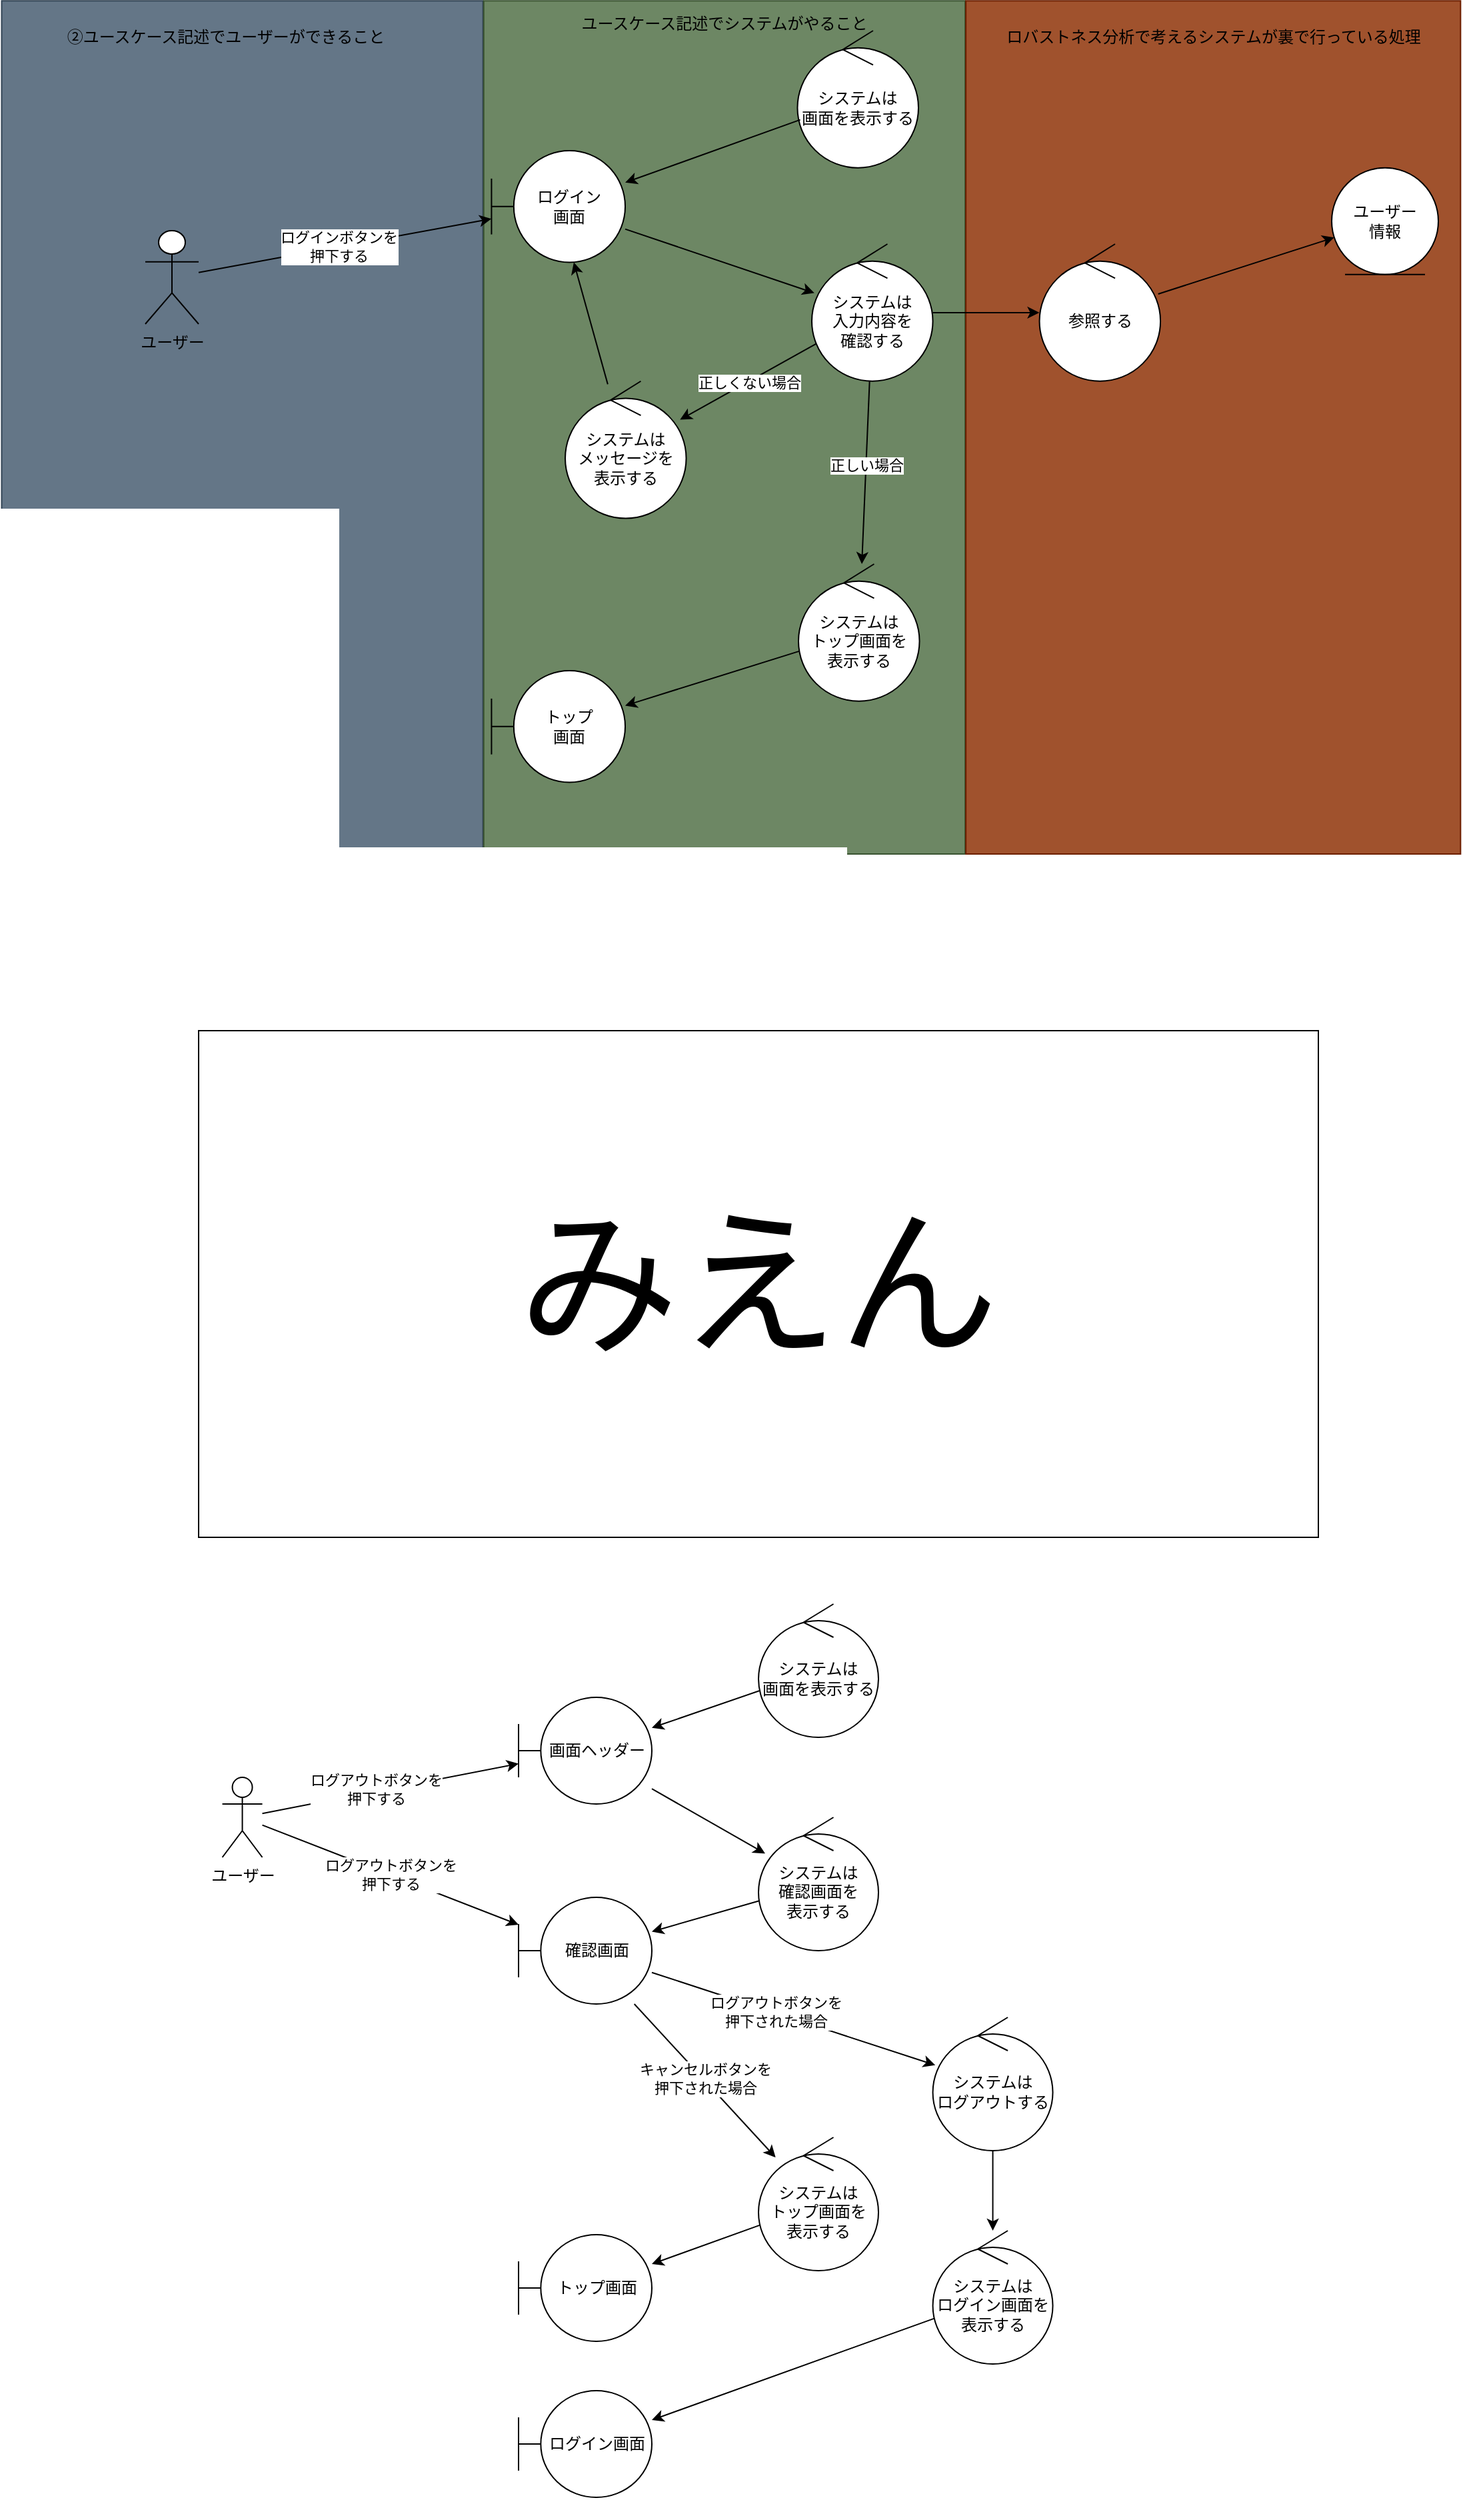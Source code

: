 <mxfile pages="12">
    <diagram id="5_ouLX0pcZbIHZVXgqJ2" name="ロバストネス図メモ">
        <mxGraphModel dx="363" dy="604" grid="1" gridSize="10" guides="1" tooltips="1" connect="1" arrows="1" fold="1" page="1" pageScale="1" pageWidth="827" pageHeight="1169" math="0" shadow="0">
            <root>
                <mxCell id="0"/>
                <mxCell id="1" parent="0"/>
                <mxCell id="TyXDbiHDpTVbLVL7D1KS-4" value="" style="verticalLabelPosition=bottom;verticalAlign=top;html=1;shape=mxgraph.basic.rect;fillColor2=none;strokeWidth=1;size=0;indent=0;rotation=90;fillColor=#647687;fontColor=#ffffff;strokeColor=#314354;" parent="1" vertex="1">
                    <mxGeometry x="42.85" y="216.96" width="639.87" height="361.09" as="geometry"/>
                </mxCell>
                <mxCell id="TyXDbiHDpTVbLVL7D1KS-5" value="" style="verticalLabelPosition=bottom;verticalAlign=top;html=1;shape=mxgraph.basic.rect;fillColor2=none;strokeWidth=1;size=0;indent=0;rotation=90;fillColor=#6d8764;fontColor=#ffffff;strokeColor=#3A5431;" parent="1" vertex="1">
                    <mxGeometry x="404.52" y="216.96" width="639.87" height="361.09" as="geometry"/>
                </mxCell>
                <mxCell id="TyXDbiHDpTVbLVL7D1KS-6" value="" style="verticalLabelPosition=bottom;verticalAlign=top;html=1;shape=mxgraph.basic.rect;fillColor2=none;strokeWidth=1;size=0;indent=0;rotation=90;fillColor=#a0522d;strokeColor=#6D1F00;fontColor=#ffffff;" parent="1" vertex="1">
                    <mxGeometry x="771.19" y="211.96" width="639.87" height="371.09" as="geometry"/>
                </mxCell>
                <mxCell id="TyXDbiHDpTVbLVL7D1KS-7" value="システムは&lt;div&gt;画面を表示する&lt;/div&gt;" style="ellipse;shape=umlControl;whiteSpace=wrap;html=1;" parent="1" vertex="1">
                    <mxGeometry x="779.23" y="100" width="90.77" height="102.88" as="geometry"/>
                </mxCell>
                <mxCell id="TyXDbiHDpTVbLVL7D1KS-9" style="rounded=0;orthogonalLoop=1;jettySize=auto;html=1;" parent="1" source="TyXDbiHDpTVbLVL7D1KS-7" target="TyXDbiHDpTVbLVL7D1KS-8" edge="1">
                    <mxGeometry relative="1" as="geometry"/>
                </mxCell>
                <mxCell id="TyXDbiHDpTVbLVL7D1KS-16" style="rounded=0;orthogonalLoop=1;jettySize=auto;html=1;" parent="1" source="TyXDbiHDpTVbLVL7D1KS-8" target="TyXDbiHDpTVbLVL7D1KS-15" edge="1">
                    <mxGeometry relative="1" as="geometry"/>
                </mxCell>
                <mxCell id="TyXDbiHDpTVbLVL7D1KS-8" value="ログイン&lt;div&gt;画面&lt;/div&gt;" style="shape=umlBoundary;whiteSpace=wrap;html=1;" parent="1" vertex="1">
                    <mxGeometry x="549.71" y="190" width="100.29" height="83.75" as="geometry"/>
                </mxCell>
                <mxCell id="TyXDbiHDpTVbLVL7D1KS-18" style="rounded=0;orthogonalLoop=1;jettySize=auto;html=1;" parent="1" source="TyXDbiHDpTVbLVL7D1KS-11" target="TyXDbiHDpTVbLVL7D1KS-12" edge="1">
                    <mxGeometry relative="1" as="geometry"/>
                </mxCell>
                <mxCell id="TyXDbiHDpTVbLVL7D1KS-11" value="システムは&lt;div&gt;トップ画面を&lt;/div&gt;&lt;div&gt;表示する&lt;/div&gt;" style="ellipse;shape=umlControl;whiteSpace=wrap;html=1;" parent="1" vertex="1">
                    <mxGeometry x="780" y="500" width="90.77" height="102.88" as="geometry"/>
                </mxCell>
                <mxCell id="TyXDbiHDpTVbLVL7D1KS-12" value="トップ&lt;div&gt;画面&lt;/div&gt;" style="shape=umlBoundary;whiteSpace=wrap;html=1;" parent="1" vertex="1">
                    <mxGeometry x="549.71" y="580" width="100.29" height="83.75" as="geometry"/>
                </mxCell>
                <mxCell id="TyXDbiHDpTVbLVL7D1KS-14" style="rounded=0;orthogonalLoop=1;jettySize=auto;html=1;" parent="1" source="TyXDbiHDpTVbLVL7D1KS-13" target="TyXDbiHDpTVbLVL7D1KS-8" edge="1">
                    <mxGeometry relative="1" as="geometry"/>
                </mxCell>
                <mxCell id="TyXDbiHDpTVbLVL7D1KS-22" value="ログインボタンを&lt;div&gt;押下する&lt;/div&gt;" style="edgeLabel;html=1;align=center;verticalAlign=middle;resizable=0;points=[];" parent="TyXDbiHDpTVbLVL7D1KS-14" vertex="1" connectable="0">
                    <mxGeometry x="-0.04" relative="1" as="geometry">
                        <mxPoint as="offset"/>
                    </mxGeometry>
                </mxCell>
                <mxCell id="TyXDbiHDpTVbLVL7D1KS-13" value="ユーザー" style="shape=umlActor;verticalLabelPosition=bottom;verticalAlign=top;html=1;" parent="1" vertex="1">
                    <mxGeometry x="290" y="250" width="40" height="70" as="geometry"/>
                </mxCell>
                <mxCell id="TyXDbiHDpTVbLVL7D1KS-17" style="rounded=0;orthogonalLoop=1;jettySize=auto;html=1;" parent="1" source="TyXDbiHDpTVbLVL7D1KS-15" target="TyXDbiHDpTVbLVL7D1KS-11" edge="1">
                    <mxGeometry relative="1" as="geometry"/>
                </mxCell>
                <mxCell id="TyXDbiHDpTVbLVL7D1KS-28" value="正しい場合" style="edgeLabel;html=1;align=center;verticalAlign=middle;resizable=0;points=[];" parent="TyXDbiHDpTVbLVL7D1KS-17" vertex="1" connectable="0">
                    <mxGeometry x="-0.066" relative="1" as="geometry">
                        <mxPoint y="-1" as="offset"/>
                    </mxGeometry>
                </mxCell>
                <mxCell id="TyXDbiHDpTVbLVL7D1KS-20" style="edgeStyle=none;rounded=0;orthogonalLoop=1;jettySize=auto;html=1;" parent="1" source="TyXDbiHDpTVbLVL7D1KS-15" target="TyXDbiHDpTVbLVL7D1KS-19" edge="1">
                    <mxGeometry relative="1" as="geometry"/>
                </mxCell>
                <mxCell id="TyXDbiHDpTVbLVL7D1KS-27" value="正しくない場合" style="edgeLabel;html=1;align=center;verticalAlign=middle;resizable=0;points=[];" parent="TyXDbiHDpTVbLVL7D1KS-20" vertex="1" connectable="0">
                    <mxGeometry x="0.01" y="1" relative="1" as="geometry">
                        <mxPoint as="offset"/>
                    </mxGeometry>
                </mxCell>
                <mxCell id="TyXDbiHDpTVbLVL7D1KS-24" value="" style="edgeStyle=none;rounded=0;orthogonalLoop=1;jettySize=auto;html=1;" parent="1" source="TyXDbiHDpTVbLVL7D1KS-15" target="TyXDbiHDpTVbLVL7D1KS-23" edge="1">
                    <mxGeometry relative="1" as="geometry"/>
                </mxCell>
                <mxCell id="TyXDbiHDpTVbLVL7D1KS-15" value="システムは&lt;div&gt;入力内容を&lt;/div&gt;&lt;div&gt;確認する&lt;/div&gt;" style="ellipse;shape=umlControl;whiteSpace=wrap;html=1;" parent="1" vertex="1">
                    <mxGeometry x="790" y="260" width="90.77" height="102.88" as="geometry"/>
                </mxCell>
                <mxCell id="TyXDbiHDpTVbLVL7D1KS-21" style="edgeStyle=none;rounded=0;orthogonalLoop=1;jettySize=auto;html=1;" parent="1" source="TyXDbiHDpTVbLVL7D1KS-19" target="TyXDbiHDpTVbLVL7D1KS-8" edge="1">
                    <mxGeometry relative="1" as="geometry"/>
                </mxCell>
                <mxCell id="TyXDbiHDpTVbLVL7D1KS-19" value="システムは&lt;div&gt;メッセージを&lt;/div&gt;&lt;div&gt;表示する&lt;/div&gt;" style="ellipse;shape=umlControl;whiteSpace=wrap;html=1;" parent="1" vertex="1">
                    <mxGeometry x="605" y="362.88" width="90.77" height="102.88" as="geometry"/>
                </mxCell>
                <mxCell id="TyXDbiHDpTVbLVL7D1KS-26" value="" style="edgeStyle=none;rounded=0;orthogonalLoop=1;jettySize=auto;html=1;" parent="1" source="TyXDbiHDpTVbLVL7D1KS-23" target="TyXDbiHDpTVbLVL7D1KS-29" edge="1">
                    <mxGeometry relative="1" as="geometry"/>
                </mxCell>
                <mxCell id="TyXDbiHDpTVbLVL7D1KS-23" value="参照する" style="ellipse;shape=umlControl;whiteSpace=wrap;html=1;" parent="1" vertex="1">
                    <mxGeometry x="960.77" y="260" width="90.77" height="102.88" as="geometry"/>
                </mxCell>
                <mxCell id="TyXDbiHDpTVbLVL7D1KS-29" value="&lt;span style=&quot;font-family: Helvetica; font-size: 12px; font-style: normal; font-variant-ligatures: normal; font-variant-caps: normal; font-weight: 400; letter-spacing: normal; orphans: 2; text-align: center; text-indent: 0px; text-transform: none; widows: 2; word-spacing: 0px; -webkit-text-stroke-width: 0px; white-space: normal; text-decoration-thickness: initial; text-decoration-style: initial; text-decoration-color: initial; float: none; background-color: light-dark(#ffffff, var(--ge-dark-color, #121212)); display: inline !important;&quot;&gt;&lt;font style=&quot;color: rgb(0, 0, 0);&quot;&gt;ユーザー&lt;/font&gt;&lt;/span&gt;&lt;div style=&quot;forced-color-adjust: none; font-family: Helvetica; font-size: 12px; font-style: normal; font-variant-ligatures: normal; font-variant-caps: normal; font-weight: 400; letter-spacing: normal; orphans: 2; text-align: center; text-indent: 0px; text-transform: none; widows: 2; word-spacing: 0px; -webkit-text-stroke-width: 0px; white-space: normal; text-decoration-thickness: initial; text-decoration-style: initial; text-decoration-color: initial; box-shadow: none !important;&quot;&gt;&lt;font style=&quot;color: rgb(0, 0, 0);&quot;&gt;情報&lt;/font&gt;&lt;/div&gt;" style="ellipse;shape=umlEntity;whiteSpace=wrap;html=1;" parent="1" vertex="1">
                    <mxGeometry x="1180" y="202.88" width="80" height="80" as="geometry"/>
                </mxCell>
                <mxCell id="TyXDbiHDpTVbLVL7D1KS-30" value="②ユースケース記述でユーザーができること" style="text;html=1;align=center;verticalAlign=middle;resizable=0;points=[];autosize=1;strokeColor=none;fillColor=none;" parent="1" vertex="1">
                    <mxGeometry x="220" y="90" width="260" height="30" as="geometry"/>
                </mxCell>
                <mxCell id="TyXDbiHDpTVbLVL7D1KS-31" value="ユースケース記述でシステムがやること" style="text;html=1;align=center;verticalAlign=middle;resizable=0;points=[];autosize=1;strokeColor=none;fillColor=none;" parent="1" vertex="1">
                    <mxGeometry x="604.45" y="80" width="240" height="30" as="geometry"/>
                </mxCell>
                <mxCell id="TyXDbiHDpTVbLVL7D1KS-32" value="ロバストネス分析で考えるシステムが裏で行っている処理" style="text;html=1;align=center;verticalAlign=middle;resizable=0;points=[];autosize=1;strokeColor=none;fillColor=none;" parent="1" vertex="1">
                    <mxGeometry x="926.13" y="90" width="330" height="30" as="geometry"/>
                </mxCell>
                <mxCell id="TyXDbiHDpTVbLVL7D1KS-33" value="みえん" style="rounded=0;whiteSpace=wrap;html=1;fontSize=120;" parent="1" vertex="1">
                    <mxGeometry x="330" y="850" width="840" height="380" as="geometry"/>
                </mxCell>
                <mxCell id="TyXDbiHDpTVbLVL7D1KS-39" style="edgeStyle=none;rounded=0;orthogonalLoop=1;jettySize=auto;html=1;" parent="1" source="TyXDbiHDpTVbLVL7D1KS-34" target="TyXDbiHDpTVbLVL7D1KS-35" edge="1">
                    <mxGeometry relative="1" as="geometry"/>
                </mxCell>
                <mxCell id="TyXDbiHDpTVbLVL7D1KS-40" value="ログアウトボタンを&lt;div&gt;押下する&lt;/div&gt;" style="edgeLabel;html=1;align=center;verticalAlign=middle;resizable=0;points=[];" parent="TyXDbiHDpTVbLVL7D1KS-39" vertex="1" connectable="0">
                    <mxGeometry x="-0.114" y="2" relative="1" as="geometry">
                        <mxPoint as="offset"/>
                    </mxGeometry>
                </mxCell>
                <mxCell id="TyXDbiHDpTVbLVL7D1KS-49" style="edgeStyle=none;rounded=0;orthogonalLoop=1;jettySize=auto;html=1;" parent="1" source="TyXDbiHDpTVbLVL7D1KS-34" target="TyXDbiHDpTVbLVL7D1KS-38" edge="1">
                    <mxGeometry relative="1" as="geometry"/>
                </mxCell>
                <mxCell id="TyXDbiHDpTVbLVL7D1KS-50" value="ログアウトボタンを&lt;div&gt;押下する&lt;/div&gt;" style="edgeLabel;html=1;align=center;verticalAlign=middle;resizable=0;points=[];" parent="TyXDbiHDpTVbLVL7D1KS-49" vertex="1" connectable="0">
                    <mxGeometry x="0.001" relative="1" as="geometry">
                        <mxPoint as="offset"/>
                    </mxGeometry>
                </mxCell>
                <mxCell id="TyXDbiHDpTVbLVL7D1KS-34" value="ユーザー" style="shape=umlActor;verticalLabelPosition=bottom;verticalAlign=top;html=1;outlineConnect=0;" parent="1" vertex="1">
                    <mxGeometry x="347.79" y="1410" width="30" height="60" as="geometry"/>
                </mxCell>
                <mxCell id="TyXDbiHDpTVbLVL7D1KS-45" style="edgeStyle=none;rounded=0;orthogonalLoop=1;jettySize=auto;html=1;" parent="1" source="TyXDbiHDpTVbLVL7D1KS-35" target="TyXDbiHDpTVbLVL7D1KS-37" edge="1">
                    <mxGeometry relative="1" as="geometry"/>
                </mxCell>
                <mxCell id="TyXDbiHDpTVbLVL7D1KS-35" value="画面ヘッダー" style="shape=umlBoundary;whiteSpace=wrap;html=1;" parent="1" vertex="1">
                    <mxGeometry x="570" y="1350" width="100" height="80" as="geometry"/>
                </mxCell>
                <mxCell id="TyXDbiHDpTVbLVL7D1KS-44" style="edgeStyle=none;rounded=0;orthogonalLoop=1;jettySize=auto;html=1;" parent="1" source="TyXDbiHDpTVbLVL7D1KS-36" target="TyXDbiHDpTVbLVL7D1KS-35" edge="1">
                    <mxGeometry relative="1" as="geometry"/>
                </mxCell>
                <mxCell id="TyXDbiHDpTVbLVL7D1KS-36" value="システムは&lt;div&gt;画面を表示する&lt;/div&gt;" style="ellipse;shape=umlControl;whiteSpace=wrap;html=1;" parent="1" vertex="1">
                    <mxGeometry x="750" y="1280" width="90" height="100" as="geometry"/>
                </mxCell>
                <mxCell id="TyXDbiHDpTVbLVL7D1KS-46" style="edgeStyle=none;rounded=0;orthogonalLoop=1;jettySize=auto;html=1;" parent="1" source="TyXDbiHDpTVbLVL7D1KS-37" target="TyXDbiHDpTVbLVL7D1KS-38" edge="1">
                    <mxGeometry relative="1" as="geometry"/>
                </mxCell>
                <mxCell id="TyXDbiHDpTVbLVL7D1KS-37" value="システムは&lt;div&gt;確認画面を&lt;/div&gt;&lt;div&gt;表示する&lt;/div&gt;" style="ellipse;shape=umlControl;whiteSpace=wrap;html=1;" parent="1" vertex="1">
                    <mxGeometry x="750" y="1440" width="90" height="100" as="geometry"/>
                </mxCell>
                <mxCell id="TyXDbiHDpTVbLVL7D1KS-47" style="edgeStyle=none;rounded=0;orthogonalLoop=1;jettySize=auto;html=1;" parent="1" source="TyXDbiHDpTVbLVL7D1KS-38" target="TyXDbiHDpTVbLVL7D1KS-57" edge="1">
                    <mxGeometry relative="1" as="geometry">
                        <mxPoint x="690" y="1710" as="targetPoint"/>
                    </mxGeometry>
                </mxCell>
                <mxCell id="TyXDbiHDpTVbLVL7D1KS-51" value="ログアウトボタンを&lt;div&gt;押下された場合&lt;/div&gt;" style="edgeLabel;html=1;align=center;verticalAlign=middle;resizable=0;points=[];" parent="TyXDbiHDpTVbLVL7D1KS-47" vertex="1" connectable="0">
                    <mxGeometry x="-0.131" y="1" relative="1" as="geometry">
                        <mxPoint as="offset"/>
                    </mxGeometry>
                </mxCell>
                <mxCell id="TyXDbiHDpTVbLVL7D1KS-53" style="edgeStyle=none;rounded=0;orthogonalLoop=1;jettySize=auto;html=1;" parent="1" source="TyXDbiHDpTVbLVL7D1KS-38" target="TyXDbiHDpTVbLVL7D1KS-52" edge="1">
                    <mxGeometry relative="1" as="geometry"/>
                </mxCell>
                <mxCell id="TyXDbiHDpTVbLVL7D1KS-54" value="キャンセルボタンを&lt;div&gt;押下された場合&lt;/div&gt;" style="edgeLabel;html=1;align=center;verticalAlign=middle;resizable=0;points=[];" parent="TyXDbiHDpTVbLVL7D1KS-53" vertex="1" connectable="0">
                    <mxGeometry x="-0.018" y="1" relative="1" as="geometry">
                        <mxPoint as="offset"/>
                    </mxGeometry>
                </mxCell>
                <mxCell id="TyXDbiHDpTVbLVL7D1KS-38" value="確認画面" style="shape=umlBoundary;whiteSpace=wrap;html=1;" parent="1" vertex="1">
                    <mxGeometry x="570" y="1500" width="100" height="80" as="geometry"/>
                </mxCell>
                <mxCell id="TyXDbiHDpTVbLVL7D1KS-42" value="ログイン画面" style="shape=umlBoundary;whiteSpace=wrap;html=1;" parent="1" vertex="1">
                    <mxGeometry x="570" y="1870" width="100" height="80" as="geometry"/>
                </mxCell>
                <mxCell id="TyXDbiHDpTVbLVL7D1KS-48" style="edgeStyle=none;rounded=0;orthogonalLoop=1;jettySize=auto;html=1;" parent="1" source="TyXDbiHDpTVbLVL7D1KS-43" target="TyXDbiHDpTVbLVL7D1KS-42" edge="1">
                    <mxGeometry relative="1" as="geometry"/>
                </mxCell>
                <mxCell id="TyXDbiHDpTVbLVL7D1KS-43" value="システムは&lt;div&gt;ログイン画面を&lt;/div&gt;&lt;div&gt;表示する&lt;/div&gt;" style="ellipse;shape=umlControl;whiteSpace=wrap;html=1;" parent="1" vertex="1">
                    <mxGeometry x="880.77" y="1750" width="90" height="100" as="geometry"/>
                </mxCell>
                <mxCell id="TyXDbiHDpTVbLVL7D1KS-56" style="edgeStyle=none;rounded=0;orthogonalLoop=1;jettySize=auto;html=1;" parent="1" source="TyXDbiHDpTVbLVL7D1KS-52" target="TyXDbiHDpTVbLVL7D1KS-55" edge="1">
                    <mxGeometry relative="1" as="geometry"/>
                </mxCell>
                <mxCell id="TyXDbiHDpTVbLVL7D1KS-52" value="システムは&lt;div&gt;トップ画面を&lt;/div&gt;&lt;div&gt;表示する&lt;/div&gt;" style="ellipse;shape=umlControl;whiteSpace=wrap;html=1;" parent="1" vertex="1">
                    <mxGeometry x="750" y="1680" width="90" height="100" as="geometry"/>
                </mxCell>
                <mxCell id="TyXDbiHDpTVbLVL7D1KS-55" value="トップ画面" style="shape=umlBoundary;whiteSpace=wrap;html=1;" parent="1" vertex="1">
                    <mxGeometry x="570" y="1753" width="100" height="80" as="geometry"/>
                </mxCell>
                <mxCell id="TyXDbiHDpTVbLVL7D1KS-58" style="edgeStyle=none;rounded=0;orthogonalLoop=1;jettySize=auto;html=1;" parent="1" source="TyXDbiHDpTVbLVL7D1KS-57" target="TyXDbiHDpTVbLVL7D1KS-43" edge="1">
                    <mxGeometry relative="1" as="geometry"/>
                </mxCell>
                <mxCell id="TyXDbiHDpTVbLVL7D1KS-57" value="システムは&lt;div&gt;ログアウトする&lt;/div&gt;" style="ellipse;shape=umlControl;whiteSpace=wrap;html=1;" parent="1" vertex="1">
                    <mxGeometry x="880.77" y="1590" width="90" height="100" as="geometry"/>
                </mxCell>
            </root>
        </mxGraphModel>
    </diagram>
    <diagram id="MR1INMRUrsjfB0vhEjkl" name="ログイン">
        <mxGraphModel dx="532" dy="346" grid="1" gridSize="10" guides="1" tooltips="1" connect="1" arrows="1" fold="1" page="1" pageScale="1" pageWidth="827" pageHeight="1169" math="0" shadow="0">
            <root>
                <mxCell id="0"/>
                <mxCell id="1" parent="0"/>
                <mxCell id="VRnXEBQvpV0NmbiIAvlw-4" value="システムは&lt;div&gt;画面を表示する&lt;/div&gt;" style="ellipse;shape=umlControl;whiteSpace=wrap;html=1;" parent="1" vertex="1">
                    <mxGeometry x="616.38" y="70" width="90.77" height="102.88" as="geometry"/>
                </mxCell>
                <mxCell id="VRnXEBQvpV0NmbiIAvlw-5" style="rounded=0;orthogonalLoop=1;jettySize=auto;html=1;" parent="1" source="VRnXEBQvpV0NmbiIAvlw-4" target="VRnXEBQvpV0NmbiIAvlw-7" edge="1">
                    <mxGeometry relative="1" as="geometry"/>
                </mxCell>
                <mxCell id="VRnXEBQvpV0NmbiIAvlw-6" style="rounded=0;orthogonalLoop=1;jettySize=auto;html=1;" parent="1" source="VRnXEBQvpV0NmbiIAvlw-7" target="VRnXEBQvpV0NmbiIAvlw-19" edge="1">
                    <mxGeometry relative="1" as="geometry"/>
                </mxCell>
                <mxCell id="VRnXEBQvpV0NmbiIAvlw-7" value="ログイン&lt;div&gt;画面&lt;/div&gt;" style="shape=umlBoundary;whiteSpace=wrap;html=1;" parent="1" vertex="1">
                    <mxGeometry x="386.86" y="300" width="100.29" height="83.75" as="geometry"/>
                </mxCell>
                <mxCell id="VRnXEBQvpV0NmbiIAvlw-8" style="rounded=0;orthogonalLoop=1;jettySize=auto;html=1;" parent="1" source="VRnXEBQvpV0NmbiIAvlw-9" target="VRnXEBQvpV0NmbiIAvlw-10" edge="1">
                    <mxGeometry relative="1" as="geometry"/>
                </mxCell>
                <mxCell id="VRnXEBQvpV0NmbiIAvlw-9" value="システムは&lt;div&gt;トップ画面を&lt;/div&gt;&lt;div&gt;表示する&lt;/div&gt;" style="ellipse;shape=umlControl;whiteSpace=wrap;html=1;" parent="1" vertex="1">
                    <mxGeometry x="800" y="400.0" width="90.77" height="102.88" as="geometry"/>
                </mxCell>
                <mxCell id="VRnXEBQvpV0NmbiIAvlw-10" value="トップ&lt;div&gt;画面&lt;/div&gt;" style="shape=umlBoundary;whiteSpace=wrap;html=1;" parent="1" vertex="1">
                    <mxGeometry x="386.86" y="610" width="100.29" height="83.75" as="geometry"/>
                </mxCell>
                <mxCell id="VRnXEBQvpV0NmbiIAvlw-11" style="rounded=0;orthogonalLoop=1;jettySize=auto;html=1;" parent="1" source="VRnXEBQvpV0NmbiIAvlw-13" target="VRnXEBQvpV0NmbiIAvlw-7" edge="1">
                    <mxGeometry relative="1" as="geometry"/>
                </mxCell>
                <mxCell id="VRnXEBQvpV0NmbiIAvlw-12" value="ログインボタンを&lt;div&gt;押下する&lt;/div&gt;" style="edgeLabel;html=1;align=center;verticalAlign=middle;resizable=0;points=[];" parent="VRnXEBQvpV0NmbiIAvlw-11" vertex="1" connectable="0">
                    <mxGeometry x="-0.04" relative="1" as="geometry">
                        <mxPoint as="offset"/>
                    </mxGeometry>
                </mxCell>
                <mxCell id="VRnXEBQvpV0NmbiIAvlw-13" value="ユーザー" style="shape=umlActor;verticalLabelPosition=bottom;verticalAlign=top;html=1;" parent="1" vertex="1">
                    <mxGeometry x="140.0" y="313.75" width="40" height="70" as="geometry"/>
                </mxCell>
                <mxCell id="VRnXEBQvpV0NmbiIAvlw-14" style="rounded=0;orthogonalLoop=1;jettySize=auto;html=1;" parent="1" source="VRnXEBQvpV0NmbiIAvlw-19" target="VRnXEBQvpV0NmbiIAvlw-9" edge="1">
                    <mxGeometry relative="1" as="geometry"/>
                </mxCell>
                <mxCell id="VRnXEBQvpV0NmbiIAvlw-15" value="正しい場合" style="edgeLabel;html=1;align=center;verticalAlign=middle;resizable=0;points=[];" parent="VRnXEBQvpV0NmbiIAvlw-14" vertex="1" connectable="0">
                    <mxGeometry x="-0.066" relative="1" as="geometry">
                        <mxPoint y="-1" as="offset"/>
                    </mxGeometry>
                </mxCell>
                <mxCell id="VRnXEBQvpV0NmbiIAvlw-16" style="edgeStyle=none;rounded=0;orthogonalLoop=1;jettySize=auto;html=1;" parent="1" source="VRnXEBQvpV0NmbiIAvlw-19" target="VRnXEBQvpV0NmbiIAvlw-21" edge="1">
                    <mxGeometry relative="1" as="geometry"/>
                </mxCell>
                <mxCell id="VRnXEBQvpV0NmbiIAvlw-17" value="正しくない場合" style="edgeLabel;html=1;align=center;verticalAlign=middle;resizable=0;points=[];" parent="VRnXEBQvpV0NmbiIAvlw-16" vertex="1" connectable="0">
                    <mxGeometry x="0.01" y="1" relative="1" as="geometry">
                        <mxPoint as="offset"/>
                    </mxGeometry>
                </mxCell>
                <mxCell id="VRnXEBQvpV0NmbiIAvlw-18" value="" style="edgeStyle=none;rounded=0;orthogonalLoop=1;jettySize=auto;html=1;" parent="1" source="VRnXEBQvpV0NmbiIAvlw-19" target="VRnXEBQvpV0NmbiIAvlw-23" edge="1">
                    <mxGeometry relative="1" as="geometry"/>
                </mxCell>
                <mxCell id="VRnXEBQvpV0NmbiIAvlw-19" value="システムは&lt;div&gt;入力内容を&lt;/div&gt;&lt;div&gt;確認する&lt;/div&gt;" style="ellipse;shape=umlControl;whiteSpace=wrap;html=1;" parent="1" vertex="1">
                    <mxGeometry x="616.38" y="203.56" width="90.77" height="102.88" as="geometry"/>
                </mxCell>
                <mxCell id="VRnXEBQvpV0NmbiIAvlw-20" style="edgeStyle=none;rounded=0;orthogonalLoop=1;jettySize=auto;html=1;" parent="1" source="VRnXEBQvpV0NmbiIAvlw-21" target="VRnXEBQvpV0NmbiIAvlw-7" edge="1">
                    <mxGeometry relative="1" as="geometry"/>
                </mxCell>
                <mxCell id="VRnXEBQvpV0NmbiIAvlw-21" value="システムは&lt;div&gt;メッセージを&lt;/div&gt;&lt;div&gt;表示する&lt;/div&gt;" style="ellipse;shape=umlControl;whiteSpace=wrap;html=1;" parent="1" vertex="1">
                    <mxGeometry x="616.38" y="400" width="90.77" height="102.88" as="geometry"/>
                </mxCell>
                <mxCell id="VRnXEBQvpV0NmbiIAvlw-22" value="" style="edgeStyle=none;rounded=0;orthogonalLoop=1;jettySize=auto;html=1;" parent="1" source="VRnXEBQvpV0NmbiIAvlw-23" target="VRnXEBQvpV0NmbiIAvlw-24" edge="1">
                    <mxGeometry relative="1" as="geometry"/>
                </mxCell>
                <mxCell id="VRnXEBQvpV0NmbiIAvlw-23" value="参照する" style="ellipse;shape=umlControl;whiteSpace=wrap;html=1;" parent="1" vertex="1">
                    <mxGeometry x="790" y="117.12" width="90.77" height="102.88" as="geometry"/>
                </mxCell>
                <mxCell id="VRnXEBQvpV0NmbiIAvlw-24" value="&lt;span style=&quot;color: rgb(255, 255, 255); font-family: Helvetica; font-size: 12px; font-style: normal; font-variant-ligatures: normal; font-variant-caps: normal; font-weight: 400; letter-spacing: normal; orphans: 2; text-align: center; text-indent: 0px; text-transform: none; widows: 2; word-spacing: 0px; -webkit-text-stroke-width: 0px; white-space: normal; background-color: rgb(27, 29, 30); text-decoration-thickness: initial; text-decoration-style: initial; text-decoration-color: initial; display: inline !important; float: none;&quot;&gt;ユーザー&lt;/span&gt;&lt;div style=&quot;forced-color-adjust: none; box-shadow: none !important; color: rgb(255, 255, 255); font-family: Helvetica; font-size: 12px; font-style: normal; font-variant-ligatures: normal; font-variant-caps: normal; font-weight: 400; letter-spacing: normal; orphans: 2; text-align: center; text-indent: 0px; text-transform: none; widows: 2; word-spacing: 0px; -webkit-text-stroke-width: 0px; white-space: normal; background-color: rgb(27, 29, 30); text-decoration-thickness: initial; text-decoration-style: initial; text-decoration-color: initial;&quot;&gt;情報&lt;/div&gt;" style="ellipse;shape=umlEntity;whiteSpace=wrap;html=1;" parent="1" vertex="1">
                    <mxGeometry x="1000" y="128.56" width="80" height="80" as="geometry"/>
                </mxCell>
            </root>
        </mxGraphModel>
    </diagram>
    <diagram name="ログアウト" id="BCgHzQlWKePIyJ7uw9jC">
        <mxGraphModel dx="689" dy="604" grid="1" gridSize="10" guides="1" tooltips="1" connect="1" arrows="1" fold="1" page="1" pageScale="1" pageWidth="827" pageHeight="1169" math="0" shadow="0">
            <root>
                <mxCell id="D5MNCAdJxX8PDtoPXFvn-0"/>
                <mxCell id="D5MNCAdJxX8PDtoPXFvn-1" parent="D5MNCAdJxX8PDtoPXFvn-0"/>
                <mxCell id="n2RumBFNPTseYu15ZOK0-0" style="edgeStyle=none;rounded=0;orthogonalLoop=1;jettySize=auto;html=1;" parent="D5MNCAdJxX8PDtoPXFvn-1" source="n2RumBFNPTseYu15ZOK0-4" target="n2RumBFNPTseYu15ZOK0-6" edge="1">
                    <mxGeometry relative="1" as="geometry"/>
                </mxCell>
                <mxCell id="n2RumBFNPTseYu15ZOK0-1" value="ログアウトボタンを&lt;div&gt;押下する&lt;/div&gt;" style="edgeLabel;html=1;align=center;verticalAlign=middle;resizable=0;points=[];" parent="n2RumBFNPTseYu15ZOK0-0" vertex="1" connectable="0">
                    <mxGeometry x="-0.114" y="2" relative="1" as="geometry">
                        <mxPoint as="offset"/>
                    </mxGeometry>
                </mxCell>
                <mxCell id="n2RumBFNPTseYu15ZOK0-2" style="edgeStyle=none;rounded=0;orthogonalLoop=1;jettySize=auto;html=1;" parent="D5MNCAdJxX8PDtoPXFvn-1" source="n2RumBFNPTseYu15ZOK0-4" target="n2RumBFNPTseYu15ZOK0-15" edge="1">
                    <mxGeometry relative="1" as="geometry"/>
                </mxCell>
                <mxCell id="n2RumBFNPTseYu15ZOK0-3" value="ログアウトボタンを&lt;div&gt;押下する&lt;/div&gt;" style="edgeLabel;html=1;align=center;verticalAlign=middle;resizable=0;points=[];" parent="n2RumBFNPTseYu15ZOK0-2" vertex="1" connectable="0">
                    <mxGeometry x="0.001" relative="1" as="geometry">
                        <mxPoint as="offset"/>
                    </mxGeometry>
                </mxCell>
                <mxCell id="n2RumBFNPTseYu15ZOK0-4" value="ユーザー" style="shape=umlActor;verticalLabelPosition=bottom;verticalAlign=top;html=1;outlineConnect=0;" parent="D5MNCAdJxX8PDtoPXFvn-1" vertex="1">
                    <mxGeometry x="100" y="180" width="30" height="60" as="geometry"/>
                </mxCell>
                <mxCell id="n2RumBFNPTseYu15ZOK0-5" style="edgeStyle=none;rounded=0;orthogonalLoop=1;jettySize=auto;html=1;" parent="D5MNCAdJxX8PDtoPXFvn-1" source="n2RumBFNPTseYu15ZOK0-6" target="n2RumBFNPTseYu15ZOK0-10" edge="1">
                    <mxGeometry relative="1" as="geometry"/>
                </mxCell>
                <mxCell id="n2RumBFNPTseYu15ZOK0-6" value="画面ヘッダー" style="shape=umlBoundary;whiteSpace=wrap;html=1;" parent="D5MNCAdJxX8PDtoPXFvn-1" vertex="1">
                    <mxGeometry x="322.21" y="120" width="100" height="80" as="geometry"/>
                </mxCell>
                <mxCell id="n2RumBFNPTseYu15ZOK0-7" style="edgeStyle=none;rounded=0;orthogonalLoop=1;jettySize=auto;html=1;" parent="D5MNCAdJxX8PDtoPXFvn-1" source="n2RumBFNPTseYu15ZOK0-8" target="n2RumBFNPTseYu15ZOK0-6" edge="1">
                    <mxGeometry relative="1" as="geometry"/>
                </mxCell>
                <mxCell id="n2RumBFNPTseYu15ZOK0-8" value="システムは&lt;div&gt;画面を表示する&lt;/div&gt;" style="ellipse;shape=umlControl;whiteSpace=wrap;html=1;" parent="D5MNCAdJxX8PDtoPXFvn-1" vertex="1">
                    <mxGeometry x="502.21" y="50" width="90" height="100" as="geometry"/>
                </mxCell>
                <mxCell id="n2RumBFNPTseYu15ZOK0-9" style="edgeStyle=none;rounded=0;orthogonalLoop=1;jettySize=auto;html=1;" parent="D5MNCAdJxX8PDtoPXFvn-1" source="n2RumBFNPTseYu15ZOK0-10" target="n2RumBFNPTseYu15ZOK0-15" edge="1">
                    <mxGeometry relative="1" as="geometry"/>
                </mxCell>
                <mxCell id="n2RumBFNPTseYu15ZOK0-10" value="システムは&lt;div&gt;確認画面を&lt;/div&gt;&lt;div&gt;表示する&lt;/div&gt;" style="ellipse;shape=umlControl;whiteSpace=wrap;html=1;" parent="D5MNCAdJxX8PDtoPXFvn-1" vertex="1">
                    <mxGeometry x="502.21" y="210" width="90" height="100" as="geometry"/>
                </mxCell>
                <mxCell id="n2RumBFNPTseYu15ZOK0-11" style="edgeStyle=none;rounded=0;orthogonalLoop=1;jettySize=auto;html=1;" parent="D5MNCAdJxX8PDtoPXFvn-1" source="n2RumBFNPTseYu15ZOK0-15" target="n2RumBFNPTseYu15ZOK0-23" edge="1">
                    <mxGeometry relative="1" as="geometry">
                        <mxPoint x="442.21" y="480" as="targetPoint"/>
                    </mxGeometry>
                </mxCell>
                <mxCell id="n2RumBFNPTseYu15ZOK0-12" value="ログアウトボタンを&lt;div&gt;押下された場合&lt;/div&gt;" style="edgeLabel;html=1;align=center;verticalAlign=middle;resizable=0;points=[];" parent="n2RumBFNPTseYu15ZOK0-11" vertex="1" connectable="0">
                    <mxGeometry x="-0.131" y="1" relative="1" as="geometry">
                        <mxPoint as="offset"/>
                    </mxGeometry>
                </mxCell>
                <mxCell id="n2RumBFNPTseYu15ZOK0-13" style="edgeStyle=none;rounded=0;orthogonalLoop=1;jettySize=auto;html=1;" parent="D5MNCAdJxX8PDtoPXFvn-1" source="n2RumBFNPTseYu15ZOK0-15" target="n2RumBFNPTseYu15ZOK0-20" edge="1">
                    <mxGeometry relative="1" as="geometry"/>
                </mxCell>
                <mxCell id="n2RumBFNPTseYu15ZOK0-14" value="キャンセルボタンを&lt;div&gt;押下された場合&lt;/div&gt;" style="edgeLabel;html=1;align=center;verticalAlign=middle;resizable=0;points=[];" parent="n2RumBFNPTseYu15ZOK0-13" vertex="1" connectable="0">
                    <mxGeometry x="-0.018" y="1" relative="1" as="geometry">
                        <mxPoint as="offset"/>
                    </mxGeometry>
                </mxCell>
                <mxCell id="n2RumBFNPTseYu15ZOK0-15" value="確認画面" style="shape=umlBoundary;whiteSpace=wrap;html=1;" parent="D5MNCAdJxX8PDtoPXFvn-1" vertex="1">
                    <mxGeometry x="322.21" y="270" width="100" height="80" as="geometry"/>
                </mxCell>
                <mxCell id="n2RumBFNPTseYu15ZOK0-16" value="ログイン画面" style="shape=umlBoundary;whiteSpace=wrap;html=1;" parent="D5MNCAdJxX8PDtoPXFvn-1" vertex="1">
                    <mxGeometry x="322.21" y="640" width="100" height="80" as="geometry"/>
                </mxCell>
                <mxCell id="n2RumBFNPTseYu15ZOK0-17" style="edgeStyle=none;rounded=0;orthogonalLoop=1;jettySize=auto;html=1;" parent="D5MNCAdJxX8PDtoPXFvn-1" source="n2RumBFNPTseYu15ZOK0-18" target="n2RumBFNPTseYu15ZOK0-16" edge="1">
                    <mxGeometry relative="1" as="geometry"/>
                </mxCell>
                <mxCell id="n2RumBFNPTseYu15ZOK0-18" value="システムは&lt;div&gt;ログイン画面を&lt;/div&gt;&lt;div&gt;表示する&lt;/div&gt;" style="ellipse;shape=umlControl;whiteSpace=wrap;html=1;" parent="D5MNCAdJxX8PDtoPXFvn-1" vertex="1">
                    <mxGeometry x="632.98" y="520" width="90" height="100" as="geometry"/>
                </mxCell>
                <mxCell id="n2RumBFNPTseYu15ZOK0-19" style="edgeStyle=none;rounded=0;orthogonalLoop=1;jettySize=auto;html=1;" parent="D5MNCAdJxX8PDtoPXFvn-1" source="n2RumBFNPTseYu15ZOK0-20" target="n2RumBFNPTseYu15ZOK0-21" edge="1">
                    <mxGeometry relative="1" as="geometry"/>
                </mxCell>
                <mxCell id="n2RumBFNPTseYu15ZOK0-20" value="システムは&lt;div&gt;トップ画面を&lt;/div&gt;&lt;div&gt;表示する&lt;/div&gt;" style="ellipse;shape=umlControl;whiteSpace=wrap;html=1;" parent="D5MNCAdJxX8PDtoPXFvn-1" vertex="1">
                    <mxGeometry x="502.21" y="450" width="90" height="100" as="geometry"/>
                </mxCell>
                <mxCell id="n2RumBFNPTseYu15ZOK0-21" value="トップ画面" style="shape=umlBoundary;whiteSpace=wrap;html=1;" parent="D5MNCAdJxX8PDtoPXFvn-1" vertex="1">
                    <mxGeometry x="322.21" y="523" width="100" height="80" as="geometry"/>
                </mxCell>
                <mxCell id="n2RumBFNPTseYu15ZOK0-22" style="edgeStyle=none;rounded=0;orthogonalLoop=1;jettySize=auto;html=1;" parent="D5MNCAdJxX8PDtoPXFvn-1" source="n2RumBFNPTseYu15ZOK0-23" target="n2RumBFNPTseYu15ZOK0-18" edge="1">
                    <mxGeometry relative="1" as="geometry"/>
                </mxCell>
                <mxCell id="n2RumBFNPTseYu15ZOK0-23" value="システムは&lt;div&gt;ログアウトする&lt;/div&gt;" style="ellipse;shape=umlControl;whiteSpace=wrap;html=1;" parent="D5MNCAdJxX8PDtoPXFvn-1" vertex="1">
                    <mxGeometry x="632.98" y="360" width="90" height="100" as="geometry"/>
                </mxCell>
            </root>
        </mxGraphModel>
    </diagram>
    <diagram id="j1VazLbzibx0yvpS61RM" name="早退回数登録">
        <mxGraphModel dx="693" dy="989" grid="1" gridSize="10" guides="1" tooltips="1" connect="1" arrows="1" fold="1" page="1" pageScale="1" pageWidth="827" pageHeight="1169" math="0" shadow="0">
            <root>
                <mxCell id="0"/>
                <mxCell id="1" parent="0"/>
                <mxCell id="MDWXbxUWyrgu3HhRACoL-1" style="edgeStyle=none;rounded=0;orthogonalLoop=1;jettySize=auto;html=1;" parent="1" source="MDWXbxUWyrgu3HhRACoL-5" target="MDWXbxUWyrgu3HhRACoL-8" edge="1">
                    <mxGeometry relative="1" as="geometry"/>
                </mxCell>
                <mxCell id="MDWXbxUWyrgu3HhRACoL-2" value="「登録」ボタンを&lt;div&gt;押下する&lt;/div&gt;" style="edgeLabel;html=1;align=center;verticalAlign=middle;resizable=0;points=[];" parent="MDWXbxUWyrgu3HhRACoL-1" vertex="1" connectable="0">
                    <mxGeometry x="-0.07" y="1" relative="1" as="geometry">
                        <mxPoint x="1" as="offset"/>
                    </mxGeometry>
                </mxCell>
                <mxCell id="MDWXbxUWyrgu3HhRACoL-3" style="edgeStyle=none;rounded=0;orthogonalLoop=1;jettySize=auto;html=1;" parent="1" source="MDWXbxUWyrgu3HhRACoL-5" target="MDWXbxUWyrgu3HhRACoL-20" edge="1">
                    <mxGeometry relative="1" as="geometry"/>
                </mxCell>
                <mxCell id="MDWXbxUWyrgu3HhRACoL-4" value="「早退」チェックボックスを選択し&lt;div&gt;「完了」ボタンを押下する&lt;/div&gt;" style="edgeLabel;html=1;align=center;verticalAlign=middle;resizable=0;points=[];" parent="MDWXbxUWyrgu3HhRACoL-3" vertex="1" connectable="0">
                    <mxGeometry x="0.097" relative="1" as="geometry">
                        <mxPoint as="offset"/>
                    </mxGeometry>
                </mxCell>
                <mxCell id="MDWXbxUWyrgu3HhRACoL-5" value="教職員" style="shape=umlActor;verticalLabelPosition=bottom;verticalAlign=top;html=1;outlineConnect=0;" parent="1" vertex="1">
                    <mxGeometry x="910" y="260" width="80" height="120" as="geometry"/>
                </mxCell>
                <mxCell id="MDWXbxUWyrgu3HhRACoL-6" value="出席状況" style="ellipse;shape=umlEntity;whiteSpace=wrap;html=1;" parent="1" vertex="1">
                    <mxGeometry x="2100" y="340" width="120" height="120" as="geometry"/>
                </mxCell>
                <mxCell id="MDWXbxUWyrgu3HhRACoL-7" style="edgeStyle=none;rounded=0;orthogonalLoop=1;jettySize=auto;html=1;" parent="1" source="MDWXbxUWyrgu3HhRACoL-8" target="MDWXbxUWyrgu3HhRACoL-13" edge="1">
                    <mxGeometry relative="1" as="geometry"/>
                </mxCell>
                <mxCell id="MDWXbxUWyrgu3HhRACoL-8" value="出席状況画面&lt;div&gt;※１&lt;/div&gt;" style="shape=umlBoundary;whiteSpace=wrap;html=1;" parent="1" vertex="1">
                    <mxGeometry x="1310" y="180" width="150" height="120" as="geometry"/>
                </mxCell>
                <mxCell id="MDWXbxUWyrgu3HhRACoL-9" style="edgeStyle=none;rounded=0;orthogonalLoop=1;jettySize=auto;html=1;" parent="1" source="MDWXbxUWyrgu3HhRACoL-11" target="MDWXbxUWyrgu3HhRACoL-8" edge="1">
                    <mxGeometry relative="1" as="geometry"/>
                </mxCell>
                <mxCell id="MDWXbxUWyrgu3HhRACoL-10" style="edgeStyle=none;rounded=0;orthogonalLoop=1;jettySize=auto;html=1;" parent="1" source="MDWXbxUWyrgu3HhRACoL-11" target="MDWXbxUWyrgu3HhRACoL-25" edge="1">
                    <mxGeometry relative="1" as="geometry"/>
                </mxCell>
                <mxCell id="MDWXbxUWyrgu3HhRACoL-11" value="システムが画面を&lt;div&gt;表示する&lt;/div&gt;" style="ellipse;shape=umlControl;whiteSpace=wrap;html=1;" parent="1" vertex="1">
                    <mxGeometry x="1630" y="70" width="125" height="140" as="geometry"/>
                </mxCell>
                <mxCell id="MDWXbxUWyrgu3HhRACoL-12" style="edgeStyle=none;rounded=0;orthogonalLoop=1;jettySize=auto;html=1;" parent="1" source="MDWXbxUWyrgu3HhRACoL-13" target="MDWXbxUWyrgu3HhRACoL-20" edge="1">
                    <mxGeometry relative="1" as="geometry"/>
                </mxCell>
                <mxCell id="MDWXbxUWyrgu3HhRACoL-13" value="システムが&lt;div&gt;チェックボックスを&lt;/div&gt;&lt;div&gt;表示する&lt;/div&gt;" style="ellipse;shape=umlControl;whiteSpace=wrap;html=1;" parent="1" vertex="1">
                    <mxGeometry x="1630" y="280" width="125" height="140" as="geometry"/>
                </mxCell>
                <mxCell id="MDWXbxUWyrgu3HhRACoL-14" style="edgeStyle=none;rounded=0;orthogonalLoop=1;jettySize=auto;html=1;" parent="1" source="MDWXbxUWyrgu3HhRACoL-15" target="MDWXbxUWyrgu3HhRACoL-21" edge="1">
                    <mxGeometry relative="1" as="geometry"/>
                </mxCell>
                <mxCell id="MDWXbxUWyrgu3HhRACoL-15" value="システムが画面に&lt;div&gt;メッセージを&lt;/div&gt;&lt;div&gt;表示する&lt;/div&gt;" style="ellipse;shape=umlControl;whiteSpace=wrap;html=1;" parent="1" vertex="1">
                    <mxGeometry x="1860" y="807" width="125" height="140" as="geometry"/>
                </mxCell>
                <mxCell id="MDWXbxUWyrgu3HhRACoL-16" style="edgeStyle=none;rounded=0;orthogonalLoop=1;jettySize=auto;html=1;" parent="1" source="MDWXbxUWyrgu3HhRACoL-20" target="MDWXbxUWyrgu3HhRACoL-29" edge="1">
                    <mxGeometry relative="1" as="geometry"/>
                </mxCell>
                <mxCell id="MDWXbxUWyrgu3HhRACoL-17" value="内容を変更して&lt;div&gt;「完了」ボタンを押下した場合&lt;/div&gt;" style="edgeLabel;html=1;align=center;verticalAlign=middle;resizable=0;points=[];" parent="MDWXbxUWyrgu3HhRACoL-16" vertex="1" connectable="0">
                    <mxGeometry x="-0.119" y="2" relative="1" as="geometry">
                        <mxPoint y="-1" as="offset"/>
                    </mxGeometry>
                </mxCell>
                <mxCell id="MDWXbxUWyrgu3HhRACoL-18" style="edgeStyle=none;rounded=0;orthogonalLoop=1;jettySize=auto;html=1;" parent="1" source="MDWXbxUWyrgu3HhRACoL-20" target="MDWXbxUWyrgu3HhRACoL-23" edge="1">
                    <mxGeometry relative="1" as="geometry"/>
                </mxCell>
                <mxCell id="MDWXbxUWyrgu3HhRACoL-19" value="内容を変更せずに&lt;div&gt;「完了」ボタンを押下する&lt;/div&gt;" style="edgeLabel;html=1;align=center;verticalAlign=middle;resizable=0;points=[];" parent="MDWXbxUWyrgu3HhRACoL-18" vertex="1" connectable="0">
                    <mxGeometry x="-0.266" y="2" relative="1" as="geometry">
                        <mxPoint as="offset"/>
                    </mxGeometry>
                </mxCell>
                <mxCell id="MDWXbxUWyrgu3HhRACoL-20" value="出席状況登録画面" style="shape=umlBoundary;whiteSpace=wrap;html=1;" parent="1" vertex="1">
                    <mxGeometry x="1310" y="380" width="150" height="120" as="geometry"/>
                </mxCell>
                <mxCell id="MDWXbxUWyrgu3HhRACoL-21" value="出席状況画面&lt;div&gt;※１&lt;/div&gt;" style="shape=umlBoundary;whiteSpace=wrap;html=1;" parent="1" vertex="1">
                    <mxGeometry x="1310" y="930" width="150" height="120" as="geometry"/>
                </mxCell>
                <mxCell id="MDWXbxUWyrgu3HhRACoL-22" style="edgeStyle=none;rounded=0;orthogonalLoop=1;jettySize=auto;html=1;" parent="1" source="MDWXbxUWyrgu3HhRACoL-23" target="MDWXbxUWyrgu3HhRACoL-21" edge="1">
                    <mxGeometry relative="1" as="geometry"/>
                </mxCell>
                <mxCell id="MDWXbxUWyrgu3HhRACoL-23" value="システムが&lt;div&gt;出席状況画面を&lt;/div&gt;&lt;div&gt;表示する&lt;/div&gt;" style="ellipse;shape=umlControl;whiteSpace=wrap;html=1;" parent="1" vertex="1">
                    <mxGeometry x="1630" y="610" width="125" height="140" as="geometry"/>
                </mxCell>
                <mxCell id="MDWXbxUWyrgu3HhRACoL-24" style="edgeStyle=none;rounded=0;orthogonalLoop=1;jettySize=auto;html=1;" parent="1" source="MDWXbxUWyrgu3HhRACoL-25" target="MDWXbxUWyrgu3HhRACoL-6" edge="1">
                    <mxGeometry relative="1" as="geometry"/>
                </mxCell>
                <mxCell id="mTjAqsZmKcgjAsmZVrPd-2" style="edgeStyle=none;html=1;" edge="1" parent="1" source="MDWXbxUWyrgu3HhRACoL-25" target="mTjAqsZmKcgjAsmZVrPd-1">
                    <mxGeometry relative="1" as="geometry"/>
                </mxCell>
                <mxCell id="MDWXbxUWyrgu3HhRACoL-25" value="システムが参照する" style="ellipse;shape=umlControl;whiteSpace=wrap;html=1;" parent="1" vertex="1">
                    <mxGeometry x="1860" y="180" width="125" height="140" as="geometry"/>
                </mxCell>
                <mxCell id="MDWXbxUWyrgu3HhRACoL-26" value="※１は同一画面" style="rounded=0;whiteSpace=wrap;html=1;" parent="1" vertex="1">
                    <mxGeometry x="900" y="130" width="120" height="60" as="geometry"/>
                </mxCell>
                <mxCell id="MDWXbxUWyrgu3HhRACoL-27" style="edgeStyle=none;rounded=0;orthogonalLoop=1;jettySize=auto;html=1;" parent="1" source="MDWXbxUWyrgu3HhRACoL-29" target="MDWXbxUWyrgu3HhRACoL-15" edge="1">
                    <mxGeometry relative="1" as="geometry"/>
                </mxCell>
                <mxCell id="MDWXbxUWyrgu3HhRACoL-28" style="edgeStyle=none;rounded=0;orthogonalLoop=1;jettySize=auto;html=1;" parent="1" source="MDWXbxUWyrgu3HhRACoL-29" target="MDWXbxUWyrgu3HhRACoL-6" edge="1">
                    <mxGeometry relative="1" as="geometry"/>
                </mxCell>
                <mxCell id="MDWXbxUWyrgu3HhRACoL-29" value="システムが登録する" style="ellipse;shape=umlControl;whiteSpace=wrap;html=1;" parent="1" vertex="1">
                    <mxGeometry x="1860" y="460" width="125" height="140" as="geometry"/>
                </mxCell>
                <mxCell id="mTjAqsZmKcgjAsmZVrPd-1" value="学生情報" style="ellipse;shape=umlEntity;whiteSpace=wrap;html=1;" vertex="1" parent="1">
                    <mxGeometry x="2100" y="150" width="120" height="120" as="geometry"/>
                </mxCell>
            </root>
        </mxGraphModel>
    </diagram>
    <diagram name="早退回数変更" id="hppbB1satVcIG_A5u0km">
        <mxGraphModel dx="946" dy="1153" grid="1" gridSize="10" guides="1" tooltips="1" connect="1" arrows="1" fold="1" page="1" pageScale="1" pageWidth="827" pageHeight="1169" math="0" shadow="0">
            <root>
                <mxCell id="MoCrmoACHPDVZUgLSHSn-0"/>
                <mxCell id="MoCrmoACHPDVZUgLSHSn-1" parent="MoCrmoACHPDVZUgLSHSn-0"/>
                <mxCell id="MbyFK7YZXhjrKcIW2GCs-0" style="edgeStyle=none;rounded=0;orthogonalLoop=1;jettySize=auto;html=1;" parent="MoCrmoACHPDVZUgLSHSn-1" source="MbyFK7YZXhjrKcIW2GCs-5" target="MbyFK7YZXhjrKcIW2GCs-8" edge="1">
                    <mxGeometry relative="1" as="geometry"/>
                </mxCell>
                <mxCell id="MbyFK7YZXhjrKcIW2GCs-1" value="「履歴」ボタンを&lt;div&gt;押下する&lt;/div&gt;" style="edgeLabel;html=1;align=center;verticalAlign=middle;resizable=0;points=[];" parent="MbyFK7YZXhjrKcIW2GCs-0" vertex="1" connectable="0">
                    <mxGeometry x="-0.07" y="1" relative="1" as="geometry">
                        <mxPoint x="1" as="offset"/>
                    </mxGeometry>
                </mxCell>
                <mxCell id="MbyFK7YZXhjrKcIW2GCs-2" style="edgeStyle=none;rounded=0;orthogonalLoop=1;jettySize=auto;html=1;" parent="MoCrmoACHPDVZUgLSHSn-1" source="MbyFK7YZXhjrKcIW2GCs-5" target="MbyFK7YZXhjrKcIW2GCs-20" edge="1">
                    <mxGeometry relative="1" as="geometry"/>
                </mxCell>
                <mxCell id="MbyFK7YZXhjrKcIW2GCs-3" value="「早退」チェックボックスを選択し&lt;div&gt;「完了」ボタンを押下する&lt;/div&gt;" style="edgeLabel;html=1;align=center;verticalAlign=middle;resizable=0;points=[];" parent="MbyFK7YZXhjrKcIW2GCs-2" vertex="1" connectable="0">
                    <mxGeometry x="0.097" relative="1" as="geometry">
                        <mxPoint as="offset"/>
                    </mxGeometry>
                </mxCell>
                <mxCell id="MbyFK7YZXhjrKcIW2GCs-5" value="教職員" style="shape=umlActor;verticalLabelPosition=bottom;verticalAlign=top;html=1;outlineConnect=0;" parent="MoCrmoACHPDVZUgLSHSn-1" vertex="1">
                    <mxGeometry x="970" y="667.17" width="80" height="120" as="geometry"/>
                </mxCell>
                <mxCell id="MbyFK7YZXhjrKcIW2GCs-6" value="出席状況" style="ellipse;shape=umlEntity;whiteSpace=wrap;html=1;" parent="MoCrmoACHPDVZUgLSHSn-1" vertex="1">
                    <mxGeometry x="2270" y="667.17" width="120" height="120" as="geometry"/>
                </mxCell>
                <mxCell id="MbyFK7YZXhjrKcIW2GCs-7" style="edgeStyle=none;rounded=0;orthogonalLoop=1;jettySize=auto;html=1;" parent="MoCrmoACHPDVZUgLSHSn-1" source="MbyFK7YZXhjrKcIW2GCs-8" target="MbyFK7YZXhjrKcIW2GCs-31" edge="1">
                    <mxGeometry relative="1" as="geometry"/>
                </mxCell>
                <mxCell id="MbyFK7YZXhjrKcIW2GCs-8" value="出席状況画面" style="shape=umlBoundary;whiteSpace=wrap;html=1;" parent="MoCrmoACHPDVZUgLSHSn-1" vertex="1">
                    <mxGeometry x="1360" y="210" width="150" height="120" as="geometry"/>
                </mxCell>
                <mxCell id="MbyFK7YZXhjrKcIW2GCs-9" style="edgeStyle=none;rounded=0;orthogonalLoop=1;jettySize=auto;html=1;" parent="MoCrmoACHPDVZUgLSHSn-1" source="MbyFK7YZXhjrKcIW2GCs-11" target="MbyFK7YZXhjrKcIW2GCs-8" edge="1">
                    <mxGeometry relative="1" as="geometry"/>
                </mxCell>
                <mxCell id="MbyFK7YZXhjrKcIW2GCs-10" style="edgeStyle=none;rounded=0;orthogonalLoop=1;jettySize=auto;html=1;" parent="MoCrmoACHPDVZUgLSHSn-1" source="MbyFK7YZXhjrKcIW2GCs-11" target="MbyFK7YZXhjrKcIW2GCs-25" edge="1">
                    <mxGeometry relative="1" as="geometry"/>
                </mxCell>
                <mxCell id="MbyFK7YZXhjrKcIW2GCs-11" value="システムが画面を&lt;div&gt;表示する&lt;/div&gt;" style="ellipse;shape=umlControl;whiteSpace=wrap;html=1;" parent="MoCrmoACHPDVZUgLSHSn-1" vertex="1">
                    <mxGeometry x="1670" y="200" width="125" height="140" as="geometry"/>
                </mxCell>
                <mxCell id="MbyFK7YZXhjrKcIW2GCs-12" style="edgeStyle=none;rounded=0;orthogonalLoop=1;jettySize=auto;html=1;" parent="MoCrmoACHPDVZUgLSHSn-1" source="MbyFK7YZXhjrKcIW2GCs-13" target="MbyFK7YZXhjrKcIW2GCs-20" edge="1">
                    <mxGeometry relative="1" as="geometry"/>
                </mxCell>
                <mxCell id="MbyFK7YZXhjrKcIW2GCs-13" value="システムが&lt;div&gt;チェックボックスを&lt;/div&gt;&lt;div&gt;表示する&lt;/div&gt;" style="ellipse;shape=umlControl;whiteSpace=wrap;html=1;" parent="MoCrmoACHPDVZUgLSHSn-1" vertex="1">
                    <mxGeometry x="1670" y="787.17" width="125" height="140" as="geometry"/>
                </mxCell>
                <mxCell id="MbyFK7YZXhjrKcIW2GCs-14" style="edgeStyle=none;rounded=0;orthogonalLoop=1;jettySize=auto;html=1;" parent="MoCrmoACHPDVZUgLSHSn-1" source="MbyFK7YZXhjrKcIW2GCs-15" target="MbyFK7YZXhjrKcIW2GCs-21" edge="1">
                    <mxGeometry relative="1" as="geometry"/>
                </mxCell>
                <mxCell id="MbyFK7YZXhjrKcIW2GCs-15" value="システムが画面に&lt;div&gt;メッセージを&lt;/div&gt;&lt;div&gt;表示する&lt;/div&gt;" style="ellipse;shape=umlControl;whiteSpace=wrap;html=1;" parent="MoCrmoACHPDVZUgLSHSn-1" vertex="1">
                    <mxGeometry x="1670" y="1440" width="125" height="140" as="geometry"/>
                </mxCell>
                <mxCell id="MbyFK7YZXhjrKcIW2GCs-16" style="edgeStyle=none;rounded=0;orthogonalLoop=1;jettySize=auto;html=1;" parent="MoCrmoACHPDVZUgLSHSn-1" source="MbyFK7YZXhjrKcIW2GCs-20" target="MbyFK7YZXhjrKcIW2GCs-29" edge="1">
                    <mxGeometry relative="1" as="geometry"/>
                </mxCell>
                <mxCell id="MbyFK7YZXhjrKcIW2GCs-17" value="内容を変更して&lt;div&gt;「完了」ボタンを押下した場合&lt;/div&gt;" style="edgeLabel;html=1;align=center;verticalAlign=middle;resizable=0;points=[];" parent="MbyFK7YZXhjrKcIW2GCs-16" vertex="1" connectable="0">
                    <mxGeometry x="-0.119" y="2" relative="1" as="geometry">
                        <mxPoint y="-1" as="offset"/>
                    </mxGeometry>
                </mxCell>
                <mxCell id="MbyFK7YZXhjrKcIW2GCs-18" style="edgeStyle=none;rounded=0;orthogonalLoop=1;jettySize=auto;html=1;" parent="MoCrmoACHPDVZUgLSHSn-1" source="MbyFK7YZXhjrKcIW2GCs-20" target="MbyFK7YZXhjrKcIW2GCs-23" edge="1">
                    <mxGeometry relative="1" as="geometry"/>
                </mxCell>
                <mxCell id="MbyFK7YZXhjrKcIW2GCs-19" value="内容を変更せずに&lt;div&gt;「完了」ボタンを押下する&lt;/div&gt;" style="edgeLabel;html=1;align=center;verticalAlign=middle;resizable=0;points=[];" parent="MbyFK7YZXhjrKcIW2GCs-18" vertex="1" connectable="0">
                    <mxGeometry x="-0.266" y="2" relative="1" as="geometry">
                        <mxPoint as="offset"/>
                    </mxGeometry>
                </mxCell>
                <mxCell id="MbyFK7YZXhjrKcIW2GCs-20" value="出席状況変更画面" style="shape=umlBoundary;whiteSpace=wrap;html=1;" parent="MoCrmoACHPDVZUgLSHSn-1" vertex="1">
                    <mxGeometry x="1375" y="970" width="150" height="120" as="geometry"/>
                </mxCell>
                <mxCell id="MbyFK7YZXhjrKcIW2GCs-21" value="出席履歴画面&lt;div&gt;※１&lt;/div&gt;" style="shape=umlBoundary;whiteSpace=wrap;html=1;" parent="MoCrmoACHPDVZUgLSHSn-1" vertex="1">
                    <mxGeometry x="1375" y="1580" width="150" height="120" as="geometry"/>
                </mxCell>
                <mxCell id="MbyFK7YZXhjrKcIW2GCs-22" style="edgeStyle=none;rounded=0;orthogonalLoop=1;jettySize=auto;html=1;" parent="MoCrmoACHPDVZUgLSHSn-1" source="MbyFK7YZXhjrKcIW2GCs-23" target="MbyFK7YZXhjrKcIW2GCs-21" edge="1">
                    <mxGeometry relative="1" as="geometry"/>
                </mxCell>
                <mxCell id="MbyFK7YZXhjrKcIW2GCs-23" value="システムが&lt;div&gt;出席状況画面を&lt;/div&gt;&lt;div&gt;表示する&lt;/div&gt;" style="ellipse;shape=umlControl;whiteSpace=wrap;html=1;" parent="MoCrmoACHPDVZUgLSHSn-1" vertex="1">
                    <mxGeometry x="1670" y="1230" width="125" height="140" as="geometry"/>
                </mxCell>
                <mxCell id="MbyFK7YZXhjrKcIW2GCs-24" style="edgeStyle=none;rounded=0;orthogonalLoop=1;jettySize=auto;html=1;" parent="MoCrmoACHPDVZUgLSHSn-1" source="MbyFK7YZXhjrKcIW2GCs-25" target="MbyFK7YZXhjrKcIW2GCs-6" edge="1">
                    <mxGeometry relative="1" as="geometry"/>
                </mxCell>
                <mxCell id="81l-9Ut9o8rHIa3mRUSj-1" style="edgeStyle=none;html=1;" edge="1" parent="MoCrmoACHPDVZUgLSHSn-1" source="MbyFK7YZXhjrKcIW2GCs-25" target="81l-9Ut9o8rHIa3mRUSj-0">
                    <mxGeometry relative="1" as="geometry"/>
                </mxCell>
                <mxCell id="MbyFK7YZXhjrKcIW2GCs-25" value="システムが参照する" style="ellipse;shape=umlControl;whiteSpace=wrap;html=1;" parent="MoCrmoACHPDVZUgLSHSn-1" vertex="1">
                    <mxGeometry x="1980" y="200" width="125" height="140" as="geometry"/>
                </mxCell>
                <mxCell id="MbyFK7YZXhjrKcIW2GCs-26" value="※１は同一画面" style="rounded=0;whiteSpace=wrap;html=1;" parent="MoCrmoACHPDVZUgLSHSn-1" vertex="1">
                    <mxGeometry x="950" y="160" width="120" height="60" as="geometry"/>
                </mxCell>
                <mxCell id="MbyFK7YZXhjrKcIW2GCs-27" style="edgeStyle=none;rounded=0;orthogonalLoop=1;jettySize=auto;html=1;" parent="MoCrmoACHPDVZUgLSHSn-1" source="MbyFK7YZXhjrKcIW2GCs-29" target="MbyFK7YZXhjrKcIW2GCs-15" edge="1">
                    <mxGeometry relative="1" as="geometry"/>
                </mxCell>
                <mxCell id="MbyFK7YZXhjrKcIW2GCs-28" style="edgeStyle=none;rounded=0;orthogonalLoop=1;jettySize=auto;html=1;" parent="MoCrmoACHPDVZUgLSHSn-1" source="MbyFK7YZXhjrKcIW2GCs-29" target="MbyFK7YZXhjrKcIW2GCs-6" edge="1">
                    <mxGeometry relative="1" as="geometry"/>
                </mxCell>
                <mxCell id="MbyFK7YZXhjrKcIW2GCs-29" value="システムが変更する" style="ellipse;shape=umlControl;whiteSpace=wrap;html=1;" parent="MoCrmoACHPDVZUgLSHSn-1" vertex="1">
                    <mxGeometry x="1980" y="1090" width="125" height="140" as="geometry"/>
                </mxCell>
                <mxCell id="MbyFK7YZXhjrKcIW2GCs-30" style="edgeStyle=none;rounded=0;orthogonalLoop=1;jettySize=auto;html=1;" parent="MoCrmoACHPDVZUgLSHSn-1" source="MbyFK7YZXhjrKcIW2GCs-31" target="MbyFK7YZXhjrKcIW2GCs-36" edge="1">
                    <mxGeometry relative="1" as="geometry"/>
                </mxCell>
                <mxCell id="MbyFK7YZXhjrKcIW2GCs-31" value="システムが&lt;div&gt;出席履歴画面を&lt;/div&gt;&lt;div&gt;表示する&lt;/div&gt;" style="ellipse;shape=umlControl;whiteSpace=wrap;html=1;" parent="MoCrmoACHPDVZUgLSHSn-1" vertex="1">
                    <mxGeometry x="1670" y="410" width="125" height="140" as="geometry"/>
                </mxCell>
                <mxCell id="MbyFK7YZXhjrKcIW2GCs-32" style="edgeStyle=none;rounded=0;orthogonalLoop=1;jettySize=auto;html=1;" parent="MoCrmoACHPDVZUgLSHSn-1" source="MbyFK7YZXhjrKcIW2GCs-36" target="MbyFK7YZXhjrKcIW2GCs-13" edge="1">
                    <mxGeometry relative="1" as="geometry"/>
                </mxCell>
                <mxCell id="MbyFK7YZXhjrKcIW2GCs-33" value="「変更」ボタンを&lt;div&gt;押下した場合&lt;/div&gt;" style="edgeLabel;html=1;align=center;verticalAlign=middle;resizable=0;points=[];" parent="MbyFK7YZXhjrKcIW2GCs-32" vertex="1" connectable="0">
                    <mxGeometry x="-0.339" y="-3" relative="1" as="geometry">
                        <mxPoint x="-1" as="offset"/>
                    </mxGeometry>
                </mxCell>
                <mxCell id="MbyFK7YZXhjrKcIW2GCs-34" style="edgeStyle=none;rounded=0;orthogonalLoop=1;jettySize=auto;html=1;" parent="MoCrmoACHPDVZUgLSHSn-1" source="MbyFK7YZXhjrKcIW2GCs-36" target="MbyFK7YZXhjrKcIW2GCs-38" edge="1">
                    <mxGeometry relative="1" as="geometry"/>
                </mxCell>
                <mxCell id="MbyFK7YZXhjrKcIW2GCs-35" value="「戻る」ボタンを&lt;div&gt;押下した場合&lt;/div&gt;" style="edgeLabel;html=1;align=center;verticalAlign=middle;resizable=0;points=[];" parent="MbyFK7YZXhjrKcIW2GCs-34" vertex="1" connectable="0">
                    <mxGeometry x="-0.031" y="-3" relative="1" as="geometry">
                        <mxPoint as="offset"/>
                    </mxGeometry>
                </mxCell>
                <mxCell id="MbyFK7YZXhjrKcIW2GCs-36" value="出席履歴画面&lt;div&gt;※１&lt;/div&gt;" style="shape=umlBoundary;whiteSpace=wrap;html=1;" parent="MoCrmoACHPDVZUgLSHSn-1" vertex="1">
                    <mxGeometry x="1375" y="667.17" width="150" height="120" as="geometry"/>
                </mxCell>
                <mxCell id="MbyFK7YZXhjrKcIW2GCs-37" style="edgeStyle=none;rounded=0;orthogonalLoop=1;jettySize=auto;html=1;" parent="MoCrmoACHPDVZUgLSHSn-1" source="MbyFK7YZXhjrKcIW2GCs-38" target="MbyFK7YZXhjrKcIW2GCs-8" edge="1">
                    <mxGeometry relative="1" as="geometry">
                        <mxPoint x="1525" y="924.922" as="targetPoint"/>
                    </mxGeometry>
                </mxCell>
                <mxCell id="MbyFK7YZXhjrKcIW2GCs-38" value="システムが&lt;div&gt;出席状況画面を&lt;/div&gt;&lt;div&gt;表示する&lt;/div&gt;" style="ellipse;shape=umlControl;whiteSpace=wrap;html=1;" parent="MoCrmoACHPDVZUgLSHSn-1" vertex="1">
                    <mxGeometry x="1980" y="410" width="125" height="140" as="geometry"/>
                </mxCell>
                <mxCell id="81l-9Ut9o8rHIa3mRUSj-0" value="学生情報" style="ellipse;shape=umlEntity;whiteSpace=wrap;html=1;" vertex="1" parent="MoCrmoACHPDVZUgLSHSn-1">
                    <mxGeometry x="2270" y="210.0" width="120" height="120" as="geometry"/>
                </mxCell>
            </root>
        </mxGraphModel>
    </diagram>
    <diagram name="早退回数削除" id="IBqidyFqlqP9VKo-49BA">
        <mxGraphModel dx="967" dy="629" grid="1" gridSize="10" guides="1" tooltips="1" connect="1" arrows="1" fold="1" page="1" pageScale="1" pageWidth="1169" pageHeight="827" math="0" shadow="0">
            <root>
                <mxCell id="M15OzwLe1qLfnIHrhcix-0"/>
                <mxCell id="M15OzwLe1qLfnIHrhcix-1" parent="M15OzwLe1qLfnIHrhcix-0"/>
                <mxCell id="M15OzwLe1qLfnIHrhcix-2" style="edgeStyle=none;rounded=0;orthogonalLoop=1;jettySize=auto;html=1;" parent="M15OzwLe1qLfnIHrhcix-1" source="M15OzwLe1qLfnIHrhcix-7" target="M15OzwLe1qLfnIHrhcix-10" edge="1">
                    <mxGeometry relative="1" as="geometry"/>
                </mxCell>
                <mxCell id="M15OzwLe1qLfnIHrhcix-3" value="「履歴」ボタンを&lt;div&gt;押下する&lt;/div&gt;" style="edgeLabel;html=1;align=center;verticalAlign=middle;resizable=0;points=[];" parent="M15OzwLe1qLfnIHrhcix-2" vertex="1" connectable="0">
                    <mxGeometry x="-0.07" y="1" relative="1" as="geometry">
                        <mxPoint x="1" as="offset"/>
                    </mxGeometry>
                </mxCell>
                <mxCell id="M15OzwLe1qLfnIHrhcix-4" style="edgeStyle=none;rounded=0;orthogonalLoop=1;jettySize=auto;html=1;" parent="M15OzwLe1qLfnIHrhcix-1" source="M15OzwLe1qLfnIHrhcix-7" target="M15OzwLe1qLfnIHrhcix-22" edge="1">
                    <mxGeometry relative="1" as="geometry"/>
                </mxCell>
                <mxCell id="M15OzwLe1qLfnIHrhcix-5" value="「早退」チェックボックスを選択し&lt;div&gt;「完了」ボタンを押下する&lt;/div&gt;" style="edgeLabel;html=1;align=center;verticalAlign=middle;resizable=0;points=[];" parent="M15OzwLe1qLfnIHrhcix-4" vertex="1" connectable="0">
                    <mxGeometry x="0.097" relative="1" as="geometry">
                        <mxPoint as="offset"/>
                    </mxGeometry>
                </mxCell>
                <mxCell id="M15OzwLe1qLfnIHrhcix-6" style="edgeStyle=none;rounded=0;orthogonalLoop=1;jettySize=auto;html=1;" parent="M15OzwLe1qLfnIHrhcix-1" source="M15OzwLe1qLfnIHrhcix-7" target="M15OzwLe1qLfnIHrhcix-38" edge="1">
                    <mxGeometry relative="1" as="geometry"/>
                </mxCell>
                <mxCell id="M15OzwLe1qLfnIHrhcix-7" value="教職員" style="shape=umlActor;verticalLabelPosition=bottom;verticalAlign=top;html=1;outlineConnect=0;" parent="M15OzwLe1qLfnIHrhcix-1" vertex="1">
                    <mxGeometry x="270" y="707.17" width="80" height="120" as="geometry"/>
                </mxCell>
                <mxCell id="M15OzwLe1qLfnIHrhcix-8" value="出席状況" style="ellipse;shape=umlEntity;whiteSpace=wrap;html=1;" parent="M15OzwLe1qLfnIHrhcix-1" vertex="1">
                    <mxGeometry x="1570" y="707.17" width="120" height="120" as="geometry"/>
                </mxCell>
                <mxCell id="M15OzwLe1qLfnIHrhcix-9" style="edgeStyle=none;rounded=0;orthogonalLoop=1;jettySize=auto;html=1;" parent="M15OzwLe1qLfnIHrhcix-1" source="M15OzwLe1qLfnIHrhcix-10" target="M15OzwLe1qLfnIHrhcix-33" edge="1">
                    <mxGeometry relative="1" as="geometry"/>
                </mxCell>
                <mxCell id="M15OzwLe1qLfnIHrhcix-10" value="出席状況画面" style="shape=umlBoundary;whiteSpace=wrap;html=1;" parent="M15OzwLe1qLfnIHrhcix-1" vertex="1">
                    <mxGeometry x="660" y="250" width="150" height="120" as="geometry"/>
                </mxCell>
                <mxCell id="M15OzwLe1qLfnIHrhcix-11" style="edgeStyle=none;rounded=0;orthogonalLoop=1;jettySize=auto;html=1;" parent="M15OzwLe1qLfnIHrhcix-1" source="M15OzwLe1qLfnIHrhcix-13" target="M15OzwLe1qLfnIHrhcix-10" edge="1">
                    <mxGeometry relative="1" as="geometry"/>
                </mxCell>
                <mxCell id="M15OzwLe1qLfnIHrhcix-12" style="edgeStyle=none;rounded=0;orthogonalLoop=1;jettySize=auto;html=1;" parent="M15OzwLe1qLfnIHrhcix-1" source="M15OzwLe1qLfnIHrhcix-13" target="M15OzwLe1qLfnIHrhcix-27" edge="1">
                    <mxGeometry relative="1" as="geometry"/>
                </mxCell>
                <mxCell id="M15OzwLe1qLfnIHrhcix-13" value="システムが画面を&lt;div&gt;表示する&lt;/div&gt;" style="ellipse;shape=umlControl;whiteSpace=wrap;html=1;" parent="M15OzwLe1qLfnIHrhcix-1" vertex="1">
                    <mxGeometry x="970" y="240" width="125" height="140" as="geometry"/>
                </mxCell>
                <mxCell id="M15OzwLe1qLfnIHrhcix-14" style="edgeStyle=none;rounded=0;orthogonalLoop=1;jettySize=auto;html=1;" parent="M15OzwLe1qLfnIHrhcix-1" source="M15OzwLe1qLfnIHrhcix-15" target="M15OzwLe1qLfnIHrhcix-22" edge="1">
                    <mxGeometry relative="1" as="geometry"/>
                </mxCell>
                <mxCell id="M15OzwLe1qLfnIHrhcix-15" value="システムが&lt;div&gt;チェックボックスを&lt;/div&gt;&lt;div&gt;表示する&lt;/div&gt;" style="ellipse;shape=umlControl;whiteSpace=wrap;html=1;" parent="M15OzwLe1qLfnIHrhcix-1" vertex="1">
                    <mxGeometry x="970" y="827.17" width="125" height="140" as="geometry"/>
                </mxCell>
                <mxCell id="M15OzwLe1qLfnIHrhcix-16" style="edgeStyle=none;rounded=0;orthogonalLoop=1;jettySize=auto;html=1;" parent="M15OzwLe1qLfnIHrhcix-1" source="M15OzwLe1qLfnIHrhcix-17" target="M15OzwLe1qLfnIHrhcix-23" edge="1">
                    <mxGeometry relative="1" as="geometry"/>
                </mxCell>
                <mxCell id="M15OzwLe1qLfnIHrhcix-17" value="システムが画面に&lt;div&gt;メッセージを&lt;/div&gt;&lt;div&gt;表示する&lt;/div&gt;" style="ellipse;shape=umlControl;whiteSpace=wrap;html=1;" parent="M15OzwLe1qLfnIHrhcix-1" vertex="1">
                    <mxGeometry x="970" y="1480" width="125" height="140" as="geometry"/>
                </mxCell>
                <mxCell id="M15OzwLe1qLfnIHrhcix-18" style="edgeStyle=none;rounded=0;orthogonalLoop=1;jettySize=auto;html=1;" parent="M15OzwLe1qLfnIHrhcix-1" source="M15OzwLe1qLfnIHrhcix-22" target="M15OzwLe1qLfnIHrhcix-31" edge="1">
                    <mxGeometry relative="1" as="geometry"/>
                </mxCell>
                <mxCell id="M15OzwLe1qLfnIHrhcix-19" value="内容を変更して&lt;div&gt;「完了」ボタンを押下した場合&lt;/div&gt;" style="edgeLabel;html=1;align=center;verticalAlign=middle;resizable=0;points=[];" parent="M15OzwLe1qLfnIHrhcix-18" vertex="1" connectable="0">
                    <mxGeometry x="-0.119" y="2" relative="1" as="geometry">
                        <mxPoint y="-1" as="offset"/>
                    </mxGeometry>
                </mxCell>
                <mxCell id="M15OzwLe1qLfnIHrhcix-20" style="edgeStyle=none;rounded=0;orthogonalLoop=1;jettySize=auto;html=1;" parent="M15OzwLe1qLfnIHrhcix-1" source="M15OzwLe1qLfnIHrhcix-22" target="M15OzwLe1qLfnIHrhcix-25" edge="1">
                    <mxGeometry relative="1" as="geometry"/>
                </mxCell>
                <mxCell id="M15OzwLe1qLfnIHrhcix-21" value="内容を変更せずに&lt;div&gt;「完了」ボタンを押下する&lt;/div&gt;" style="edgeLabel;html=1;align=center;verticalAlign=middle;resizable=0;points=[];" parent="M15OzwLe1qLfnIHrhcix-20" vertex="1" connectable="0">
                    <mxGeometry x="-0.266" y="2" relative="1" as="geometry">
                        <mxPoint as="offset"/>
                    </mxGeometry>
                </mxCell>
                <mxCell id="M15OzwLe1qLfnIHrhcix-22" value="出席状況変更画面" style="shape=umlBoundary;whiteSpace=wrap;html=1;" parent="M15OzwLe1qLfnIHrhcix-1" vertex="1">
                    <mxGeometry x="675" y="1010" width="150" height="120" as="geometry"/>
                </mxCell>
                <mxCell id="M15OzwLe1qLfnIHrhcix-23" value="出席履歴画面&lt;div&gt;※１&lt;/div&gt;" style="shape=umlBoundary;whiteSpace=wrap;html=1;" parent="M15OzwLe1qLfnIHrhcix-1" vertex="1">
                    <mxGeometry x="675" y="1620" width="150" height="120" as="geometry"/>
                </mxCell>
                <mxCell id="M15OzwLe1qLfnIHrhcix-24" style="edgeStyle=none;rounded=0;orthogonalLoop=1;jettySize=auto;html=1;" parent="M15OzwLe1qLfnIHrhcix-1" source="M15OzwLe1qLfnIHrhcix-25" target="M15OzwLe1qLfnIHrhcix-23" edge="1">
                    <mxGeometry relative="1" as="geometry"/>
                </mxCell>
                <mxCell id="M15OzwLe1qLfnIHrhcix-25" value="システムが&lt;div&gt;出席状況画面を&lt;/div&gt;&lt;div&gt;表示する&lt;/div&gt;" style="ellipse;shape=umlControl;whiteSpace=wrap;html=1;" parent="M15OzwLe1qLfnIHrhcix-1" vertex="1">
                    <mxGeometry x="970" y="1270" width="125" height="140" as="geometry"/>
                </mxCell>
                <mxCell id="M15OzwLe1qLfnIHrhcix-26" style="edgeStyle=none;rounded=0;orthogonalLoop=1;jettySize=auto;html=1;" parent="M15OzwLe1qLfnIHrhcix-1" source="M15OzwLe1qLfnIHrhcix-27" target="M15OzwLe1qLfnIHrhcix-8" edge="1">
                    <mxGeometry relative="1" as="geometry"/>
                </mxCell>
                <mxCell id="AnSn_3APzyttNQ3M0LJC-1" style="edgeStyle=none;html=1;" edge="1" parent="M15OzwLe1qLfnIHrhcix-1" source="M15OzwLe1qLfnIHrhcix-27" target="AnSn_3APzyttNQ3M0LJC-0">
                    <mxGeometry relative="1" as="geometry"/>
                </mxCell>
                <mxCell id="M15OzwLe1qLfnIHrhcix-27" value="システムが参照する" style="ellipse;shape=umlControl;whiteSpace=wrap;html=1;" parent="M15OzwLe1qLfnIHrhcix-1" vertex="1">
                    <mxGeometry x="1280" y="240" width="125" height="140" as="geometry"/>
                </mxCell>
                <mxCell id="M15OzwLe1qLfnIHrhcix-28" value="※１は同一画面" style="rounded=0;whiteSpace=wrap;html=1;" parent="M15OzwLe1qLfnIHrhcix-1" vertex="1">
                    <mxGeometry x="250" y="200" width="120" height="60" as="geometry"/>
                </mxCell>
                <mxCell id="M15OzwLe1qLfnIHrhcix-29" style="edgeStyle=none;rounded=0;orthogonalLoop=1;jettySize=auto;html=1;" parent="M15OzwLe1qLfnIHrhcix-1" source="M15OzwLe1qLfnIHrhcix-31" target="M15OzwLe1qLfnIHrhcix-17" edge="1">
                    <mxGeometry relative="1" as="geometry"/>
                </mxCell>
                <mxCell id="M15OzwLe1qLfnIHrhcix-30" style="edgeStyle=none;rounded=0;orthogonalLoop=1;jettySize=auto;html=1;" parent="M15OzwLe1qLfnIHrhcix-1" source="M15OzwLe1qLfnIHrhcix-31" target="M15OzwLe1qLfnIHrhcix-8" edge="1">
                    <mxGeometry relative="1" as="geometry"/>
                </mxCell>
                <mxCell id="M15OzwLe1qLfnIHrhcix-31" value="システムが削除する" style="ellipse;shape=umlControl;whiteSpace=wrap;html=1;" parent="M15OzwLe1qLfnIHrhcix-1" vertex="1">
                    <mxGeometry x="1230" y="1130" width="125" height="140" as="geometry"/>
                </mxCell>
                <mxCell id="M15OzwLe1qLfnIHrhcix-32" style="edgeStyle=none;rounded=0;orthogonalLoop=1;jettySize=auto;html=1;" parent="M15OzwLe1qLfnIHrhcix-1" source="M15OzwLe1qLfnIHrhcix-33" target="M15OzwLe1qLfnIHrhcix-38" edge="1">
                    <mxGeometry relative="1" as="geometry"/>
                </mxCell>
                <mxCell id="M15OzwLe1qLfnIHrhcix-33" value="システムが&lt;div&gt;出席履歴画面を&lt;/div&gt;&lt;div&gt;表示する&lt;/div&gt;" style="ellipse;shape=umlControl;whiteSpace=wrap;html=1;" parent="M15OzwLe1qLfnIHrhcix-1" vertex="1">
                    <mxGeometry x="960" y="460.0" width="125" height="140" as="geometry"/>
                </mxCell>
                <mxCell id="M15OzwLe1qLfnIHrhcix-34" style="edgeStyle=none;rounded=0;orthogonalLoop=1;jettySize=auto;html=1;" parent="M15OzwLe1qLfnIHrhcix-1" source="M15OzwLe1qLfnIHrhcix-38" target="M15OzwLe1qLfnIHrhcix-15" edge="1">
                    <mxGeometry relative="1" as="geometry"/>
                </mxCell>
                <mxCell id="M15OzwLe1qLfnIHrhcix-35" value="「変更」ボタンを&lt;div&gt;押下した場合&lt;/div&gt;" style="edgeLabel;html=1;align=center;verticalAlign=middle;resizable=0;points=[];" parent="M15OzwLe1qLfnIHrhcix-34" vertex="1" connectable="0">
                    <mxGeometry x="-0.339" y="-3" relative="1" as="geometry">
                        <mxPoint x="-1" as="offset"/>
                    </mxGeometry>
                </mxCell>
                <mxCell id="M15OzwLe1qLfnIHrhcix-36" style="edgeStyle=none;rounded=0;orthogonalLoop=1;jettySize=auto;html=1;" parent="M15OzwLe1qLfnIHrhcix-1" source="M15OzwLe1qLfnIHrhcix-38" target="M15OzwLe1qLfnIHrhcix-40" edge="1">
                    <mxGeometry relative="1" as="geometry"/>
                </mxCell>
                <mxCell id="M15OzwLe1qLfnIHrhcix-37" value="「戻る」ボタンを&lt;div&gt;押下した場合&lt;/div&gt;" style="edgeLabel;html=1;align=center;verticalAlign=middle;resizable=0;points=[];" parent="M15OzwLe1qLfnIHrhcix-36" vertex="1" connectable="0">
                    <mxGeometry x="-0.031" y="-3" relative="1" as="geometry">
                        <mxPoint as="offset"/>
                    </mxGeometry>
                </mxCell>
                <mxCell id="M15OzwLe1qLfnIHrhcix-38" value="出席履歴画面&lt;div&gt;※１&lt;/div&gt;" style="shape=umlBoundary;whiteSpace=wrap;html=1;" parent="M15OzwLe1qLfnIHrhcix-1" vertex="1">
                    <mxGeometry x="650" y="720" width="150" height="120" as="geometry"/>
                </mxCell>
                <mxCell id="M15OzwLe1qLfnIHrhcix-39" style="edgeStyle=none;rounded=0;orthogonalLoop=1;jettySize=auto;html=1;" parent="M15OzwLe1qLfnIHrhcix-1" source="M15OzwLe1qLfnIHrhcix-40" target="M15OzwLe1qLfnIHrhcix-10" edge="1">
                    <mxGeometry relative="1" as="geometry">
                        <mxPoint x="825" y="964.922" as="targetPoint"/>
                    </mxGeometry>
                </mxCell>
                <mxCell id="M15OzwLe1qLfnIHrhcix-40" value="システムが&lt;div&gt;出席状況画面を&lt;/div&gt;&lt;div&gt;表示する&lt;/div&gt;" style="ellipse;shape=umlControl;whiteSpace=wrap;html=1;" parent="M15OzwLe1qLfnIHrhcix-1" vertex="1">
                    <mxGeometry x="1280" y="460" width="120" height="140" as="geometry"/>
                </mxCell>
                <mxCell id="AnSn_3APzyttNQ3M0LJC-0" value="学生情報" style="ellipse;shape=umlEntity;whiteSpace=wrap;html=1;" vertex="1" parent="M15OzwLe1qLfnIHrhcix-1">
                    <mxGeometry x="1570" y="250.0" width="120" height="120" as="geometry"/>
                </mxCell>
            </root>
        </mxGraphModel>
    </diagram>
    <diagram name="ドメインモデル" id="VoWd6gBjgNp8Sd1fnr84">
        <mxGraphModel dx="-166" dy="604" grid="1" gridSize="10" guides="1" tooltips="1" connect="1" arrows="1" fold="1" page="1" pageScale="1" pageWidth="827" pageHeight="1169" background="none" math="0" shadow="1">
            <root>
                <mxCell id="0"/>
                <mxCell id="1" parent="0"/>
                <mxCell id="0_zHpy_kFFXOhbgwaXjo-119" style="rounded=0;orthogonalLoop=1;jettySize=auto;html=1;endArrow=diamondThin;endFill=0;" parent="1" source="0_zHpy_kFFXOhbgwaXjo-9" target="0_zHpy_kFFXOhbgwaXjo-50" edge="1">
                    <mxGeometry relative="1" as="geometry"/>
                </mxCell>
                <mxCell id="0_zHpy_kFFXOhbgwaXjo-158" style="rounded=0;orthogonalLoop=1;jettySize=auto;html=1;endArrow=diamondThin;endFill=0;" parent="1" source="0_zHpy_kFFXOhbgwaXjo-9" target="0_zHpy_kFFXOhbgwaXjo-142" edge="1">
                    <mxGeometry relative="1" as="geometry">
                        <mxPoint x="2263.383" y="417" as="sourcePoint"/>
                    </mxGeometry>
                </mxCell>
                <mxCell id="0_zHpy_kFFXOhbgwaXjo-9" value="&lt;div&gt;&lt;span style=&quot;color: rgb(63, 63, 63); font-size: 14px; background-color: transparent;&quot;&gt;コース&lt;/span&gt;&lt;/div&gt;" style="rounded=0;whiteSpace=wrap;html=1;fontSize=30;spacing=0;" parent="1" vertex="1">
                    <mxGeometry x="2092" y="358" width="120" height="60" as="geometry"/>
                </mxCell>
                <mxCell id="0_zHpy_kFFXOhbgwaXjo-156" style="rounded=0;orthogonalLoop=1;jettySize=auto;html=1;endArrow=diamondThin;endFill=0;" parent="1" source="0_zHpy_kFFXOhbgwaXjo-10" target="0_zHpy_kFFXOhbgwaXjo-142" edge="1">
                    <mxGeometry relative="1" as="geometry"/>
                </mxCell>
                <mxCell id="0_zHpy_kFFXOhbgwaXjo-10" value="学年" style="rounded=0;whiteSpace=wrap;html=1;fontSize=14;" parent="1" vertex="1">
                    <mxGeometry x="2417" y="318" width="120" height="66" as="geometry"/>
                </mxCell>
                <mxCell id="0_zHpy_kFFXOhbgwaXjo-157" style="rounded=0;orthogonalLoop=1;jettySize=auto;html=1;endArrow=diamondThin;endFill=0;" parent="1" source="0_zHpy_kFFXOhbgwaXjo-11" target="0_zHpy_kFFXOhbgwaXjo-142" edge="1">
                    <mxGeometry relative="1" as="geometry"/>
                </mxCell>
                <mxCell id="0_zHpy_kFFXOhbgwaXjo-11" value="クラス" style="rounded=0;whiteSpace=wrap;html=1;fontSize=14;" parent="1" vertex="1">
                    <mxGeometry x="2227" y="358" width="120" height="60" as="geometry"/>
                </mxCell>
                <mxCell id="0_zHpy_kFFXOhbgwaXjo-46" style="rounded=0;orthogonalLoop=1;jettySize=auto;html=1;endArrow=diamondThin;endFill=0;" parent="1" source="0_zHpy_kFFXOhbgwaXjo-25" target="0_zHpy_kFFXOhbgwaXjo-10" edge="1">
                    <mxGeometry relative="1" as="geometry">
                        <mxPoint x="2795.0" y="-55.311" as="sourcePoint"/>
                    </mxGeometry>
                </mxCell>
                <mxCell id="0_zHpy_kFFXOhbgwaXjo-25" value="一年生" style="rounded=0;whiteSpace=wrap;html=1;fontSize=14;" parent="1" vertex="1">
                    <mxGeometry x="2617" y="280" width="120" height="62" as="geometry"/>
                </mxCell>
                <mxCell id="0_zHpy_kFFXOhbgwaXjo-45" style="rounded=0;orthogonalLoop=1;jettySize=auto;html=1;endArrow=diamondThin;endFill=0;" parent="1" source="0_zHpy_kFFXOhbgwaXjo-26" target="0_zHpy_kFFXOhbgwaXjo-10" edge="1">
                    <mxGeometry relative="1" as="geometry">
                        <mxPoint x="2795.0" y="-138.233" as="sourcePoint"/>
                    </mxGeometry>
                </mxCell>
                <mxCell id="0_zHpy_kFFXOhbgwaXjo-26" value="二年生" style="rounded=0;whiteSpace=wrap;html=1;fontSize=14;" parent="1" vertex="1">
                    <mxGeometry x="2617" y="360" width="120" height="62" as="geometry"/>
                </mxCell>
                <mxCell id="0_zHpy_kFFXOhbgwaXjo-84" style="rounded=0;orthogonalLoop=1;jettySize=auto;html=1;endArrow=diamondThin;endFill=0;" parent="1" source="0_zHpy_kFFXOhbgwaXjo-27" target="0_zHpy_kFFXOhbgwaXjo-104" edge="1">
                    <mxGeometry relative="1" as="geometry"/>
                </mxCell>
                <mxCell id="0_zHpy_kFFXOhbgwaXjo-89" style="rounded=0;orthogonalLoop=1;jettySize=auto;html=1;endArrow=diamondThin;endFill=0;" parent="1" source="0_zHpy_kFFXOhbgwaXjo-28" target="0_zHpy_kFFXOhbgwaXjo-104" edge="1">
                    <mxGeometry relative="1" as="geometry"/>
                </mxCell>
                <mxCell id="0_zHpy_kFFXOhbgwaXjo-28" value="出席状況" style="rounded=0;whiteSpace=wrap;html=1;" parent="1" vertex="1">
                    <mxGeometry x="1619" y="711" width="120" height="60" as="geometry"/>
                </mxCell>
                <mxCell id="0_zHpy_kFFXOhbgwaXjo-68" style="rounded=0;orthogonalLoop=1;jettySize=auto;html=1;endArrow=diamondThin;endFill=0;" parent="1" source="0_zHpy_kFFXOhbgwaXjo-29" target="0_zHpy_kFFXOhbgwaXjo-28" edge="1">
                    <mxGeometry relative="1" as="geometry"/>
                </mxCell>
                <mxCell id="0_zHpy_kFFXOhbgwaXjo-29" value="欠席率" style="rounded=0;whiteSpace=wrap;html=1;" parent="1" vertex="1">
                    <mxGeometry x="1619" y="815" width="120" height="60" as="geometry"/>
                </mxCell>
                <mxCell id="0_zHpy_kFFXOhbgwaXjo-64" style="rounded=0;orthogonalLoop=1;jettySize=auto;html=1;endArrow=diamondThin;endFill=0;" parent="1" source="0_zHpy_kFFXOhbgwaXjo-33" target="0_zHpy_kFFXOhbgwaXjo-29" edge="1">
                    <mxGeometry relative="1" as="geometry"/>
                </mxCell>
                <mxCell id="0_zHpy_kFFXOhbgwaXjo-71" style="rounded=0;orthogonalLoop=1;jettySize=auto;html=1;endArrow=diamondThin;endFill=0;" parent="1" source="0_zHpy_kFFXOhbgwaXjo-33" target="0_zHpy_kFFXOhbgwaXjo-28" edge="1">
                    <mxGeometry relative="1" as="geometry"/>
                </mxCell>
                <mxCell id="0_zHpy_kFFXOhbgwaXjo-33" value="累計欠席回数" style="rounded=0;whiteSpace=wrap;html=1;" parent="1" vertex="1">
                    <mxGeometry x="1408" y="712" width="120" height="60" as="geometry"/>
                </mxCell>
                <mxCell id="0_zHpy_kFFXOhbgwaXjo-80" style="rounded=0;orthogonalLoop=1;jettySize=auto;html=1;endArrow=diamondThin;endFill=0;" parent="1" source="0_zHpy_kFFXOhbgwaXjo-34" target="0_zHpy_kFFXOhbgwaXjo-33" edge="1">
                    <mxGeometry relative="1" as="geometry"/>
                </mxCell>
                <mxCell id="0_zHpy_kFFXOhbgwaXjo-34" value="遅刻回数" style="rounded=0;whiteSpace=wrap;html=1;" parent="1" vertex="1">
                    <mxGeometry x="1220" y="804" width="120" height="60" as="geometry"/>
                </mxCell>
                <mxCell id="0_zHpy_kFFXOhbgwaXjo-79" style="rounded=0;orthogonalLoop=1;jettySize=auto;html=1;endArrow=diamondThin;endFill=0;" parent="1" source="0_zHpy_kFFXOhbgwaXjo-35" target="0_zHpy_kFFXOhbgwaXjo-33" edge="1">
                    <mxGeometry relative="1" as="geometry"/>
                </mxCell>
                <mxCell id="0_zHpy_kFFXOhbgwaXjo-35" value="早退回数" style="rounded=0;whiteSpace=wrap;html=1;" parent="1" vertex="1">
                    <mxGeometry x="1220" y="716" width="120" height="60" as="geometry"/>
                </mxCell>
                <mxCell id="tixg_MmvqFlpmfcmoBDg-16" style="edgeStyle=none;html=1;endArrow=diamondThin;endFill=0;" edge="1" parent="1" source="0_zHpy_kFFXOhbgwaXjo-36" target="0_zHpy_kFFXOhbgwaXjo-104">
                    <mxGeometry relative="1" as="geometry">
                        <mxPoint x="2006" y="776" as="targetPoint"/>
                    </mxGeometry>
                </mxCell>
                <mxCell id="0_zHpy_kFFXOhbgwaXjo-36" value="在学状況" style="rounded=0;whiteSpace=wrap;html=1;" parent="1" vertex="1">
                    <mxGeometry x="1970" y="624" width="120" height="60" as="geometry"/>
                </mxCell>
                <mxCell id="0_zHpy_kFFXOhbgwaXjo-151" style="rounded=0;orthogonalLoop=1;jettySize=auto;html=1;endArrow=diamondThin;endFill=0;" parent="1" source="0_zHpy_kFFXOhbgwaXjo-104" target="0_zHpy_kFFXOhbgwaXjo-50" edge="1">
                    <mxGeometry relative="1" as="geometry">
                        <mxPoint x="1900" y="430" as="targetPoint"/>
                    </mxGeometry>
                </mxCell>
                <mxCell id="0_zHpy_kFFXOhbgwaXjo-159" style="rounded=0;orthogonalLoop=1;jettySize=auto;html=1;endArrow=diamondThin;endFill=0;" parent="1" source="0_zHpy_kFFXOhbgwaXjo-50" target="0_zHpy_kFFXOhbgwaXjo-118" edge="1">
                    <mxGeometry relative="1" as="geometry"/>
                </mxCell>
                <mxCell id="0_zHpy_kFFXOhbgwaXjo-50" value="教職員" style="shape=umlActor;verticalLabelPosition=bottom;verticalAlign=top;html=1;outlineConnect=0;labelBackgroundColor=none;" parent="1" vertex="1">
                    <mxGeometry x="1960" y="340" width="82" height="118" as="geometry"/>
                </mxCell>
                <mxCell id="0_zHpy_kFFXOhbgwaXjo-76" style="rounded=0;orthogonalLoop=1;jettySize=auto;html=1;endArrow=diamondThin;endFill=0;" parent="1" source="0_zHpy_kFFXOhbgwaXjo-73" target="0_zHpy_kFFXOhbgwaXjo-28" edge="1">
                    <mxGeometry relative="1" as="geometry"/>
                </mxCell>
                <mxCell id="0_zHpy_kFFXOhbgwaXjo-78" style="rounded=0;orthogonalLoop=1;jettySize=auto;html=1;endArrow=diamondThin;endFill=0;" parent="1" source="0_zHpy_kFFXOhbgwaXjo-73" target="0_zHpy_kFFXOhbgwaXjo-29" edge="1">
                    <mxGeometry relative="1" as="geometry"/>
                </mxCell>
                <mxCell id="0_zHpy_kFFXOhbgwaXjo-73" value="出席回数" style="whiteSpace=wrap;html=1;" parent="1" vertex="1">
                    <mxGeometry x="1408" y="815" width="120" height="60" as="geometry"/>
                </mxCell>
                <mxCell id="0_zHpy_kFFXOhbgwaXjo-111" style="rounded=0;orthogonalLoop=1;jettySize=auto;html=1;exitX=0;exitY=0;exitDx=0;exitDy=0;" parent="1" edge="1">
                    <mxGeometry relative="1" as="geometry">
                        <mxPoint x="1989.5" y="623" as="sourcePoint"/>
                        <mxPoint x="1989.5" y="623" as="targetPoint"/>
                    </mxGeometry>
                </mxCell>
                <mxCell id="0_zHpy_kFFXOhbgwaXjo-104" value="学生" style="whiteSpace=wrap;html=1;" parent="1" vertex="1">
                    <mxGeometry x="1897" y="511" width="120" height="60" as="geometry"/>
                </mxCell>
                <mxCell id="0_zHpy_kFFXOhbgwaXjo-118" value="専門学校" style="whiteSpace=wrap;html=1;" parent="1" vertex="1">
                    <mxGeometry x="1780" y="369" width="120" height="60" as="geometry"/>
                </mxCell>
                <mxCell id="0_zHpy_kFFXOhbgwaXjo-123" style="rounded=0;orthogonalLoop=1;jettySize=auto;html=1;endArrow=diamondThin;endFill=0;" parent="1" source="0_zHpy_kFFXOhbgwaXjo-122" target="0_zHpy_kFFXOhbgwaXjo-142" edge="1">
                    <mxGeometry relative="1" as="geometry"/>
                </mxCell>
                <mxCell id="0_zHpy_kFFXOhbgwaXjo-122" value="氏名" style="whiteSpace=wrap;html=1;" parent="1" vertex="1">
                    <mxGeometry x="2417" y="422" width="120" height="60" as="geometry"/>
                </mxCell>
                <mxCell id="0_zHpy_kFFXOhbgwaXjo-126" style="rounded=0;orthogonalLoop=1;jettySize=auto;html=1;endArrow=diamondThin;endFill=0;" parent="1" source="0_zHpy_kFFXOhbgwaXjo-124" target="0_zHpy_kFFXOhbgwaXjo-142" edge="1">
                    <mxGeometry relative="1" as="geometry"/>
                </mxCell>
                <mxCell id="0_zHpy_kFFXOhbgwaXjo-124" value="性別" style="whiteSpace=wrap;html=1;" parent="1" vertex="1">
                    <mxGeometry x="2417" y="498" width="120" height="60" as="geometry"/>
                </mxCell>
                <mxCell id="0_zHpy_kFFXOhbgwaXjo-128" style="rounded=0;orthogonalLoop=1;jettySize=auto;html=1;endArrow=diamondThin;endFill=0;" parent="1" source="0_zHpy_kFFXOhbgwaXjo-127" target="0_zHpy_kFFXOhbgwaXjo-142" edge="1">
                    <mxGeometry relative="1" as="geometry"/>
                </mxCell>
                <mxCell id="0_zHpy_kFFXOhbgwaXjo-127" value="学生番号" style="whiteSpace=wrap;html=1;" parent="1" vertex="1">
                    <mxGeometry x="2417" y="574" width="120" height="60" as="geometry"/>
                </mxCell>
                <mxCell id="0_zHpy_kFFXOhbgwaXjo-130" style="rounded=0;orthogonalLoop=1;jettySize=auto;html=1;endArrow=diamondThin;endFill=0;" parent="1" source="0_zHpy_kFFXOhbgwaXjo-129" target="0_zHpy_kFFXOhbgwaXjo-142" edge="1">
                    <mxGeometry relative="1" as="geometry"/>
                </mxCell>
                <mxCell id="0_zHpy_kFFXOhbgwaXjo-129" value="入学年度" style="whiteSpace=wrap;html=1;" parent="1" vertex="1">
                    <mxGeometry x="2417" y="669" width="120" height="60" as="geometry"/>
                </mxCell>
                <mxCell id="0_zHpy_kFFXOhbgwaXjo-135" style="rounded=0;orthogonalLoop=1;jettySize=auto;html=1;endArrow=diamondThin;endFill=0;" parent="1" source="0_zHpy_kFFXOhbgwaXjo-8" target="0_zHpy_kFFXOhbgwaXjo-140" edge="1">
                    <mxGeometry relative="1" as="geometry">
                        <mxPoint x="1362" y="603" as="targetPoint"/>
                    </mxGeometry>
                </mxCell>
                <mxCell id="0_zHpy_kFFXOhbgwaXjo-8" value="得点" style="rounded=0;whiteSpace=wrap;html=1;" parent="1" vertex="1">
                    <mxGeometry x="1220" y="390" width="120" height="60" as="geometry"/>
                </mxCell>
                <mxCell id="0_zHpy_kFFXOhbgwaXjo-24" value="科目" style="rounded=0;whiteSpace=wrap;html=1;" parent="1" vertex="1">
                    <mxGeometry x="1619" y="390" width="120" height="60" as="geometry"/>
                </mxCell>
                <mxCell id="0_zHpy_kFFXOhbgwaXjo-27" value="成績" style="rounded=0;whiteSpace=wrap;html=1;" parent="1" vertex="1">
                    <mxGeometry x="1619" y="510" width="120" height="60" as="geometry"/>
                </mxCell>
                <mxCell id="0_zHpy_kFFXOhbgwaXjo-83" style="rounded=0;orthogonalLoop=1;jettySize=auto;html=1;endArrow=diamondThin;endFill=0;" parent="1" source="0_zHpy_kFFXOhbgwaXjo-24" target="0_zHpy_kFFXOhbgwaXjo-27" edge="1">
                    <mxGeometry relative="1" as="geometry"/>
                </mxCell>
                <mxCell id="0_zHpy_kFFXOhbgwaXjo-137" style="rounded=0;orthogonalLoop=1;jettySize=auto;html=1;endArrow=diamondThin;endFill=0;" parent="1" source="0_zHpy_kFFXOhbgwaXjo-131" target="0_zHpy_kFFXOhbgwaXjo-133" edge="1">
                    <mxGeometry relative="1" as="geometry"/>
                </mxCell>
                <mxCell id="0_zHpy_kFFXOhbgwaXjo-131" value="１回目" style="whiteSpace=wrap;html=1;" parent="1" vertex="1">
                    <mxGeometry x="1048" y="450" width="120" height="60" as="geometry"/>
                </mxCell>
                <mxCell id="0_zHpy_kFFXOhbgwaXjo-136" style="rounded=0;orthogonalLoop=1;jettySize=auto;html=1;endArrow=diamondThin;endFill=0;" parent="1" source="0_zHpy_kFFXOhbgwaXjo-132" target="0_zHpy_kFFXOhbgwaXjo-133" edge="1">
                    <mxGeometry relative="1" as="geometry"/>
                </mxCell>
                <mxCell id="0_zHpy_kFFXOhbgwaXjo-132" value="２回目" style="whiteSpace=wrap;html=1;" parent="1" vertex="1">
                    <mxGeometry x="1048" y="570" width="120" height="60" as="geometry"/>
                </mxCell>
                <mxCell id="0_zHpy_kFFXOhbgwaXjo-134" style="rounded=0;orthogonalLoop=1;jettySize=auto;html=1;endArrow=diamondThin;endFill=0;" parent="1" source="0_zHpy_kFFXOhbgwaXjo-133" target="0_zHpy_kFFXOhbgwaXjo-140" edge="1">
                    <mxGeometry relative="1" as="geometry">
                        <mxPoint x="1369.222" y="573" as="targetPoint"/>
                    </mxGeometry>
                </mxCell>
                <mxCell id="0_zHpy_kFFXOhbgwaXjo-133" value="テスト回数" style="whiteSpace=wrap;html=1;" parent="1" vertex="1">
                    <mxGeometry x="1220" y="510" width="120" height="60" as="geometry"/>
                </mxCell>
                <mxCell id="0_zHpy_kFFXOhbgwaXjo-141" style="rounded=0;orthogonalLoop=1;jettySize=auto;html=1;endArrow=diamondThin;endFill=0;" parent="1" source="0_zHpy_kFFXOhbgwaXjo-140" target="0_zHpy_kFFXOhbgwaXjo-27" edge="1">
                    <mxGeometry relative="1" as="geometry"/>
                </mxCell>
                <mxCell id="0_zHpy_kFFXOhbgwaXjo-140" value="テスト" style="whiteSpace=wrap;html=1;" parent="1" vertex="1">
                    <mxGeometry x="1408" y="510" width="120" height="60" as="geometry"/>
                </mxCell>
                <mxCell id="0_zHpy_kFFXOhbgwaXjo-143" style="rounded=0;orthogonalLoop=1;jettySize=auto;html=1;endArrow=diamondThin;endFill=0;" parent="1" source="0_zHpy_kFFXOhbgwaXjo-142" target="0_zHpy_kFFXOhbgwaXjo-104" edge="1">
                    <mxGeometry relative="1" as="geometry">
                        <mxPoint x="2026" y="548" as="targetPoint"/>
                    </mxGeometry>
                </mxCell>
                <mxCell id="0_zHpy_kFFXOhbgwaXjo-142" value="学生情報" style="whiteSpace=wrap;html=1;" parent="1" vertex="1">
                    <mxGeometry x="2227" y="498" width="120" height="60" as="geometry"/>
                </mxCell>
                <mxCell id="be0tNwJz_gBE-OIDj3a_-4" style="rounded=0;orthogonalLoop=1;jettySize=auto;html=1;endArrow=diamondThin;endFill=0;" parent="1" source="be0tNwJz_gBE-OIDj3a_-3" target="0_zHpy_kFFXOhbgwaXjo-33" edge="1">
                    <mxGeometry relative="1" as="geometry"/>
                </mxCell>
                <mxCell id="be0tNwJz_gBE-OIDj3a_-3" value="欠席回数" style="rounded=0;whiteSpace=wrap;html=1;" parent="1" vertex="1">
                    <mxGeometry x="1220" y="620" width="120" height="60" as="geometry"/>
                </mxCell>
                <mxCell id="Y989YKCPw7QvAfzDcF5x-2" value="ドメインモデル" style="shape=internalStorage;whiteSpace=wrap;html=1;backgroundOutline=1;fontSize=30;align=center;labelPosition=center;verticalLabelPosition=middle;verticalAlign=middle;fontFamily=Verdana;spacingTop=20;spacingLeft=20;" parent="1" vertex="1">
                    <mxGeometry x="1220" y="88" width="240" height="62" as="geometry"/>
                </mxCell>
                <mxCell id="RLfe0fUh0mccOWUNHsYs-2" style="edgeStyle=none;rounded=0;orthogonalLoop=1;jettySize=auto;html=1;endArrow=diamondThin;endFill=0;" parent="1" source="RLfe0fUh0mccOWUNHsYs-1" target="0_zHpy_kFFXOhbgwaXjo-28" edge="1">
                    <mxGeometry relative="1" as="geometry"/>
                </mxCell>
                <mxCell id="RLfe0fUh0mccOWUNHsYs-1" value="日付" style="rounded=0;whiteSpace=wrap;html=1;" parent="1" vertex="1">
                    <mxGeometry x="1619" y="610" width="120" height="60" as="geometry"/>
                </mxCell>
                <mxCell id="RLfe0fUh0mccOWUNHsYs-4" style="edgeStyle=none;rounded=0;orthogonalLoop=1;jettySize=auto;html=1;endArrow=diamondThin;endFill=0;" parent="1" source="RLfe0fUh0mccOWUNHsYs-3" target="RLfe0fUh0mccOWUNHsYs-1" edge="1">
                    <mxGeometry relative="1" as="geometry">
                        <mxPoint x="1528" y="632" as="sourcePoint"/>
                        <mxPoint x="1619" y="632" as="targetPoint"/>
                    </mxGeometry>
                </mxCell>
                <mxCell id="RLfe0fUh0mccOWUNHsYs-3" value="年月日" style="rounded=0;whiteSpace=wrap;html=1;" parent="1" vertex="1">
                    <mxGeometry x="1408" y="610" width="120" height="60" as="geometry"/>
                </mxCell>
                <mxCell id="tixg_MmvqFlpmfcmoBDg-2" style="edgeStyle=none;html=1;endArrow=diamondThin;endFill=0;" edge="1" parent="1" source="tixg_MmvqFlpmfcmoBDg-1" target="0_zHpy_kFFXOhbgwaXjo-24">
                    <mxGeometry relative="1" as="geometry"/>
                </mxCell>
                <mxCell id="tixg_MmvqFlpmfcmoBDg-1" value="科目名" style="rounded=0;whiteSpace=wrap;html=1;" vertex="1" parent="1">
                    <mxGeometry x="1408" y="390" width="120" height="60" as="geometry"/>
                </mxCell>
                <mxCell id="tixg_MmvqFlpmfcmoBDg-10" style="edgeStyle=none;html=1;endArrow=diamondThin;endFill=0;" edge="1" parent="1" source="tixg_MmvqFlpmfcmoBDg-3" target="0_zHpy_kFFXOhbgwaXjo-36">
                    <mxGeometry relative="1" as="geometry"/>
                </mxCell>
                <mxCell id="tixg_MmvqFlpmfcmoBDg-3" value="入学予定" style="rounded=0;whiteSpace=wrap;html=1;" vertex="1" parent="1">
                    <mxGeometry x="1860" y="740" width="120" height="60" as="geometry"/>
                </mxCell>
                <mxCell id="tixg_MmvqFlpmfcmoBDg-9" style="edgeStyle=none;html=1;endArrow=diamondThin;endFill=0;" edge="1" parent="1" source="tixg_MmvqFlpmfcmoBDg-4" target="0_zHpy_kFFXOhbgwaXjo-36">
                    <mxGeometry relative="1" as="geometry"/>
                </mxCell>
                <mxCell id="tixg_MmvqFlpmfcmoBDg-4" value="在校中" style="rounded=0;whiteSpace=wrap;html=1;" vertex="1" parent="1">
                    <mxGeometry x="1910" y="828" width="120" height="60" as="geometry"/>
                </mxCell>
                <mxCell id="tixg_MmvqFlpmfcmoBDg-11" style="edgeStyle=none;html=1;endArrow=diamondThin;endFill=0;" edge="1" parent="1" source="tixg_MmvqFlpmfcmoBDg-5" target="0_zHpy_kFFXOhbgwaXjo-36">
                    <mxGeometry relative="1" as="geometry"/>
                </mxCell>
                <mxCell id="tixg_MmvqFlpmfcmoBDg-5" value="卒業済" style="rounded=0;whiteSpace=wrap;html=1;" vertex="1" parent="1">
                    <mxGeometry x="2057" y="828" width="120" height="60" as="geometry"/>
                </mxCell>
                <mxCell id="tixg_MmvqFlpmfcmoBDg-21" style="edgeStyle=none;html=1;endArrow=diamondThin;endFill=0;" edge="1" parent="1" source="tixg_MmvqFlpmfcmoBDg-20" target="0_zHpy_kFFXOhbgwaXjo-36">
                    <mxGeometry relative="1" as="geometry"/>
                </mxCell>
                <mxCell id="tixg_MmvqFlpmfcmoBDg-20" value="退学" style="rounded=0;whiteSpace=wrap;html=1;" vertex="1" parent="1">
                    <mxGeometry x="2100" y="740" width="120" height="60" as="geometry"/>
                </mxCell>
                <mxCell id="tixg_MmvqFlpmfcmoBDg-23" style="edgeStyle=none;html=1;endArrow=diamondThin;endFill=0;" edge="1" parent="1" source="tixg_MmvqFlpmfcmoBDg-22" target="0_zHpy_kFFXOhbgwaXjo-24">
                    <mxGeometry relative="1" as="geometry"/>
                </mxCell>
                <mxCell id="tixg_MmvqFlpmfcmoBDg-22" value="科目コード" style="rounded=0;whiteSpace=wrap;html=1;" vertex="1" parent="1">
                    <mxGeometry x="1408" y="298" width="120" height="60" as="geometry"/>
                </mxCell>
                <mxCell id="tixg_MmvqFlpmfcmoBDg-27" style="edgeStyle=none;html=1;endArrow=diamondThin;endFill=0;" edge="1" parent="1" source="tixg_MmvqFlpmfcmoBDg-24" target="0_zHpy_kFFXOhbgwaXjo-9">
                    <mxGeometry relative="1" as="geometry"/>
                </mxCell>
                <mxCell id="tixg_MmvqFlpmfcmoBDg-24" value="&lt;div&gt;&lt;span style=&quot;color: rgb(63, 63, 63); font-size: 14px; background-color: transparent;&quot;&gt;コース名&lt;/span&gt;&lt;/div&gt;" style="rounded=0;whiteSpace=wrap;html=1;fontSize=30;spacing=0;" vertex="1" parent="1">
                    <mxGeometry x="2017" y="238" width="120" height="60" as="geometry"/>
                </mxCell>
                <mxCell id="tixg_MmvqFlpmfcmoBDg-26" style="edgeStyle=none;html=1;endArrow=diamondThin;endFill=0;" edge="1" parent="1" source="tixg_MmvqFlpmfcmoBDg-25" target="0_zHpy_kFFXOhbgwaXjo-9">
                    <mxGeometry relative="1" as="geometry"/>
                </mxCell>
                <mxCell id="tixg_MmvqFlpmfcmoBDg-25" value="&lt;div&gt;&lt;span style=&quot;color: rgb(63, 63, 63); font-size: 14px; background-color: transparent;&quot;&gt;コースコード&lt;/span&gt;&lt;/div&gt;" style="rounded=0;whiteSpace=wrap;html=1;fontSize=30;spacing=0;" vertex="1" parent="1">
                    <mxGeometry x="2177" y="238" width="120" height="60" as="geometry"/>
                </mxCell>
            </root>
        </mxGraphModel>
    </diagram>
    <diagram id="o-5kCPlq32bIiL1y8m9l" name="ページ2">
        <mxGraphModel dx="689" dy="1773" grid="1" gridSize="10" guides="1" tooltips="1" connect="1" arrows="1" fold="1" page="1" pageScale="1" pageWidth="827" pageHeight="1169" math="0" shadow="0">
            <root>
                <mxCell id="0"/>
                <mxCell id="1" parent="0"/>
                <mxCell id="6wsAFCKKo9dsWe8CSFQ9-1" value="" style="shape=umlActor;verticalLabelPosition=bottom;verticalAlign=top;html=1;outlineConnect=0;" parent="1" vertex="1">
                    <mxGeometry x="360" y="300" width="140" height="200" as="geometry"/>
                </mxCell>
                <mxCell id="6wsAFCKKo9dsWe8CSFQ9-2" value="good game bro" style="shape=callout;whiteSpace=wrap;html=1;perimeter=calloutPerimeter;position2=0.52;" parent="1" vertex="1">
                    <mxGeometry x="360" y="200" width="174" height="80" as="geometry"/>
                </mxCell>
                <mxCell id="6wsAFCKKo9dsWe8CSFQ9-5" value="" style="group" parent="1" vertex="1" connectable="0">
                    <mxGeometry x="310" y="330" width="70" height="70" as="geometry"/>
                </mxCell>
                <mxCell id="6wsAFCKKo9dsWe8CSFQ9-3" value="" style="shape=cylinder3;whiteSpace=wrap;html=1;boundedLbl=1;backgroundOutline=1;size=15;" parent="6wsAFCKKo9dsWe8CSFQ9-5" vertex="1">
                    <mxGeometry width="40" height="70" as="geometry"/>
                </mxCell>
                <mxCell id="6wsAFCKKo9dsWe8CSFQ9-4" value="" style="endArrow=none;html=1;rounded=0;edgeStyle=orthogonalEdgeStyle;curved=1;entryX=1;entryY=0;entryDx=0;entryDy=15;entryPerimeter=0;exitX=1;exitY=1;exitDx=0;exitDy=-15;exitPerimeter=0;" parent="6wsAFCKKo9dsWe8CSFQ9-5" source="6wsAFCKKo9dsWe8CSFQ9-3" target="6wsAFCKKo9dsWe8CSFQ9-3" edge="1">
                    <mxGeometry width="50" height="50" relative="1" as="geometry">
                        <mxPoint x="150" y="50" as="sourcePoint"/>
                        <mxPoint x="200" as="targetPoint"/>
                        <Array as="points">
                            <mxPoint x="70" y="30"/>
                        </Array>
                    </mxGeometry>
                </mxCell>
                <mxCell id="6wsAFCKKo9dsWe8CSFQ9-6" value="" style="ellipse;shape=cloud;whiteSpace=wrap;html=1;" parent="6wsAFCKKo9dsWe8CSFQ9-5" vertex="1">
                    <mxGeometry x="-10" y="-10" width="60" height="50" as="geometry"/>
                </mxCell>
                <mxCell id="6wsAFCKKo9dsWe8CSFQ9-9" value="Actor" style="shape=umlActor;verticalLabelPosition=bottom;verticalAlign=top;html=1;outlineConnect=0;" parent="1" vertex="1">
                    <mxGeometry x="370" y="857" width="60" height="90" as="geometry"/>
                </mxCell>
                <mxCell id="6wsAFCKKo9dsWe8CSFQ9-10" value="" style="ellipse;whiteSpace=wrap;html=1;aspect=fixed;" parent="1" vertex="1">
                    <mxGeometry x="275" y="630" width="250" height="250" as="geometry"/>
                </mxCell>
                <mxCell id="6wsAFCKKo9dsWe8CSFQ9-11" value="" style="ellipse;whiteSpace=wrap;html=1;" parent="1" vertex="1">
                    <mxGeometry x="324" y="700" width="46" height="30" as="geometry"/>
                </mxCell>
                <mxCell id="6wsAFCKKo9dsWe8CSFQ9-12" value="" style="ellipse;whiteSpace=wrap;html=1;" parent="1" vertex="1">
                    <mxGeometry x="424" y="700" width="46" height="30" as="geometry"/>
                </mxCell>
                <mxCell id="6wsAFCKKo9dsWe8CSFQ9-13" value="" style="ellipse;whiteSpace=wrap;html=1;" parent="1" vertex="1">
                    <mxGeometry x="389" y="810" width="116" height="50" as="geometry"/>
                </mxCell>
                <mxCell id="6wsAFCKKo9dsWe8CSFQ9-19" value="" style="rounded=1;whiteSpace=wrap;html=1;" parent="1" vertex="1">
                    <mxGeometry x="1060" y="260" width="110" height="60" as="geometry"/>
                </mxCell>
                <mxCell id="6wsAFCKKo9dsWe8CSFQ9-18" value="" style="triangle;html=1;whiteSpace=wrap;" parent="1" vertex="1">
                    <mxGeometry x="1106" y="275" width="20" height="30" as="geometry"/>
                </mxCell>
                <mxCell id="6wsAFCKKo9dsWe8CSFQ9-20" value="Youtube" style="text;strokeColor=none;fillColor=none;align=left;verticalAlign=middle;spacingLeft=4;spacingRight=4;overflow=hidden;points=[[0,0.5],[1,0.5]];portConstraint=eastwest;rotatable=0;whiteSpace=wrap;html=1;fontSize=23;" parent="1" vertex="1">
                    <mxGeometry x="1068" y="320" width="120" height="30" as="geometry"/>
                </mxCell>
                <mxCell id="6wsAFCKKo9dsWe8CSFQ9-21" value="" style="verticalLabelPosition=bottom;verticalAlign=top;html=1;shape=mxgraph.basic.smiley" parent="1" vertex="1">
                    <mxGeometry x="850" y="-330" width="100" height="100" as="geometry"/>
                </mxCell>
                <mxCell id="6wsAFCKKo9dsWe8CSFQ9-22" value="" style="verticalLabelPosition=bottom;verticalAlign=top;html=1;shape=mxgraph.basic.smiley" parent="1" vertex="1">
                    <mxGeometry x="1000" y="-330" width="100" height="100" as="geometry"/>
                </mxCell>
                <mxCell id="6wsAFCKKo9dsWe8CSFQ9-23" value="" style="verticalLabelPosition=bottom;verticalAlign=top;html=1;shape=mxgraph.basic.smiley" parent="1" vertex="1">
                    <mxGeometry x="1150" y="-330" width="100" height="100" as="geometry"/>
                </mxCell>
                <mxCell id="6wsAFCKKo9dsWe8CSFQ9-24" value="You are an Idiot" style="text;html=1;align=center;verticalAlign=middle;whiteSpace=wrap;rounded=0;fontSize=30;" parent="1" vertex="1">
                    <mxGeometry x="920" y="-170" width="260" height="30" as="geometry"/>
                </mxCell>
                <mxCell id="6wsAFCKKo9dsWe8CSFQ9-25" value="" style="triangle;whiteSpace=wrap;html=1;rotation=-90;" parent="1" vertex="1">
                    <mxGeometry x="465" y="-935" width="60" height="130" as="geometry"/>
                </mxCell>
                <mxCell id="6wsAFCKKo9dsWe8CSFQ9-26" value="" style="triangle;whiteSpace=wrap;html=1;rotation=90;" parent="1" vertex="1">
                    <mxGeometry x="465" y="-875" width="60" height="130" as="geometry"/>
                </mxCell>
                <mxCell id="6wsAFCKKo9dsWe8CSFQ9-27" value="" style="endArrow=none;html=1;rounded=0;entryX=1;entryY=0.5;entryDx=0;entryDy=0;" parent="1" target="6wsAFCKKo9dsWe8CSFQ9-25" edge="1">
                    <mxGeometry width="50" height="50" relative="1" as="geometry">
                        <mxPoint x="460" y="-840" as="sourcePoint"/>
                        <mxPoint x="490" y="-900" as="targetPoint"/>
                    </mxGeometry>
                </mxCell>
                <mxCell id="6wsAFCKKo9dsWe8CSFQ9-28" value="" style="endArrow=none;html=1;rounded=0;exitX=1;exitY=0.5;exitDx=0;exitDy=0;" parent="1" source="6wsAFCKKo9dsWe8CSFQ9-26" edge="1">
                    <mxGeometry width="50" height="50" relative="1" as="geometry">
                        <mxPoint x="500" y="-830" as="sourcePoint"/>
                        <mxPoint x="460" y="-840" as="targetPoint"/>
                    </mxGeometry>
                </mxCell>
                <mxCell id="HiEqrw9FhiZe8wFLe2gz-1" value="34567890&lt;div&gt;qwryp@&lt;/div&gt;&lt;div&gt;asdfghjkl;]&lt;/div&gt;&lt;div&gt;zxcvbnm,./&lt;/div&gt;" style="text;html=1;align=center;verticalAlign=middle;resizable=0;points=[];autosize=1;strokeColor=none;fillColor=none;" parent="1" vertex="1">
                    <mxGeometry x="210" y="-619" width="80" height="70" as="geometry"/>
                </mxCell>
            </root>
        </mxGraphModel>
    </diagram>
    <diagram name="ユースケース図" id="6zEf5-AZ4cmNDsxKMD5t">
        <mxGraphModel dx="447" dy="1773" grid="1" gridSize="10" guides="1" tooltips="1" connect="1" arrows="1" fold="1" page="1" pageScale="1" pageWidth="827" pageHeight="1169" math="0" shadow="0">
            <root>
                <mxCell id="0"/>
                <mxCell id="1" parent="0"/>
                <mxCell id="pkmclQ_HTQdBfltE91Rk-10" value="得点管理システム" style="shape=umlFrame;whiteSpace=wrap;html=1;pointerEvents=0;width=120;height=40;" parent="1" vertex="1">
                    <mxGeometry x="210" y="50" width="590" height="1220" as="geometry"/>
                </mxCell>
                <mxCell id="kecHhjkWpVGaO52FV2We-32" style="edgeStyle=entityRelationEdgeStyle;rounded=0;orthogonalLoop=1;jettySize=auto;html=1;" parent="1" source="pkmclQ_HTQdBfltE91Rk-15" target="kecHhjkWpVGaO52FV2We-23" edge="1">
                    <mxGeometry relative="1" as="geometry"/>
                </mxCell>
                <mxCell id="kecHhjkWpVGaO52FV2We-33" style="edgeStyle=entityRelationEdgeStyle;rounded=0;orthogonalLoop=1;jettySize=auto;html=1;" parent="1" source="pkmclQ_HTQdBfltE91Rk-15" target="kecHhjkWpVGaO52FV2We-24" edge="1">
                    <mxGeometry relative="1" as="geometry"/>
                </mxCell>
                <mxCell id="kecHhjkWpVGaO52FV2We-34" style="edgeStyle=entityRelationEdgeStyle;rounded=0;orthogonalLoop=1;jettySize=auto;html=1;" parent="1" source="pkmclQ_HTQdBfltE91Rk-15" target="kecHhjkWpVGaO52FV2We-25" edge="1">
                    <mxGeometry relative="1" as="geometry"/>
                </mxCell>
                <mxCell id="kecHhjkWpVGaO52FV2We-35" style="edgeStyle=entityRelationEdgeStyle;rounded=0;orthogonalLoop=1;jettySize=auto;html=1;" parent="1" source="pkmclQ_HTQdBfltE91Rk-15" target="kecHhjkWpVGaO52FV2We-26" edge="1">
                    <mxGeometry relative="1" as="geometry"/>
                </mxCell>
                <mxCell id="Rx-_TkxRWHzjLpsEmGkA-6" style="edgeStyle=entityRelationEdgeStyle;rounded=0;orthogonalLoop=1;jettySize=auto;html=1;" parent="1" source="pkmclQ_HTQdBfltE91Rk-15" target="Rx-_TkxRWHzjLpsEmGkA-1" edge="1">
                    <mxGeometry relative="1" as="geometry"/>
                </mxCell>
                <mxCell id="pkmclQ_HTQdBfltE91Rk-15" value="教職員" style="shape=umlActor;verticalLabelPosition=bottom;verticalAlign=top;html=1;" parent="1" vertex="1">
                    <mxGeometry x="20" y="450" width="100" height="150" as="geometry"/>
                </mxCell>
                <mxCell id="kecHhjkWpVGaO52FV2We-6" value="科目情報を&lt;div&gt;登録する&lt;/div&gt;" style="ellipse;whiteSpace=wrap;html=1;" parent="1" vertex="1">
                    <mxGeometry x="276.5" y="576" width="140" height="70" as="geometry"/>
                </mxCell>
                <mxCell id="kecHhjkWpVGaO52FV2We-7" value="科目情報を&lt;div&gt;削除する&lt;/div&gt;" style="ellipse;whiteSpace=wrap;html=1;" parent="1" vertex="1">
                    <mxGeometry x="437.05" y="576" width="140" height="70" as="geometry"/>
                </mxCell>
                <mxCell id="kecHhjkWpVGaO52FV2We-8" value="科目情報を&lt;div&gt;更新する&lt;/div&gt;" style="ellipse;whiteSpace=wrap;html=1;" parent="1" vertex="1">
                    <mxGeometry x="596.5" y="576" width="140" height="70" as="geometry"/>
                </mxCell>
                <mxCell id="kecHhjkWpVGaO52FV2We-9" value="成績を&lt;div&gt;登録する&lt;/div&gt;" style="ellipse;whiteSpace=wrap;html=1;" parent="1" vertex="1">
                    <mxGeometry x="276.5" y="756" width="140" height="70" as="geometry"/>
                </mxCell>
                <mxCell id="kecHhjkWpVGaO52FV2We-10" value="成績を&lt;div&gt;削除する&lt;/div&gt;" style="ellipse;whiteSpace=wrap;html=1;" parent="1" vertex="1">
                    <mxGeometry x="436.5" y="756" width="140" height="70" as="geometry"/>
                </mxCell>
                <mxCell id="kecHhjkWpVGaO52FV2We-11" value="成績を&lt;div&gt;更新する&lt;/div&gt;" style="ellipse;whiteSpace=wrap;html=1;" parent="1" vertex="1">
                    <mxGeometry x="596.5" y="756" width="140" height="70" as="geometry"/>
                </mxCell>
                <mxCell id="kecHhjkWpVGaO52FV2We-13" value="欠席回数を&lt;div&gt;登録する&lt;/div&gt;" style="ellipse;whiteSpace=wrap;html=1;" parent="1" vertex="1">
                    <mxGeometry x="277.55" y="938.29" width="140" height="70" as="geometry"/>
                </mxCell>
                <mxCell id="kecHhjkWpVGaO52FV2We-15" value="欠席回数を&lt;div&gt;更新する&lt;/div&gt;" style="ellipse;whiteSpace=wrap;html=1;" parent="1" vertex="1">
                    <mxGeometry x="596.5" y="938.29" width="140" height="70" as="geometry"/>
                </mxCell>
                <mxCell id="kecHhjkWpVGaO52FV2We-16" value="早退回数を&lt;div&gt;登録する&lt;/div&gt;" style="ellipse;whiteSpace=wrap;html=1;" parent="1" vertex="1">
                    <mxGeometry x="277.55" y="1028.29" width="140" height="70" as="geometry"/>
                </mxCell>
                <mxCell id="kecHhjkWpVGaO52FV2We-18" value="早退回数を&lt;div&gt;更新する&lt;/div&gt;" style="ellipse;whiteSpace=wrap;html=1;" parent="1" vertex="1">
                    <mxGeometry x="596.5" y="1028.29" width="140" height="70" as="geometry"/>
                </mxCell>
                <mxCell id="kecHhjkWpVGaO52FV2We-19" value="遅刻回数を&lt;div&gt;登録する&lt;/div&gt;" style="ellipse;whiteSpace=wrap;html=1;" parent="1" vertex="1">
                    <mxGeometry x="277.55" y="1126" width="140" height="70" as="geometry"/>
                </mxCell>
                <mxCell id="kecHhjkWpVGaO52FV2We-21" value="遅刻回数を&lt;div&gt;更新する&lt;/div&gt;" style="ellipse;whiteSpace=wrap;html=1;" parent="1" vertex="1">
                    <mxGeometry x="593.5" y="1126" width="140" height="70" as="geometry"/>
                </mxCell>
                <mxCell id="kecHhjkWpVGaO52FV2We-23" value="学生管理" style="shape=umlFrame;whiteSpace=wrap;html=1;pointerEvents=0;container=0;" parent="1" vertex="1">
                    <mxGeometry x="260.607" y="376" width="492.893" height="135.417" as="geometry"/>
                </mxCell>
                <mxCell id="kecHhjkWpVGaO52FV2We-24" value="科目管理" style="shape=umlFrame;whiteSpace=wrap;html=1;pointerEvents=0;container=0;" parent="1" vertex="1">
                    <mxGeometry x="260.607" y="538.5" width="492.893" height="135.417" as="geometry"/>
                </mxCell>
                <mxCell id="kecHhjkWpVGaO52FV2We-25" value="成績管理" style="shape=umlFrame;whiteSpace=wrap;html=1;pointerEvents=0;container=0;" parent="1" vertex="1">
                    <mxGeometry x="260.607" y="714.542" width="492.893" height="135.417" as="geometry"/>
                </mxCell>
                <mxCell id="kecHhjkWpVGaO52FV2We-26" value="出席状況管理" style="shape=umlFrame;whiteSpace=wrap;html=1;pointerEvents=0;container=0;" parent="1" vertex="1">
                    <mxGeometry x="256.5" y="890.58" width="492.89" height="345.42" as="geometry"/>
                </mxCell>
                <mxCell id="kecHhjkWpVGaO52FV2We-3" value="学生情報を&lt;div&gt;登録する&lt;/div&gt;" style="ellipse;whiteSpace=wrap;html=1;container=0;movable=1;resizable=1;rotatable=1;deletable=1;editable=1;locked=0;connectable=1;" parent="1" vertex="1">
                    <mxGeometry x="276.5" y="421" width="140" height="70" as="geometry"/>
                </mxCell>
                <mxCell id="kecHhjkWpVGaO52FV2We-4" value="学生情報を&lt;div&gt;削除する&lt;/div&gt;" style="ellipse;whiteSpace=wrap;html=1;container=0;movable=1;resizable=1;rotatable=1;deletable=1;editable=1;locked=0;connectable=1;" parent="1" vertex="1">
                    <mxGeometry x="436.5" y="421" width="140" height="70" as="geometry"/>
                </mxCell>
                <mxCell id="kecHhjkWpVGaO52FV2We-5" value="学生情報を&lt;div&gt;更新する&lt;/div&gt;" style="ellipse;whiteSpace=wrap;html=1;container=0;movable=1;resizable=1;rotatable=1;deletable=1;editable=1;locked=0;connectable=1;" parent="1" vertex="1">
                    <mxGeometry x="596.5" y="421" width="140" height="70" as="geometry"/>
                </mxCell>
                <mxCell id="mr0FY26-qQELPnSAmX8e-1" value="ユースケース図" style="shape=internalStorage;whiteSpace=wrap;html=1;backgroundOutline=1;fontSize=30;align=center;labelPosition=center;verticalLabelPosition=middle;verticalAlign=middle;fontFamily=Verdana;spacingTop=20;spacingLeft=20;" parent="1" vertex="1">
                    <mxGeometry y="-40" width="240" height="60" as="geometry"/>
                </mxCell>
                <mxCell id="Rx-_TkxRWHzjLpsEmGkA-1" value="アカウント" style="shape=umlFrame;whiteSpace=wrap;html=1;pointerEvents=0;container=0;width=89;height=40;" parent="1" vertex="1">
                    <mxGeometry x="260.61" y="110" width="492.89" height="235.42" as="geometry"/>
                </mxCell>
                <mxCell id="Rx-_TkxRWHzjLpsEmGkA-2" value="教職員が&lt;div&gt;ログインする&lt;/div&gt;" style="ellipse;whiteSpace=wrap;html=1;container=0;movable=1;resizable=1;rotatable=1;deletable=1;editable=1;locked=0;connectable=1;" parent="1" vertex="1">
                    <mxGeometry x="277.55" y="160" width="140" height="70" as="geometry"/>
                </mxCell>
                <mxCell id="Rx-_TkxRWHzjLpsEmGkA-3" value="教職員がログアウトする" style="ellipse;whiteSpace=wrap;html=1;container=0;movable=1;resizable=1;rotatable=1;deletable=1;editable=1;locked=0;connectable=1;" parent="1" vertex="1">
                    <mxGeometry x="596.5" y="160" width="140" height="70" as="geometry"/>
                </mxCell>
                <mxCell id="Rx-_TkxRWHzjLpsEmGkA-4" value="教職員が&lt;div&gt;アカウントを作る&lt;/div&gt;" style="ellipse;whiteSpace=wrap;html=1;container=0;movable=1;resizable=1;rotatable=1;deletable=1;editable=1;locked=0;connectable=1;" parent="1" vertex="1">
                    <mxGeometry x="277.55" y="250" width="140" height="70" as="geometry"/>
                </mxCell>
                <mxCell id="Rx-_TkxRWHzjLpsEmGkA-5" value="教職員が&lt;div&gt;アカウントを削除する&lt;/div&gt;" style="ellipse;whiteSpace=wrap;html=1;container=0;movable=1;resizable=1;rotatable=1;deletable=1;editable=1;locked=0;connectable=1;" parent="1" vertex="1">
                    <mxGeometry x="593.5" y="250" width="140" height="70" as="geometry"/>
                </mxCell>
                <mxCell id="HW_PbQku6QEYZhdT_mvJ-1" value="欠席回数を&lt;div&gt;削除する&lt;/div&gt;" style="ellipse;whiteSpace=wrap;html=1;" parent="1" vertex="1">
                    <mxGeometry x="435" y="938.29" width="140" height="70" as="geometry"/>
                </mxCell>
                <mxCell id="HW_PbQku6QEYZhdT_mvJ-2" value="早退回数を&lt;div&gt;削除する&lt;/div&gt;" style="ellipse;whiteSpace=wrap;html=1;" parent="1" vertex="1">
                    <mxGeometry x="435" y="1028.29" width="140" height="70" as="geometry"/>
                </mxCell>
                <mxCell id="HW_PbQku6QEYZhdT_mvJ-3" value="遅刻回数を&lt;div&gt;削除する&lt;/div&gt;" style="ellipse;whiteSpace=wrap;html=1;" parent="1" vertex="1">
                    <mxGeometry x="435" y="1126" width="140" height="70" as="geometry"/>
                </mxCell>
            </root>
        </mxGraphModel>
    </diagram>
    <diagram name="欠席回数登録" id="Y-_-iC9frYXyx2lAuJO3">
        <mxGraphModel dx="2233" dy="692" grid="1" gridSize="10" guides="1" tooltips="1" connect="1" arrows="1" fold="1" page="1" pageScale="1" pageWidth="1169" pageHeight="827" math="0" shadow="0">
            <root>
                <mxCell id="0"/>
                <mxCell id="1" parent="0"/>
                <mxCell id="RncVKMGZ_ULRQSoiuojw-1" value="" style="group;fontSize=10;" parent="1" vertex="1" connectable="0">
                    <mxGeometry x="-1169" width="1129" height="830" as="geometry"/>
                </mxCell>
                <mxCell id="96HKm0ptOE59P5igwKoJ-12" style="edgeStyle=none;rounded=0;orthogonalLoop=1;jettySize=auto;html=1;fontSize=10;" parent="RncVKMGZ_ULRQSoiuojw-1" source="96HKm0ptOE59P5igwKoJ-1" target="96HKm0ptOE59P5igwKoJ-3" edge="1">
                    <mxGeometry relative="1" as="geometry"/>
                </mxCell>
                <mxCell id="96HKm0ptOE59P5igwKoJ-19" value="「登録」ボタンを&lt;div&gt;押下する&lt;/div&gt;" style="edgeLabel;html=1;align=center;verticalAlign=middle;resizable=0;points=[];fontSize=10;" parent="96HKm0ptOE59P5igwKoJ-12" vertex="1" connectable="0">
                    <mxGeometry x="-0.07" y="1" relative="1" as="geometry">
                        <mxPoint x="1" as="offset"/>
                    </mxGeometry>
                </mxCell>
                <mxCell id="96HKm0ptOE59P5igwKoJ-13" style="edgeStyle=none;rounded=0;orthogonalLoop=1;jettySize=auto;html=1;fontSize=10;" parent="RncVKMGZ_ULRQSoiuojw-1" source="96HKm0ptOE59P5igwKoJ-1" target="96HKm0ptOE59P5igwKoJ-9" edge="1">
                    <mxGeometry relative="1" as="geometry"/>
                </mxCell>
                <mxCell id="96HKm0ptOE59P5igwKoJ-20" value="「欠席」チェックボックスを選択し&lt;div&gt;「完了」ボタンを押下する&lt;/div&gt;" style="edgeLabel;html=1;align=center;verticalAlign=middle;resizable=0;points=[];fontSize=10;" parent="96HKm0ptOE59P5igwKoJ-13" vertex="1" connectable="0">
                    <mxGeometry x="0.097" relative="1" as="geometry">
                        <mxPoint as="offset"/>
                    </mxGeometry>
                </mxCell>
                <mxCell id="96HKm0ptOE59P5igwKoJ-1" value="教職員" style="shape=umlActor;verticalLabelPosition=bottom;verticalAlign=top;html=1;outlineConnect=0;fontSize=10;" parent="RncVKMGZ_ULRQSoiuojw-1" vertex="1">
                    <mxGeometry x="8.489" y="160.918" width="67.91" height="101.633" as="geometry"/>
                </mxCell>
                <mxCell id="96HKm0ptOE59P5igwKoJ-2" value="出席状況" style="ellipse;shape=umlEntity;whiteSpace=wrap;html=1;fontSize=10;" parent="RncVKMGZ_ULRQSoiuojw-1" vertex="1">
                    <mxGeometry x="1027.135" y="203.265" width="101.865" height="101.633" as="geometry"/>
                </mxCell>
                <mxCell id="96HKm0ptOE59P5igwKoJ-15" style="edgeStyle=none;rounded=0;orthogonalLoop=1;jettySize=auto;html=1;fontSize=10;" parent="RncVKMGZ_ULRQSoiuojw-1" source="96HKm0ptOE59P5igwKoJ-3" target="96HKm0ptOE59P5igwKoJ-7" edge="1">
                    <mxGeometry relative="1" as="geometry"/>
                </mxCell>
                <mxCell id="96HKm0ptOE59P5igwKoJ-3" value="出席状況画面&lt;div&gt;※１&lt;/div&gt;" style="shape=umlBoundary;whiteSpace=wrap;html=1;fontSize=10;" parent="RncVKMGZ_ULRQSoiuojw-1" vertex="1">
                    <mxGeometry x="348.038" y="93.163" width="127.331" height="101.633" as="geometry"/>
                </mxCell>
                <mxCell id="96HKm0ptOE59P5igwKoJ-14" style="edgeStyle=none;rounded=0;orthogonalLoop=1;jettySize=auto;html=1;fontSize=10;" parent="RncVKMGZ_ULRQSoiuojw-1" source="96HKm0ptOE59P5igwKoJ-4" target="96HKm0ptOE59P5igwKoJ-3" edge="1">
                    <mxGeometry relative="1" as="geometry"/>
                </mxCell>
                <mxCell id="96HKm0ptOE59P5igwKoJ-27" style="edgeStyle=none;rounded=0;orthogonalLoop=1;jettySize=auto;html=1;fontSize=10;" parent="RncVKMGZ_ULRQSoiuojw-1" source="96HKm0ptOE59P5igwKoJ-4" target="96HKm0ptOE59P5igwKoJ-26" edge="1">
                    <mxGeometry relative="1" as="geometry"/>
                </mxCell>
                <mxCell id="96HKm0ptOE59P5igwKoJ-4" value="システムが画面を&lt;div&gt;表示する&lt;/div&gt;" style="ellipse;shape=umlControl;whiteSpace=wrap;html=1;fontSize=10;" parent="RncVKMGZ_ULRQSoiuojw-1" vertex="1">
                    <mxGeometry x="619.677" width="106.109" height="118.571" as="geometry"/>
                </mxCell>
                <mxCell id="96HKm0ptOE59P5igwKoJ-16" style="edgeStyle=none;rounded=0;orthogonalLoop=1;jettySize=auto;html=1;fontSize=10;" parent="RncVKMGZ_ULRQSoiuojw-1" source="96HKm0ptOE59P5igwKoJ-7" target="96HKm0ptOE59P5igwKoJ-9" edge="1">
                    <mxGeometry relative="1" as="geometry"/>
                </mxCell>
                <mxCell id="96HKm0ptOE59P5igwKoJ-7" value="システムが&lt;div&gt;チェックボックスを&lt;/div&gt;&lt;div&gt;表示する&lt;/div&gt;" style="ellipse;shape=umlControl;whiteSpace=wrap;html=1;fontSize=10;" parent="RncVKMGZ_ULRQSoiuojw-1" vertex="1">
                    <mxGeometry x="619.677" y="194.796" width="106.109" height="118.571" as="geometry"/>
                </mxCell>
                <mxCell id="96HKm0ptOE59P5igwKoJ-18" style="edgeStyle=none;rounded=0;orthogonalLoop=1;jettySize=auto;html=1;fontSize=10;" parent="RncVKMGZ_ULRQSoiuojw-1" source="96HKm0ptOE59P5igwKoJ-8" target="96HKm0ptOE59P5igwKoJ-10" edge="1">
                    <mxGeometry relative="1" as="geometry"/>
                </mxCell>
                <mxCell id="96HKm0ptOE59P5igwKoJ-8" value="システムが画面に&lt;div&gt;メッセージを&lt;/div&gt;&lt;div&gt;表示する&lt;/div&gt;" style="ellipse;shape=umlControl;whiteSpace=wrap;html=1;fontSize=10;" parent="RncVKMGZ_ULRQSoiuojw-1" vertex="1">
                    <mxGeometry x="814.917" y="624.194" width="106.109" height="118.571" as="geometry"/>
                </mxCell>
                <mxCell id="96HKm0ptOE59P5igwKoJ-17" style="edgeStyle=none;rounded=0;orthogonalLoop=1;jettySize=auto;html=1;fontSize=10;" parent="RncVKMGZ_ULRQSoiuojw-1" source="96HKm0ptOE59P5igwKoJ-9" target="rvjtwQd4f7pqEMLmaVV1-1" edge="1">
                    <mxGeometry relative="1" as="geometry"/>
                </mxCell>
                <mxCell id="96HKm0ptOE59P5igwKoJ-21" value="内容を変更して&lt;div&gt;「完了」ボタンを押下した場合&lt;/div&gt;" style="edgeLabel;html=1;align=center;verticalAlign=middle;resizable=0;points=[];fontSize=10;" parent="96HKm0ptOE59P5igwKoJ-17" vertex="1" connectable="0">
                    <mxGeometry x="-0.119" y="2" relative="1" as="geometry">
                        <mxPoint y="-1" as="offset"/>
                    </mxGeometry>
                </mxCell>
                <mxCell id="96HKm0ptOE59P5igwKoJ-23" style="edgeStyle=none;rounded=0;orthogonalLoop=1;jettySize=auto;html=1;fontSize=10;" parent="RncVKMGZ_ULRQSoiuojw-1" source="96HKm0ptOE59P5igwKoJ-9" target="96HKm0ptOE59P5igwKoJ-22" edge="1">
                    <mxGeometry relative="1" as="geometry"/>
                </mxCell>
                <mxCell id="96HKm0ptOE59P5igwKoJ-25" value="内容を変更せずに&lt;div&gt;「完了」ボタンを押下する&lt;/div&gt;" style="edgeLabel;html=1;align=center;verticalAlign=middle;resizable=0;points=[];fontSize=10;" parent="96HKm0ptOE59P5igwKoJ-23" vertex="1" connectable="0">
                    <mxGeometry x="-0.266" y="2" relative="1" as="geometry">
                        <mxPoint as="offset"/>
                    </mxGeometry>
                </mxCell>
                <mxCell id="96HKm0ptOE59P5igwKoJ-9" value="出席状況登録画面" style="shape=umlBoundary;whiteSpace=wrap;html=1;fontSize=10;" parent="RncVKMGZ_ULRQSoiuojw-1" vertex="1">
                    <mxGeometry x="348.038" y="262.551" width="127.331" height="101.633" as="geometry"/>
                </mxCell>
                <mxCell id="96HKm0ptOE59P5igwKoJ-10" value="出席状況画面&lt;div&gt;※１&lt;/div&gt;" style="shape=umlBoundary;whiteSpace=wrap;html=1;fontSize=10;" parent="RncVKMGZ_ULRQSoiuojw-1" vertex="1">
                    <mxGeometry x="348.038" y="728.367" width="127.331" height="101.633" as="geometry"/>
                </mxCell>
                <mxCell id="96HKm0ptOE59P5igwKoJ-24" style="edgeStyle=none;rounded=0;orthogonalLoop=1;jettySize=auto;html=1;fontSize=10;" parent="RncVKMGZ_ULRQSoiuojw-1" source="96HKm0ptOE59P5igwKoJ-22" target="96HKm0ptOE59P5igwKoJ-10" edge="1">
                    <mxGeometry relative="1" as="geometry"/>
                </mxCell>
                <mxCell id="96HKm0ptOE59P5igwKoJ-22" value="システムが&lt;div&gt;出席状況画面を&lt;/div&gt;&lt;div&gt;表示する&lt;/div&gt;" style="ellipse;shape=umlControl;whiteSpace=wrap;html=1;fontSize=10;" parent="RncVKMGZ_ULRQSoiuojw-1" vertex="1">
                    <mxGeometry x="619.677" y="457.347" width="106.109" height="118.571" as="geometry"/>
                </mxCell>
                <mxCell id="96HKm0ptOE59P5igwKoJ-28" style="edgeStyle=none;rounded=0;orthogonalLoop=1;jettySize=auto;html=1;fontSize=10;" parent="RncVKMGZ_ULRQSoiuojw-1" source="96HKm0ptOE59P5igwKoJ-26" target="96HKm0ptOE59P5igwKoJ-2" edge="1">
                    <mxGeometry relative="1" as="geometry"/>
                </mxCell>
                <mxCell id="yS8VvP2pVDPoesihI9Ng-2" style="edgeStyle=none;html=1;" edge="1" parent="RncVKMGZ_ULRQSoiuojw-1" source="96HKm0ptOE59P5igwKoJ-26" target="yS8VvP2pVDPoesihI9Ng-1">
                    <mxGeometry relative="1" as="geometry"/>
                </mxCell>
                <mxCell id="96HKm0ptOE59P5igwKoJ-26" value="システムが参照する" style="ellipse;shape=umlControl;whiteSpace=wrap;html=1;fontSize=10;" parent="RncVKMGZ_ULRQSoiuojw-1" vertex="1">
                    <mxGeometry x="814.917" y="93.163" width="106.109" height="118.571" as="geometry"/>
                </mxCell>
                <mxCell id="2AwRSav45Hy9dgiaFTsY-1" value="※１は同一画面" style="rounded=0;whiteSpace=wrap;html=1;fontSize=10;" parent="RncVKMGZ_ULRQSoiuojw-1" vertex="1">
                    <mxGeometry y="50.816" width="101.865" height="50.816" as="geometry"/>
                </mxCell>
                <mxCell id="rvjtwQd4f7pqEMLmaVV1-2" style="edgeStyle=none;rounded=0;orthogonalLoop=1;jettySize=auto;html=1;fontSize=10;" parent="RncVKMGZ_ULRQSoiuojw-1" source="rvjtwQd4f7pqEMLmaVV1-1" target="96HKm0ptOE59P5igwKoJ-8" edge="1">
                    <mxGeometry relative="1" as="geometry"/>
                </mxCell>
                <mxCell id="rvjtwQd4f7pqEMLmaVV1-3" style="edgeStyle=none;rounded=0;orthogonalLoop=1;jettySize=auto;html=1;fontSize=10;" parent="RncVKMGZ_ULRQSoiuojw-1" source="rvjtwQd4f7pqEMLmaVV1-1" target="96HKm0ptOE59P5igwKoJ-2" edge="1">
                    <mxGeometry relative="1" as="geometry"/>
                </mxCell>
                <mxCell id="rvjtwQd4f7pqEMLmaVV1-1" value="システムが登録する" style="ellipse;shape=umlControl;whiteSpace=wrap;html=1;fontSize=10;" parent="RncVKMGZ_ULRQSoiuojw-1" vertex="1">
                    <mxGeometry x="814.917" y="330.306" width="106.109" height="118.571" as="geometry"/>
                </mxCell>
                <mxCell id="yS8VvP2pVDPoesihI9Ng-1" value="学生情報" style="ellipse;shape=umlEntity;whiteSpace=wrap;html=1;" vertex="1" parent="RncVKMGZ_ULRQSoiuojw-1">
                    <mxGeometry x="1018.07" y="16.22" width="120" height="120" as="geometry"/>
                </mxCell>
            </root>
        </mxGraphModel>
    </diagram>
    <diagram name="遅刻回数登録" id="61rI4NgJrp_ZhVm-W-h3">
        <mxGraphModel dx="2136" dy="629" grid="1" gridSize="10" guides="1" tooltips="1" connect="1" arrows="1" fold="1" page="1" pageScale="1" pageWidth="1169" pageHeight="827" math="0" shadow="0">
            <root>
                <mxCell id="36Mir1sBCtNljUJ0ORhF-0"/>
                <mxCell id="36Mir1sBCtNljUJ0ORhF-1" parent="36Mir1sBCtNljUJ0ORhF-0"/>
                <mxCell id="36Mir1sBCtNljUJ0ORhF-2" value="" style="group;fontSize=10;" vertex="1" connectable="0" parent="36Mir1sBCtNljUJ0ORhF-1">
                    <mxGeometry x="-1169" width="1129" height="830" as="geometry"/>
                </mxCell>
                <mxCell id="36Mir1sBCtNljUJ0ORhF-3" style="edgeStyle=none;rounded=0;orthogonalLoop=1;jettySize=auto;html=1;fontSize=10;" edge="1" parent="36Mir1sBCtNljUJ0ORhF-2" source="36Mir1sBCtNljUJ0ORhF-7" target="36Mir1sBCtNljUJ0ORhF-10">
                    <mxGeometry relative="1" as="geometry"/>
                </mxCell>
                <mxCell id="36Mir1sBCtNljUJ0ORhF-4" value="「登録」ボタンを&lt;div&gt;押下する&lt;/div&gt;" style="edgeLabel;html=1;align=center;verticalAlign=middle;resizable=0;points=[];fontSize=10;" vertex="1" connectable="0" parent="36Mir1sBCtNljUJ0ORhF-3">
                    <mxGeometry x="-0.07" y="1" relative="1" as="geometry">
                        <mxPoint x="1" as="offset"/>
                    </mxGeometry>
                </mxCell>
                <mxCell id="36Mir1sBCtNljUJ0ORhF-5" style="edgeStyle=none;rounded=0;orthogonalLoop=1;jettySize=auto;html=1;fontSize=10;" edge="1" parent="36Mir1sBCtNljUJ0ORhF-2" source="36Mir1sBCtNljUJ0ORhF-7" target="36Mir1sBCtNljUJ0ORhF-22">
                    <mxGeometry relative="1" as="geometry"/>
                </mxCell>
                <mxCell id="36Mir1sBCtNljUJ0ORhF-6" value="「遅刻」チェックボックスを選択し&lt;div&gt;「完了」ボタンを押下する&lt;/div&gt;" style="edgeLabel;html=1;align=center;verticalAlign=middle;resizable=0;points=[];fontSize=10;" vertex="1" connectable="0" parent="36Mir1sBCtNljUJ0ORhF-5">
                    <mxGeometry x="0.097" relative="1" as="geometry">
                        <mxPoint as="offset"/>
                    </mxGeometry>
                </mxCell>
                <mxCell id="36Mir1sBCtNljUJ0ORhF-7" value="教職員" style="shape=umlActor;verticalLabelPosition=bottom;verticalAlign=top;html=1;outlineConnect=0;fontSize=10;" vertex="1" parent="36Mir1sBCtNljUJ0ORhF-2">
                    <mxGeometry x="8.489" y="160.918" width="67.91" height="101.633" as="geometry"/>
                </mxCell>
                <mxCell id="36Mir1sBCtNljUJ0ORhF-8" value="出席状況" style="ellipse;shape=umlEntity;whiteSpace=wrap;html=1;fontSize=10;" vertex="1" parent="36Mir1sBCtNljUJ0ORhF-2">
                    <mxGeometry x="1027.135" y="203.265" width="101.865" height="101.633" as="geometry"/>
                </mxCell>
                <mxCell id="36Mir1sBCtNljUJ0ORhF-9" style="edgeStyle=none;rounded=0;orthogonalLoop=1;jettySize=auto;html=1;fontSize=10;" edge="1" parent="36Mir1sBCtNljUJ0ORhF-2" source="36Mir1sBCtNljUJ0ORhF-10" target="36Mir1sBCtNljUJ0ORhF-15">
                    <mxGeometry relative="1" as="geometry"/>
                </mxCell>
                <mxCell id="36Mir1sBCtNljUJ0ORhF-10" value="出席状況画面&lt;div&gt;※１&lt;/div&gt;" style="shape=umlBoundary;whiteSpace=wrap;html=1;fontSize=10;" vertex="1" parent="36Mir1sBCtNljUJ0ORhF-2">
                    <mxGeometry x="348.038" y="93.163" width="127.331" height="101.633" as="geometry"/>
                </mxCell>
                <mxCell id="36Mir1sBCtNljUJ0ORhF-11" style="edgeStyle=none;rounded=0;orthogonalLoop=1;jettySize=auto;html=1;fontSize=10;" edge="1" parent="36Mir1sBCtNljUJ0ORhF-2" source="36Mir1sBCtNljUJ0ORhF-13" target="36Mir1sBCtNljUJ0ORhF-10">
                    <mxGeometry relative="1" as="geometry"/>
                </mxCell>
                <mxCell id="36Mir1sBCtNljUJ0ORhF-12" style="edgeStyle=none;rounded=0;orthogonalLoop=1;jettySize=auto;html=1;fontSize=10;" edge="1" parent="36Mir1sBCtNljUJ0ORhF-2" source="36Mir1sBCtNljUJ0ORhF-13" target="36Mir1sBCtNljUJ0ORhF-28">
                    <mxGeometry relative="1" as="geometry"/>
                </mxCell>
                <mxCell id="36Mir1sBCtNljUJ0ORhF-13" value="システムが画面を&lt;div&gt;表示する&lt;/div&gt;" style="ellipse;shape=umlControl;whiteSpace=wrap;html=1;fontSize=10;" vertex="1" parent="36Mir1sBCtNljUJ0ORhF-2">
                    <mxGeometry x="619.677" width="106.109" height="118.571" as="geometry"/>
                </mxCell>
                <mxCell id="36Mir1sBCtNljUJ0ORhF-14" style="edgeStyle=none;rounded=0;orthogonalLoop=1;jettySize=auto;html=1;fontSize=10;" edge="1" parent="36Mir1sBCtNljUJ0ORhF-2" source="36Mir1sBCtNljUJ0ORhF-15" target="36Mir1sBCtNljUJ0ORhF-22">
                    <mxGeometry relative="1" as="geometry"/>
                </mxCell>
                <mxCell id="36Mir1sBCtNljUJ0ORhF-15" value="システムが&lt;div&gt;チェックボックスを&lt;/div&gt;&lt;div&gt;表示する&lt;/div&gt;" style="ellipse;shape=umlControl;whiteSpace=wrap;html=1;fontSize=10;" vertex="1" parent="36Mir1sBCtNljUJ0ORhF-2">
                    <mxGeometry x="619.677" y="194.796" width="106.109" height="118.571" as="geometry"/>
                </mxCell>
                <mxCell id="36Mir1sBCtNljUJ0ORhF-16" style="edgeStyle=none;rounded=0;orthogonalLoop=1;jettySize=auto;html=1;fontSize=10;" edge="1" parent="36Mir1sBCtNljUJ0ORhF-2" source="36Mir1sBCtNljUJ0ORhF-17" target="36Mir1sBCtNljUJ0ORhF-23">
                    <mxGeometry relative="1" as="geometry"/>
                </mxCell>
                <mxCell id="36Mir1sBCtNljUJ0ORhF-17" value="システムが画面に&lt;div&gt;メッセージを&lt;/div&gt;&lt;div&gt;表示する&lt;/div&gt;" style="ellipse;shape=umlControl;whiteSpace=wrap;html=1;fontSize=10;" vertex="1" parent="36Mir1sBCtNljUJ0ORhF-2">
                    <mxGeometry x="814.917" y="624.194" width="106.109" height="118.571" as="geometry"/>
                </mxCell>
                <mxCell id="36Mir1sBCtNljUJ0ORhF-18" style="edgeStyle=none;rounded=0;orthogonalLoop=1;jettySize=auto;html=1;fontSize=10;" edge="1" parent="36Mir1sBCtNljUJ0ORhF-2" source="36Mir1sBCtNljUJ0ORhF-22" target="36Mir1sBCtNljUJ0ORhF-32">
                    <mxGeometry relative="1" as="geometry"/>
                </mxCell>
                <mxCell id="36Mir1sBCtNljUJ0ORhF-19" value="内容を変更して&lt;div&gt;「完了」ボタンを押下した場合&lt;/div&gt;" style="edgeLabel;html=1;align=center;verticalAlign=middle;resizable=0;points=[];fontSize=10;" vertex="1" connectable="0" parent="36Mir1sBCtNljUJ0ORhF-18">
                    <mxGeometry x="-0.119" y="2" relative="1" as="geometry">
                        <mxPoint y="-1" as="offset"/>
                    </mxGeometry>
                </mxCell>
                <mxCell id="36Mir1sBCtNljUJ0ORhF-20" style="edgeStyle=none;rounded=0;orthogonalLoop=1;jettySize=auto;html=1;fontSize=10;" edge="1" parent="36Mir1sBCtNljUJ0ORhF-2" source="36Mir1sBCtNljUJ0ORhF-22" target="36Mir1sBCtNljUJ0ORhF-25">
                    <mxGeometry relative="1" as="geometry"/>
                </mxCell>
                <mxCell id="36Mir1sBCtNljUJ0ORhF-21" value="内容を変更せずに&lt;div&gt;「完了」ボタンを押下する&lt;/div&gt;" style="edgeLabel;html=1;align=center;verticalAlign=middle;resizable=0;points=[];fontSize=10;" vertex="1" connectable="0" parent="36Mir1sBCtNljUJ0ORhF-20">
                    <mxGeometry x="-0.266" y="2" relative="1" as="geometry">
                        <mxPoint as="offset"/>
                    </mxGeometry>
                </mxCell>
                <mxCell id="36Mir1sBCtNljUJ0ORhF-22" value="出席状況登録画面" style="shape=umlBoundary;whiteSpace=wrap;html=1;fontSize=10;" vertex="1" parent="36Mir1sBCtNljUJ0ORhF-2">
                    <mxGeometry x="348.038" y="262.551" width="127.331" height="101.633" as="geometry"/>
                </mxCell>
                <mxCell id="36Mir1sBCtNljUJ0ORhF-23" value="出席状況画面&lt;div&gt;※１&lt;/div&gt;" style="shape=umlBoundary;whiteSpace=wrap;html=1;fontSize=10;" vertex="1" parent="36Mir1sBCtNljUJ0ORhF-2">
                    <mxGeometry x="348.038" y="728.367" width="127.331" height="101.633" as="geometry"/>
                </mxCell>
                <mxCell id="36Mir1sBCtNljUJ0ORhF-24" style="edgeStyle=none;rounded=0;orthogonalLoop=1;jettySize=auto;html=1;fontSize=10;" edge="1" parent="36Mir1sBCtNljUJ0ORhF-2" source="36Mir1sBCtNljUJ0ORhF-25" target="36Mir1sBCtNljUJ0ORhF-23">
                    <mxGeometry relative="1" as="geometry"/>
                </mxCell>
                <mxCell id="36Mir1sBCtNljUJ0ORhF-25" value="システムが&lt;div&gt;出席状況画面を&lt;/div&gt;&lt;div&gt;表示する&lt;/div&gt;" style="ellipse;shape=umlControl;whiteSpace=wrap;html=1;fontSize=10;" vertex="1" parent="36Mir1sBCtNljUJ0ORhF-2">
                    <mxGeometry x="619.677" y="457.347" width="106.109" height="118.571" as="geometry"/>
                </mxCell>
                <mxCell id="36Mir1sBCtNljUJ0ORhF-26" style="edgeStyle=none;rounded=0;orthogonalLoop=1;jettySize=auto;html=1;fontSize=10;" edge="1" parent="36Mir1sBCtNljUJ0ORhF-2" source="36Mir1sBCtNljUJ0ORhF-28" target="36Mir1sBCtNljUJ0ORhF-8">
                    <mxGeometry relative="1" as="geometry"/>
                </mxCell>
                <mxCell id="36Mir1sBCtNljUJ0ORhF-27" style="edgeStyle=none;html=1;" edge="1" parent="36Mir1sBCtNljUJ0ORhF-2" source="36Mir1sBCtNljUJ0ORhF-28" target="36Mir1sBCtNljUJ0ORhF-33">
                    <mxGeometry relative="1" as="geometry"/>
                </mxCell>
                <mxCell id="36Mir1sBCtNljUJ0ORhF-28" value="システムが参照する" style="ellipse;shape=umlControl;whiteSpace=wrap;html=1;fontSize=10;" vertex="1" parent="36Mir1sBCtNljUJ0ORhF-2">
                    <mxGeometry x="814.917" y="93.163" width="106.109" height="118.571" as="geometry"/>
                </mxCell>
                <mxCell id="36Mir1sBCtNljUJ0ORhF-29" value="※１は同一画面" style="rounded=0;whiteSpace=wrap;html=1;fontSize=10;" vertex="1" parent="36Mir1sBCtNljUJ0ORhF-2">
                    <mxGeometry y="50.816" width="101.865" height="50.816" as="geometry"/>
                </mxCell>
                <mxCell id="36Mir1sBCtNljUJ0ORhF-30" style="edgeStyle=none;rounded=0;orthogonalLoop=1;jettySize=auto;html=1;fontSize=10;" edge="1" parent="36Mir1sBCtNljUJ0ORhF-2" source="36Mir1sBCtNljUJ0ORhF-32" target="36Mir1sBCtNljUJ0ORhF-17">
                    <mxGeometry relative="1" as="geometry"/>
                </mxCell>
                <mxCell id="36Mir1sBCtNljUJ0ORhF-31" style="edgeStyle=none;rounded=0;orthogonalLoop=1;jettySize=auto;html=1;fontSize=10;" edge="1" parent="36Mir1sBCtNljUJ0ORhF-2" source="36Mir1sBCtNljUJ0ORhF-32" target="36Mir1sBCtNljUJ0ORhF-8">
                    <mxGeometry relative="1" as="geometry"/>
                </mxCell>
                <mxCell id="36Mir1sBCtNljUJ0ORhF-32" value="システムが登録する" style="ellipse;shape=umlControl;whiteSpace=wrap;html=1;fontSize=10;" vertex="1" parent="36Mir1sBCtNljUJ0ORhF-2">
                    <mxGeometry x="814.917" y="330.306" width="106.109" height="118.571" as="geometry"/>
                </mxCell>
                <mxCell id="36Mir1sBCtNljUJ0ORhF-33" value="学生情報" style="ellipse;shape=umlEntity;whiteSpace=wrap;html=1;" vertex="1" parent="36Mir1sBCtNljUJ0ORhF-2">
                    <mxGeometry x="1018.07" y="16.22" width="120" height="120" as="geometry"/>
                </mxCell>
            </root>
        </mxGraphModel>
    </diagram>
    <diagram name="欠席回数変更" id="4kQZEtdli6isgP8mb0uO">
        <mxGraphModel dx="1773" dy="1153" grid="1" gridSize="10" guides="1" tooltips="1" connect="1" arrows="1" fold="1" page="1" pageScale="1" pageWidth="1169" pageHeight="827" math="0" shadow="0">
            <root>
                <mxCell id="0"/>
                <mxCell id="1" parent="0"/>
                <mxCell id="yYuWXbWTpm-mpXrNx-ly-1" style="edgeStyle=none;rounded=0;orthogonalLoop=1;jettySize=auto;html=1;" parent="1" source="yYuWXbWTpm-mpXrNx-ly-5" target="yYuWXbWTpm-mpXrNx-ly-8" edge="1">
                    <mxGeometry relative="1" as="geometry"/>
                </mxCell>
                <mxCell id="yYuWXbWTpm-mpXrNx-ly-2" value="「履歴」ボタンを&lt;div&gt;押下する&lt;/div&gt;" style="edgeLabel;html=1;align=center;verticalAlign=middle;resizable=0;points=[];" parent="yYuWXbWTpm-mpXrNx-ly-1" vertex="1" connectable="0">
                    <mxGeometry x="-0.07" y="1" relative="1" as="geometry">
                        <mxPoint x="1" as="offset"/>
                    </mxGeometry>
                </mxCell>
                <mxCell id="yYuWXbWTpm-mpXrNx-ly-3" style="edgeStyle=none;rounded=0;orthogonalLoop=1;jettySize=auto;html=1;" parent="1" source="yYuWXbWTpm-mpXrNx-ly-5" target="yYuWXbWTpm-mpXrNx-ly-20" edge="1">
                    <mxGeometry relative="1" as="geometry"/>
                </mxCell>
                <mxCell id="yYuWXbWTpm-mpXrNx-ly-4" value="「欠席」チェックボックスを選択し&lt;div&gt;「完了」ボタンを押下する&lt;/div&gt;" style="edgeLabel;html=1;align=center;verticalAlign=middle;resizable=0;points=[];" parent="yYuWXbWTpm-mpXrNx-ly-3" vertex="1" connectable="0">
                    <mxGeometry x="0.097" relative="1" as="geometry">
                        <mxPoint as="offset"/>
                    </mxGeometry>
                </mxCell>
                <mxCell id="yYuWXbWTpm-mpXrNx-ly-5" value="教職員" style="shape=umlActor;verticalLabelPosition=bottom;verticalAlign=top;html=1;outlineConnect=0;" parent="1" vertex="1">
                    <mxGeometry x="180" y="657.17" width="80" height="120" as="geometry"/>
                </mxCell>
                <mxCell id="yYuWXbWTpm-mpXrNx-ly-6" value="出席状況" style="ellipse;shape=umlEntity;whiteSpace=wrap;html=1;" parent="1" vertex="1">
                    <mxGeometry x="1480" y="657.17" width="120" height="120" as="geometry"/>
                </mxCell>
                <mxCell id="NyOUqgu466Q2QiiHcZmy-7" style="edgeStyle=none;rounded=0;orthogonalLoop=1;jettySize=auto;html=1;" parent="1" source="yYuWXbWTpm-mpXrNx-ly-8" target="zxDqKtY8JheBY0L2r8dp-1" edge="1">
                    <mxGeometry relative="1" as="geometry"/>
                </mxCell>
                <mxCell id="yYuWXbWTpm-mpXrNx-ly-8" value="出席状況画面" style="shape=umlBoundary;whiteSpace=wrap;html=1;" parent="1" vertex="1">
                    <mxGeometry x="570" y="200" width="150" height="120" as="geometry"/>
                </mxCell>
                <mxCell id="yYuWXbWTpm-mpXrNx-ly-9" style="edgeStyle=none;rounded=0;orthogonalLoop=1;jettySize=auto;html=1;" parent="1" source="yYuWXbWTpm-mpXrNx-ly-11" target="yYuWXbWTpm-mpXrNx-ly-8" edge="1">
                    <mxGeometry relative="1" as="geometry"/>
                </mxCell>
                <mxCell id="yYuWXbWTpm-mpXrNx-ly-10" style="edgeStyle=none;rounded=0;orthogonalLoop=1;jettySize=auto;html=1;" parent="1" source="yYuWXbWTpm-mpXrNx-ly-11" target="yYuWXbWTpm-mpXrNx-ly-25" edge="1">
                    <mxGeometry relative="1" as="geometry"/>
                </mxCell>
                <mxCell id="yYuWXbWTpm-mpXrNx-ly-11" value="システムが画面を&lt;div&gt;表示する&lt;/div&gt;" style="ellipse;shape=umlControl;whiteSpace=wrap;html=1;" parent="1" vertex="1">
                    <mxGeometry x="880" y="190" width="125" height="140" as="geometry"/>
                </mxCell>
                <mxCell id="yYuWXbWTpm-mpXrNx-ly-12" style="edgeStyle=none;rounded=0;orthogonalLoop=1;jettySize=auto;html=1;" parent="1" source="yYuWXbWTpm-mpXrNx-ly-13" target="yYuWXbWTpm-mpXrNx-ly-20" edge="1">
                    <mxGeometry relative="1" as="geometry"/>
                </mxCell>
                <mxCell id="yYuWXbWTpm-mpXrNx-ly-13" value="システムが&lt;div&gt;チェックボックスを&lt;/div&gt;&lt;div&gt;表示する&lt;/div&gt;" style="ellipse;shape=umlControl;whiteSpace=wrap;html=1;" parent="1" vertex="1">
                    <mxGeometry x="880" y="777.17" width="125" height="140" as="geometry"/>
                </mxCell>
                <mxCell id="yYuWXbWTpm-mpXrNx-ly-14" style="edgeStyle=none;rounded=0;orthogonalLoop=1;jettySize=auto;html=1;" parent="1" source="yYuWXbWTpm-mpXrNx-ly-15" target="yYuWXbWTpm-mpXrNx-ly-21" edge="1">
                    <mxGeometry relative="1" as="geometry"/>
                </mxCell>
                <mxCell id="yYuWXbWTpm-mpXrNx-ly-15" value="システムが画面に&lt;div&gt;メッセージを&lt;/div&gt;&lt;div&gt;表示する&lt;/div&gt;" style="ellipse;shape=umlControl;whiteSpace=wrap;html=1;" parent="1" vertex="1">
                    <mxGeometry x="880" y="1430" width="125" height="140" as="geometry"/>
                </mxCell>
                <mxCell id="yYuWXbWTpm-mpXrNx-ly-16" style="edgeStyle=none;rounded=0;orthogonalLoop=1;jettySize=auto;html=1;" parent="1" source="yYuWXbWTpm-mpXrNx-ly-20" target="yYuWXbWTpm-mpXrNx-ly-29" edge="1">
                    <mxGeometry relative="1" as="geometry"/>
                </mxCell>
                <mxCell id="yYuWXbWTpm-mpXrNx-ly-17" value="内容を変更して&lt;div&gt;「完了」ボタンを押下した場合&lt;/div&gt;" style="edgeLabel;html=1;align=center;verticalAlign=middle;resizable=0;points=[];" parent="yYuWXbWTpm-mpXrNx-ly-16" vertex="1" connectable="0">
                    <mxGeometry x="-0.119" y="2" relative="1" as="geometry">
                        <mxPoint y="-1" as="offset"/>
                    </mxGeometry>
                </mxCell>
                <mxCell id="yYuWXbWTpm-mpXrNx-ly-18" style="edgeStyle=none;rounded=0;orthogonalLoop=1;jettySize=auto;html=1;" parent="1" source="yYuWXbWTpm-mpXrNx-ly-20" target="yYuWXbWTpm-mpXrNx-ly-23" edge="1">
                    <mxGeometry relative="1" as="geometry"/>
                </mxCell>
                <mxCell id="yYuWXbWTpm-mpXrNx-ly-19" value="内容を変更せずに&lt;div&gt;「完了」ボタンを押下する&lt;/div&gt;" style="edgeLabel;html=1;align=center;verticalAlign=middle;resizable=0;points=[];" parent="yYuWXbWTpm-mpXrNx-ly-18" vertex="1" connectable="0">
                    <mxGeometry x="-0.266" y="2" relative="1" as="geometry">
                        <mxPoint as="offset"/>
                    </mxGeometry>
                </mxCell>
                <mxCell id="yYuWXbWTpm-mpXrNx-ly-20" value="出席状況変更画面" style="shape=umlBoundary;whiteSpace=wrap;html=1;" parent="1" vertex="1">
                    <mxGeometry x="585" y="960" width="150" height="120" as="geometry"/>
                </mxCell>
                <mxCell id="yYuWXbWTpm-mpXrNx-ly-21" value="出席履歴画面&lt;div&gt;※１&lt;/div&gt;" style="shape=umlBoundary;whiteSpace=wrap;html=1;" parent="1" vertex="1">
                    <mxGeometry x="585" y="1570" width="150" height="120" as="geometry"/>
                </mxCell>
                <mxCell id="yYuWXbWTpm-mpXrNx-ly-22" style="edgeStyle=none;rounded=0;orthogonalLoop=1;jettySize=auto;html=1;" parent="1" source="yYuWXbWTpm-mpXrNx-ly-23" target="yYuWXbWTpm-mpXrNx-ly-21" edge="1">
                    <mxGeometry relative="1" as="geometry"/>
                </mxCell>
                <mxCell id="yYuWXbWTpm-mpXrNx-ly-23" value="システムが&lt;div&gt;出席状況画面を&lt;/div&gt;&lt;div&gt;表示する&lt;/div&gt;" style="ellipse;shape=umlControl;whiteSpace=wrap;html=1;" parent="1" vertex="1">
                    <mxGeometry x="880" y="1220" width="125" height="140" as="geometry"/>
                </mxCell>
                <mxCell id="yYuWXbWTpm-mpXrNx-ly-24" style="edgeStyle=none;rounded=0;orthogonalLoop=1;jettySize=auto;html=1;" parent="1" source="yYuWXbWTpm-mpXrNx-ly-25" target="yYuWXbWTpm-mpXrNx-ly-6" edge="1">
                    <mxGeometry relative="1" as="geometry"/>
                </mxCell>
                <mxCell id="Ftx7eggNOwOoygy6hP0o-2" style="edgeStyle=none;html=1;" edge="1" parent="1" source="yYuWXbWTpm-mpXrNx-ly-25" target="Ftx7eggNOwOoygy6hP0o-1">
                    <mxGeometry relative="1" as="geometry"/>
                </mxCell>
                <mxCell id="yYuWXbWTpm-mpXrNx-ly-25" value="システムが参照する" style="ellipse;shape=umlControl;whiteSpace=wrap;html=1;" parent="1" vertex="1">
                    <mxGeometry x="1190" y="190" width="125" height="140" as="geometry"/>
                </mxCell>
                <mxCell id="yYuWXbWTpm-mpXrNx-ly-26" value="※１は同一画面" style="rounded=0;whiteSpace=wrap;html=1;" parent="1" vertex="1">
                    <mxGeometry x="160" y="150" width="120" height="60" as="geometry"/>
                </mxCell>
                <mxCell id="yYuWXbWTpm-mpXrNx-ly-27" style="edgeStyle=none;rounded=0;orthogonalLoop=1;jettySize=auto;html=1;" parent="1" source="yYuWXbWTpm-mpXrNx-ly-29" target="yYuWXbWTpm-mpXrNx-ly-15" edge="1">
                    <mxGeometry relative="1" as="geometry"/>
                </mxCell>
                <mxCell id="yYuWXbWTpm-mpXrNx-ly-28" style="edgeStyle=none;rounded=0;orthogonalLoop=1;jettySize=auto;html=1;" parent="1" source="yYuWXbWTpm-mpXrNx-ly-29" target="yYuWXbWTpm-mpXrNx-ly-6" edge="1">
                    <mxGeometry relative="1" as="geometry"/>
                </mxCell>
                <mxCell id="yYuWXbWTpm-mpXrNx-ly-29" value="システムが変更する" style="ellipse;shape=umlControl;whiteSpace=wrap;html=1;" parent="1" vertex="1">
                    <mxGeometry x="1190" y="1080" width="125" height="140" as="geometry"/>
                </mxCell>
                <mxCell id="fCK9J_2617Y8cHXAnj3l-2" style="edgeStyle=none;rounded=0;orthogonalLoop=1;jettySize=auto;html=1;" parent="1" source="zxDqKtY8JheBY0L2r8dp-1" target="fCK9J_2617Y8cHXAnj3l-1" edge="1">
                    <mxGeometry relative="1" as="geometry"/>
                </mxCell>
                <mxCell id="zxDqKtY8JheBY0L2r8dp-1" value="システムが&lt;div&gt;出席履歴画面を&lt;/div&gt;&lt;div&gt;表示する&lt;/div&gt;" style="ellipse;shape=umlControl;whiteSpace=wrap;html=1;" parent="1" vertex="1">
                    <mxGeometry x="880" y="400.0" width="125" height="140" as="geometry"/>
                </mxCell>
                <mxCell id="NyOUqgu466Q2QiiHcZmy-4" style="edgeStyle=none;rounded=0;orthogonalLoop=1;jettySize=auto;html=1;" parent="1" source="fCK9J_2617Y8cHXAnj3l-1" target="yYuWXbWTpm-mpXrNx-ly-13" edge="1">
                    <mxGeometry relative="1" as="geometry"/>
                </mxCell>
                <mxCell id="NyOUqgu466Q2QiiHcZmy-6" value="「変更」ボタンを&lt;div&gt;押下した場合&lt;/div&gt;" style="edgeLabel;html=1;align=center;verticalAlign=middle;resizable=0;points=[];" parent="NyOUqgu466Q2QiiHcZmy-4" vertex="1" connectable="0">
                    <mxGeometry x="-0.339" y="-3" relative="1" as="geometry">
                        <mxPoint x="-1" as="offset"/>
                    </mxGeometry>
                </mxCell>
                <mxCell id="NyOUqgu466Q2QiiHcZmy-8" style="edgeStyle=none;rounded=0;orthogonalLoop=1;jettySize=auto;html=1;" parent="1" source="fCK9J_2617Y8cHXAnj3l-1" target="NyOUqgu466Q2QiiHcZmy-5" edge="1">
                    <mxGeometry relative="1" as="geometry"/>
                </mxCell>
                <mxCell id="NyOUqgu466Q2QiiHcZmy-10" value="「戻る」ボタンを&lt;div&gt;押下した場合&lt;/div&gt;" style="edgeLabel;html=1;align=center;verticalAlign=middle;resizable=0;points=[];" parent="NyOUqgu466Q2QiiHcZmy-8" vertex="1" connectable="0">
                    <mxGeometry x="-0.031" y="-3" relative="1" as="geometry">
                        <mxPoint as="offset"/>
                    </mxGeometry>
                </mxCell>
                <mxCell id="fCK9J_2617Y8cHXAnj3l-1" value="出席履歴画面&lt;div&gt;※１&lt;/div&gt;" style="shape=umlBoundary;whiteSpace=wrap;html=1;" parent="1" vertex="1">
                    <mxGeometry x="585" y="657.17" width="150" height="120" as="geometry"/>
                </mxCell>
                <mxCell id="NyOUqgu466Q2QiiHcZmy-12" style="edgeStyle=none;rounded=0;orthogonalLoop=1;jettySize=auto;html=1;" parent="1" source="NyOUqgu466Q2QiiHcZmy-5" target="yYuWXbWTpm-mpXrNx-ly-8" edge="1">
                    <mxGeometry relative="1" as="geometry">
                        <mxPoint x="735" y="914.922" as="targetPoint"/>
                    </mxGeometry>
                </mxCell>
                <mxCell id="NyOUqgu466Q2QiiHcZmy-5" value="システムが&lt;div&gt;出席状況画面を&lt;/div&gt;&lt;div&gt;表示する&lt;/div&gt;" style="ellipse;shape=umlControl;whiteSpace=wrap;html=1;" parent="1" vertex="1">
                    <mxGeometry x="1190" y="400" width="125" height="140" as="geometry"/>
                </mxCell>
                <mxCell id="Ftx7eggNOwOoygy6hP0o-1" value="学生情報" style="ellipse;shape=umlEntity;whiteSpace=wrap;html=1;" vertex="1" parent="1">
                    <mxGeometry x="1480" y="200.0" width="120" height="120" as="geometry"/>
                </mxCell>
            </root>
        </mxGraphModel>
    </diagram>
    <diagram name="遅刻回数変更" id="oIQM-MEiPeoEw3DsFLUJ">
        <mxGraphModel dx="1064" dy="692" grid="1" gridSize="10" guides="1" tooltips="1" connect="1" arrows="1" fold="1" page="1" pageScale="1" pageWidth="1169" pageHeight="827" math="0" shadow="0">
            <root>
                <mxCell id="wu6qEHISIGCNBL9chEQO-0"/>
                <mxCell id="wu6qEHISIGCNBL9chEQO-1" parent="wu6qEHISIGCNBL9chEQO-0"/>
                <mxCell id="wu6qEHISIGCNBL9chEQO-2" style="edgeStyle=none;rounded=0;orthogonalLoop=1;jettySize=auto;html=1;" edge="1" parent="wu6qEHISIGCNBL9chEQO-1" source="wu6qEHISIGCNBL9chEQO-6" target="wu6qEHISIGCNBL9chEQO-9">
                    <mxGeometry relative="1" as="geometry"/>
                </mxCell>
                <mxCell id="wu6qEHISIGCNBL9chEQO-3" value="「履歴」ボタンを&lt;div&gt;押下する&lt;/div&gt;" style="edgeLabel;html=1;align=center;verticalAlign=middle;resizable=0;points=[];" vertex="1" connectable="0" parent="wu6qEHISIGCNBL9chEQO-2">
                    <mxGeometry x="-0.07" y="1" relative="1" as="geometry">
                        <mxPoint x="1" as="offset"/>
                    </mxGeometry>
                </mxCell>
                <mxCell id="wu6qEHISIGCNBL9chEQO-4" style="edgeStyle=none;rounded=0;orthogonalLoop=1;jettySize=auto;html=1;" edge="1" parent="wu6qEHISIGCNBL9chEQO-1" source="wu6qEHISIGCNBL9chEQO-6" target="wu6qEHISIGCNBL9chEQO-21">
                    <mxGeometry relative="1" as="geometry"/>
                </mxCell>
                <mxCell id="wu6qEHISIGCNBL9chEQO-5" value="「遅刻」チェックボックスを選択し&lt;div&gt;「完了」ボタンを押下する&lt;/div&gt;" style="edgeLabel;html=1;align=center;verticalAlign=middle;resizable=0;points=[];" vertex="1" connectable="0" parent="wu6qEHISIGCNBL9chEQO-4">
                    <mxGeometry x="0.097" relative="1" as="geometry">
                        <mxPoint as="offset"/>
                    </mxGeometry>
                </mxCell>
                <mxCell id="wu6qEHISIGCNBL9chEQO-6" value="教職員" style="shape=umlActor;verticalLabelPosition=bottom;verticalAlign=top;html=1;outlineConnect=0;" vertex="1" parent="wu6qEHISIGCNBL9chEQO-1">
                    <mxGeometry x="180" y="657.17" width="80" height="120" as="geometry"/>
                </mxCell>
                <mxCell id="wu6qEHISIGCNBL9chEQO-7" value="出席状況" style="ellipse;shape=umlEntity;whiteSpace=wrap;html=1;" vertex="1" parent="wu6qEHISIGCNBL9chEQO-1">
                    <mxGeometry x="1480" y="657.17" width="120" height="120" as="geometry"/>
                </mxCell>
                <mxCell id="wu6qEHISIGCNBL9chEQO-8" style="edgeStyle=none;rounded=0;orthogonalLoop=1;jettySize=auto;html=1;" edge="1" parent="wu6qEHISIGCNBL9chEQO-1" source="wu6qEHISIGCNBL9chEQO-9" target="wu6qEHISIGCNBL9chEQO-33">
                    <mxGeometry relative="1" as="geometry"/>
                </mxCell>
                <mxCell id="wu6qEHISIGCNBL9chEQO-9" value="出席状況画面" style="shape=umlBoundary;whiteSpace=wrap;html=1;" vertex="1" parent="wu6qEHISIGCNBL9chEQO-1">
                    <mxGeometry x="570" y="200" width="150" height="120" as="geometry"/>
                </mxCell>
                <mxCell id="wu6qEHISIGCNBL9chEQO-10" style="edgeStyle=none;rounded=0;orthogonalLoop=1;jettySize=auto;html=1;" edge="1" parent="wu6qEHISIGCNBL9chEQO-1" source="wu6qEHISIGCNBL9chEQO-12" target="wu6qEHISIGCNBL9chEQO-9">
                    <mxGeometry relative="1" as="geometry"/>
                </mxCell>
                <mxCell id="wu6qEHISIGCNBL9chEQO-11" style="edgeStyle=none;rounded=0;orthogonalLoop=1;jettySize=auto;html=1;" edge="1" parent="wu6qEHISIGCNBL9chEQO-1" source="wu6qEHISIGCNBL9chEQO-12" target="wu6qEHISIGCNBL9chEQO-27">
                    <mxGeometry relative="1" as="geometry"/>
                </mxCell>
                <mxCell id="wu6qEHISIGCNBL9chEQO-12" value="システムが画面を&lt;div&gt;表示する&lt;/div&gt;" style="ellipse;shape=umlControl;whiteSpace=wrap;html=1;" vertex="1" parent="wu6qEHISIGCNBL9chEQO-1">
                    <mxGeometry x="880" y="190" width="125" height="140" as="geometry"/>
                </mxCell>
                <mxCell id="wu6qEHISIGCNBL9chEQO-13" style="edgeStyle=none;rounded=0;orthogonalLoop=1;jettySize=auto;html=1;" edge="1" parent="wu6qEHISIGCNBL9chEQO-1" source="wu6qEHISIGCNBL9chEQO-14" target="wu6qEHISIGCNBL9chEQO-21">
                    <mxGeometry relative="1" as="geometry"/>
                </mxCell>
                <mxCell id="wu6qEHISIGCNBL9chEQO-14" value="システムが&lt;div&gt;チェックボックスを&lt;/div&gt;&lt;div&gt;表示する&lt;/div&gt;" style="ellipse;shape=umlControl;whiteSpace=wrap;html=1;" vertex="1" parent="wu6qEHISIGCNBL9chEQO-1">
                    <mxGeometry x="880" y="777.17" width="125" height="140" as="geometry"/>
                </mxCell>
                <mxCell id="wu6qEHISIGCNBL9chEQO-15" style="edgeStyle=none;rounded=0;orthogonalLoop=1;jettySize=auto;html=1;" edge="1" parent="wu6qEHISIGCNBL9chEQO-1" source="wu6qEHISIGCNBL9chEQO-16" target="wu6qEHISIGCNBL9chEQO-22">
                    <mxGeometry relative="1" as="geometry"/>
                </mxCell>
                <mxCell id="wu6qEHISIGCNBL9chEQO-16" value="システムが画面に&lt;div&gt;メッセージを&lt;/div&gt;&lt;div&gt;表示する&lt;/div&gt;" style="ellipse;shape=umlControl;whiteSpace=wrap;html=1;" vertex="1" parent="wu6qEHISIGCNBL9chEQO-1">
                    <mxGeometry x="880" y="1430" width="125" height="140" as="geometry"/>
                </mxCell>
                <mxCell id="wu6qEHISIGCNBL9chEQO-17" style="edgeStyle=none;rounded=0;orthogonalLoop=1;jettySize=auto;html=1;" edge="1" parent="wu6qEHISIGCNBL9chEQO-1" source="wu6qEHISIGCNBL9chEQO-21" target="wu6qEHISIGCNBL9chEQO-31">
                    <mxGeometry relative="1" as="geometry"/>
                </mxCell>
                <mxCell id="wu6qEHISIGCNBL9chEQO-18" value="内容を変更して&lt;div&gt;「完了」ボタンを押下した場合&lt;/div&gt;" style="edgeLabel;html=1;align=center;verticalAlign=middle;resizable=0;points=[];" vertex="1" connectable="0" parent="wu6qEHISIGCNBL9chEQO-17">
                    <mxGeometry x="-0.119" y="2" relative="1" as="geometry">
                        <mxPoint y="-1" as="offset"/>
                    </mxGeometry>
                </mxCell>
                <mxCell id="wu6qEHISIGCNBL9chEQO-19" style="edgeStyle=none;rounded=0;orthogonalLoop=1;jettySize=auto;html=1;" edge="1" parent="wu6qEHISIGCNBL9chEQO-1" source="wu6qEHISIGCNBL9chEQO-21" target="wu6qEHISIGCNBL9chEQO-24">
                    <mxGeometry relative="1" as="geometry"/>
                </mxCell>
                <mxCell id="wu6qEHISIGCNBL9chEQO-20" value="内容を変更せずに&lt;div&gt;「完了」ボタンを押下する&lt;/div&gt;" style="edgeLabel;html=1;align=center;verticalAlign=middle;resizable=0;points=[];" vertex="1" connectable="0" parent="wu6qEHISIGCNBL9chEQO-19">
                    <mxGeometry x="-0.266" y="2" relative="1" as="geometry">
                        <mxPoint as="offset"/>
                    </mxGeometry>
                </mxCell>
                <mxCell id="wu6qEHISIGCNBL9chEQO-21" value="出席状況変更画面" style="shape=umlBoundary;whiteSpace=wrap;html=1;" vertex="1" parent="wu6qEHISIGCNBL9chEQO-1">
                    <mxGeometry x="585" y="960" width="150" height="120" as="geometry"/>
                </mxCell>
                <mxCell id="wu6qEHISIGCNBL9chEQO-22" value="出席履歴画面&lt;div&gt;※１&lt;/div&gt;" style="shape=umlBoundary;whiteSpace=wrap;html=1;" vertex="1" parent="wu6qEHISIGCNBL9chEQO-1">
                    <mxGeometry x="585" y="1570" width="150" height="120" as="geometry"/>
                </mxCell>
                <mxCell id="wu6qEHISIGCNBL9chEQO-23" style="edgeStyle=none;rounded=0;orthogonalLoop=1;jettySize=auto;html=1;" edge="1" parent="wu6qEHISIGCNBL9chEQO-1" source="wu6qEHISIGCNBL9chEQO-24" target="wu6qEHISIGCNBL9chEQO-22">
                    <mxGeometry relative="1" as="geometry"/>
                </mxCell>
                <mxCell id="wu6qEHISIGCNBL9chEQO-24" value="システムが&lt;div&gt;出席状況画面を&lt;/div&gt;&lt;div&gt;表示する&lt;/div&gt;" style="ellipse;shape=umlControl;whiteSpace=wrap;html=1;" vertex="1" parent="wu6qEHISIGCNBL9chEQO-1">
                    <mxGeometry x="880" y="1220" width="125" height="140" as="geometry"/>
                </mxCell>
                <mxCell id="wu6qEHISIGCNBL9chEQO-25" style="edgeStyle=none;rounded=0;orthogonalLoop=1;jettySize=auto;html=1;" edge="1" parent="wu6qEHISIGCNBL9chEQO-1" source="wu6qEHISIGCNBL9chEQO-27" target="wu6qEHISIGCNBL9chEQO-7">
                    <mxGeometry relative="1" as="geometry"/>
                </mxCell>
                <mxCell id="wu6qEHISIGCNBL9chEQO-26" style="edgeStyle=none;html=1;" edge="1" parent="wu6qEHISIGCNBL9chEQO-1" source="wu6qEHISIGCNBL9chEQO-27" target="wu6qEHISIGCNBL9chEQO-41">
                    <mxGeometry relative="1" as="geometry"/>
                </mxCell>
                <mxCell id="wu6qEHISIGCNBL9chEQO-27" value="システムが参照する" style="ellipse;shape=umlControl;whiteSpace=wrap;html=1;" vertex="1" parent="wu6qEHISIGCNBL9chEQO-1">
                    <mxGeometry x="1190" y="190" width="125" height="140" as="geometry"/>
                </mxCell>
                <mxCell id="wu6qEHISIGCNBL9chEQO-28" value="※１は同一画面" style="rounded=0;whiteSpace=wrap;html=1;" vertex="1" parent="wu6qEHISIGCNBL9chEQO-1">
                    <mxGeometry x="160" y="150" width="120" height="60" as="geometry"/>
                </mxCell>
                <mxCell id="wu6qEHISIGCNBL9chEQO-29" style="edgeStyle=none;rounded=0;orthogonalLoop=1;jettySize=auto;html=1;" edge="1" parent="wu6qEHISIGCNBL9chEQO-1" source="wu6qEHISIGCNBL9chEQO-31" target="wu6qEHISIGCNBL9chEQO-16">
                    <mxGeometry relative="1" as="geometry"/>
                </mxCell>
                <mxCell id="wu6qEHISIGCNBL9chEQO-30" style="edgeStyle=none;rounded=0;orthogonalLoop=1;jettySize=auto;html=1;" edge="1" parent="wu6qEHISIGCNBL9chEQO-1" source="wu6qEHISIGCNBL9chEQO-31" target="wu6qEHISIGCNBL9chEQO-7">
                    <mxGeometry relative="1" as="geometry"/>
                </mxCell>
                <mxCell id="wu6qEHISIGCNBL9chEQO-31" value="システムが変更する" style="ellipse;shape=umlControl;whiteSpace=wrap;html=1;" vertex="1" parent="wu6qEHISIGCNBL9chEQO-1">
                    <mxGeometry x="1190" y="1080" width="125" height="140" as="geometry"/>
                </mxCell>
                <mxCell id="wu6qEHISIGCNBL9chEQO-32" style="edgeStyle=none;rounded=0;orthogonalLoop=1;jettySize=auto;html=1;" edge="1" parent="wu6qEHISIGCNBL9chEQO-1" source="wu6qEHISIGCNBL9chEQO-33" target="wu6qEHISIGCNBL9chEQO-38">
                    <mxGeometry relative="1" as="geometry"/>
                </mxCell>
                <mxCell id="wu6qEHISIGCNBL9chEQO-33" value="システムが&lt;div&gt;出席履歴画面を&lt;/div&gt;&lt;div&gt;表示する&lt;/div&gt;" style="ellipse;shape=umlControl;whiteSpace=wrap;html=1;" vertex="1" parent="wu6qEHISIGCNBL9chEQO-1">
                    <mxGeometry x="880" y="400.0" width="125" height="140" as="geometry"/>
                </mxCell>
                <mxCell id="wu6qEHISIGCNBL9chEQO-34" style="edgeStyle=none;rounded=0;orthogonalLoop=1;jettySize=auto;html=1;" edge="1" parent="wu6qEHISIGCNBL9chEQO-1" source="wu6qEHISIGCNBL9chEQO-38" target="wu6qEHISIGCNBL9chEQO-14">
                    <mxGeometry relative="1" as="geometry"/>
                </mxCell>
                <mxCell id="wu6qEHISIGCNBL9chEQO-35" value="「変更」ボタンを&lt;div&gt;押下した場合&lt;/div&gt;" style="edgeLabel;html=1;align=center;verticalAlign=middle;resizable=0;points=[];" vertex="1" connectable="0" parent="wu6qEHISIGCNBL9chEQO-34">
                    <mxGeometry x="-0.339" y="-3" relative="1" as="geometry">
                        <mxPoint x="-1" as="offset"/>
                    </mxGeometry>
                </mxCell>
                <mxCell id="wu6qEHISIGCNBL9chEQO-36" style="edgeStyle=none;rounded=0;orthogonalLoop=1;jettySize=auto;html=1;" edge="1" parent="wu6qEHISIGCNBL9chEQO-1" source="wu6qEHISIGCNBL9chEQO-38" target="wu6qEHISIGCNBL9chEQO-40">
                    <mxGeometry relative="1" as="geometry"/>
                </mxCell>
                <mxCell id="wu6qEHISIGCNBL9chEQO-37" value="「戻る」ボタンを&lt;div&gt;押下した場合&lt;/div&gt;" style="edgeLabel;html=1;align=center;verticalAlign=middle;resizable=0;points=[];" vertex="1" connectable="0" parent="wu6qEHISIGCNBL9chEQO-36">
                    <mxGeometry x="-0.031" y="-3" relative="1" as="geometry">
                        <mxPoint as="offset"/>
                    </mxGeometry>
                </mxCell>
                <mxCell id="wu6qEHISIGCNBL9chEQO-38" value="出席履歴画面&lt;div&gt;※１&lt;/div&gt;" style="shape=umlBoundary;whiteSpace=wrap;html=1;" vertex="1" parent="wu6qEHISIGCNBL9chEQO-1">
                    <mxGeometry x="585" y="657.17" width="150" height="120" as="geometry"/>
                </mxCell>
                <mxCell id="wu6qEHISIGCNBL9chEQO-39" style="edgeStyle=none;rounded=0;orthogonalLoop=1;jettySize=auto;html=1;" edge="1" parent="wu6qEHISIGCNBL9chEQO-1" source="wu6qEHISIGCNBL9chEQO-40" target="wu6qEHISIGCNBL9chEQO-9">
                    <mxGeometry relative="1" as="geometry">
                        <mxPoint x="735" y="914.922" as="targetPoint"/>
                    </mxGeometry>
                </mxCell>
                <mxCell id="wu6qEHISIGCNBL9chEQO-40" value="システムが&lt;div&gt;出席状況画面を&lt;/div&gt;&lt;div&gt;表示する&lt;/div&gt;" style="ellipse;shape=umlControl;whiteSpace=wrap;html=1;" vertex="1" parent="wu6qEHISIGCNBL9chEQO-1">
                    <mxGeometry x="1190" y="400" width="125" height="140" as="geometry"/>
                </mxCell>
                <mxCell id="wu6qEHISIGCNBL9chEQO-41" value="学生情報" style="ellipse;shape=umlEntity;whiteSpace=wrap;html=1;" vertex="1" parent="wu6qEHISIGCNBL9chEQO-1">
                    <mxGeometry x="1480" y="200.0" width="120" height="120" as="geometry"/>
                </mxCell>
            </root>
        </mxGraphModel>
    </diagram>
    <diagram name="欠席回数削除" id="t5syuxcsHKxsn_eTw3lq">
        <mxGraphModel dx="1520" dy="989" grid="1" gridSize="10" guides="1" tooltips="1" connect="1" arrows="1" fold="1" page="1" pageScale="1" pageWidth="1169" pageHeight="827" math="0" shadow="0">
            <root>
                <mxCell id="0"/>
                <mxCell id="1" parent="0"/>
                <mxCell id="fP-p6rhDtJ5gqNEEq6kF-1" style="edgeStyle=none;rounded=0;orthogonalLoop=1;jettySize=auto;html=1;" parent="1" source="fP-p6rhDtJ5gqNEEq6kF-6" target="fP-p6rhDtJ5gqNEEq6kF-9" edge="1">
                    <mxGeometry relative="1" as="geometry"/>
                </mxCell>
                <mxCell id="fP-p6rhDtJ5gqNEEq6kF-2" value="「履歴」ボタンを&lt;div&gt;押下する&lt;/div&gt;" style="edgeLabel;html=1;align=center;verticalAlign=middle;resizable=0;points=[];" parent="fP-p6rhDtJ5gqNEEq6kF-1" vertex="1" connectable="0">
                    <mxGeometry x="-0.07" y="1" relative="1" as="geometry">
                        <mxPoint x="1" as="offset"/>
                    </mxGeometry>
                </mxCell>
                <mxCell id="fP-p6rhDtJ5gqNEEq6kF-3" style="edgeStyle=none;rounded=0;orthogonalLoop=1;jettySize=auto;html=1;" parent="1" source="fP-p6rhDtJ5gqNEEq6kF-6" target="fP-p6rhDtJ5gqNEEq6kF-21" edge="1">
                    <mxGeometry relative="1" as="geometry"/>
                </mxCell>
                <mxCell id="fP-p6rhDtJ5gqNEEq6kF-4" value="「欠席」チェックボックスを選択し&lt;div&gt;「完了」ボタンを押下する&lt;/div&gt;" style="edgeLabel;html=1;align=center;verticalAlign=middle;resizable=0;points=[];" parent="fP-p6rhDtJ5gqNEEq6kF-3" vertex="1" connectable="0">
                    <mxGeometry x="0.097" relative="1" as="geometry">
                        <mxPoint as="offset"/>
                    </mxGeometry>
                </mxCell>
                <mxCell id="fP-p6rhDtJ5gqNEEq6kF-6" value="教職員" style="shape=umlActor;verticalLabelPosition=bottom;verticalAlign=top;html=1;outlineConnect=0;" parent="1" vertex="1">
                    <mxGeometry x="270" y="707.17" width="80" height="120" as="geometry"/>
                </mxCell>
                <mxCell id="fP-p6rhDtJ5gqNEEq6kF-7" value="出席状況" style="ellipse;shape=umlEntity;whiteSpace=wrap;html=1;" parent="1" vertex="1">
                    <mxGeometry x="1570" y="707.17" width="120" height="120" as="geometry"/>
                </mxCell>
                <mxCell id="fP-p6rhDtJ5gqNEEq6kF-8" style="edgeStyle=none;rounded=0;orthogonalLoop=1;jettySize=auto;html=1;" parent="1" source="fP-p6rhDtJ5gqNEEq6kF-9" target="fP-p6rhDtJ5gqNEEq6kF-32" edge="1">
                    <mxGeometry relative="1" as="geometry"/>
                </mxCell>
                <mxCell id="fP-p6rhDtJ5gqNEEq6kF-9" value="出席状況画面" style="shape=umlBoundary;whiteSpace=wrap;html=1;" parent="1" vertex="1">
                    <mxGeometry x="660" y="250" width="150" height="120" as="geometry"/>
                </mxCell>
                <mxCell id="fP-p6rhDtJ5gqNEEq6kF-10" style="edgeStyle=none;rounded=0;orthogonalLoop=1;jettySize=auto;html=1;" parent="1" source="fP-p6rhDtJ5gqNEEq6kF-12" target="fP-p6rhDtJ5gqNEEq6kF-9" edge="1">
                    <mxGeometry relative="1" as="geometry"/>
                </mxCell>
                <mxCell id="fP-p6rhDtJ5gqNEEq6kF-11" style="edgeStyle=none;rounded=0;orthogonalLoop=1;jettySize=auto;html=1;" parent="1" source="fP-p6rhDtJ5gqNEEq6kF-12" target="fP-p6rhDtJ5gqNEEq6kF-26" edge="1">
                    <mxGeometry relative="1" as="geometry"/>
                </mxCell>
                <mxCell id="fP-p6rhDtJ5gqNEEq6kF-12" value="システムが画面を&lt;div&gt;表示する&lt;/div&gt;" style="ellipse;shape=umlControl;whiteSpace=wrap;html=1;" parent="1" vertex="1">
                    <mxGeometry x="970" y="240" width="125" height="140" as="geometry"/>
                </mxCell>
                <mxCell id="fP-p6rhDtJ5gqNEEq6kF-13" style="edgeStyle=none;rounded=0;orthogonalLoop=1;jettySize=auto;html=1;" parent="1" source="fP-p6rhDtJ5gqNEEq6kF-14" target="fP-p6rhDtJ5gqNEEq6kF-21" edge="1">
                    <mxGeometry relative="1" as="geometry"/>
                </mxCell>
                <mxCell id="fP-p6rhDtJ5gqNEEq6kF-14" value="システムが&lt;div&gt;チェックボックスを&lt;/div&gt;&lt;div&gt;表示する&lt;/div&gt;" style="ellipse;shape=umlControl;whiteSpace=wrap;html=1;" parent="1" vertex="1">
                    <mxGeometry x="970" y="827.17" width="125" height="140" as="geometry"/>
                </mxCell>
                <mxCell id="fP-p6rhDtJ5gqNEEq6kF-15" style="edgeStyle=none;rounded=0;orthogonalLoop=1;jettySize=auto;html=1;" parent="1" source="fP-p6rhDtJ5gqNEEq6kF-16" target="fP-p6rhDtJ5gqNEEq6kF-22" edge="1">
                    <mxGeometry relative="1" as="geometry"/>
                </mxCell>
                <mxCell id="fP-p6rhDtJ5gqNEEq6kF-16" value="システムが画面に&lt;div&gt;メッセージを&lt;/div&gt;&lt;div&gt;表示する&lt;/div&gt;" style="ellipse;shape=umlControl;whiteSpace=wrap;html=1;" parent="1" vertex="1">
                    <mxGeometry x="970" y="1480" width="125" height="140" as="geometry"/>
                </mxCell>
                <mxCell id="fP-p6rhDtJ5gqNEEq6kF-17" style="edgeStyle=none;rounded=0;orthogonalLoop=1;jettySize=auto;html=1;" parent="1" source="fP-p6rhDtJ5gqNEEq6kF-21" target="fP-p6rhDtJ5gqNEEq6kF-30" edge="1">
                    <mxGeometry relative="1" as="geometry"/>
                </mxCell>
                <mxCell id="fP-p6rhDtJ5gqNEEq6kF-18" value="内容を変更して&lt;div&gt;「完了」ボタンを押下した場合&lt;/div&gt;" style="edgeLabel;html=1;align=center;verticalAlign=middle;resizable=0;points=[];" parent="fP-p6rhDtJ5gqNEEq6kF-17" vertex="1" connectable="0">
                    <mxGeometry x="-0.119" y="2" relative="1" as="geometry">
                        <mxPoint y="-1" as="offset"/>
                    </mxGeometry>
                </mxCell>
                <mxCell id="fP-p6rhDtJ5gqNEEq6kF-19" style="edgeStyle=none;rounded=0;orthogonalLoop=1;jettySize=auto;html=1;" parent="1" source="fP-p6rhDtJ5gqNEEq6kF-21" target="fP-p6rhDtJ5gqNEEq6kF-24" edge="1">
                    <mxGeometry relative="1" as="geometry"/>
                </mxCell>
                <mxCell id="fP-p6rhDtJ5gqNEEq6kF-20" value="内容を変更せずに&lt;div&gt;「完了」ボタンを押下する&lt;/div&gt;" style="edgeLabel;html=1;align=center;verticalAlign=middle;resizable=0;points=[];" parent="fP-p6rhDtJ5gqNEEq6kF-19" vertex="1" connectable="0">
                    <mxGeometry x="-0.266" y="2" relative="1" as="geometry">
                        <mxPoint as="offset"/>
                    </mxGeometry>
                </mxCell>
                <mxCell id="fP-p6rhDtJ5gqNEEq6kF-21" value="出席状況変更画面" style="shape=umlBoundary;whiteSpace=wrap;html=1;" parent="1" vertex="1">
                    <mxGeometry x="675" y="1010" width="150" height="120" as="geometry"/>
                </mxCell>
                <mxCell id="fP-p6rhDtJ5gqNEEq6kF-22" value="出席履歴画面&lt;div&gt;※１&lt;/div&gt;" style="shape=umlBoundary;whiteSpace=wrap;html=1;" parent="1" vertex="1">
                    <mxGeometry x="675" y="1620" width="150" height="120" as="geometry"/>
                </mxCell>
                <mxCell id="fP-p6rhDtJ5gqNEEq6kF-23" style="edgeStyle=none;rounded=0;orthogonalLoop=1;jettySize=auto;html=1;" parent="1" source="fP-p6rhDtJ5gqNEEq6kF-24" target="fP-p6rhDtJ5gqNEEq6kF-22" edge="1">
                    <mxGeometry relative="1" as="geometry"/>
                </mxCell>
                <mxCell id="fP-p6rhDtJ5gqNEEq6kF-24" value="システムが&lt;div&gt;出席状況画面を&lt;/div&gt;&lt;div&gt;表示する&lt;/div&gt;" style="ellipse;shape=umlControl;whiteSpace=wrap;html=1;" parent="1" vertex="1">
                    <mxGeometry x="970" y="1270" width="125" height="140" as="geometry"/>
                </mxCell>
                <mxCell id="fP-p6rhDtJ5gqNEEq6kF-25" style="edgeStyle=none;rounded=0;orthogonalLoop=1;jettySize=auto;html=1;" parent="1" source="fP-p6rhDtJ5gqNEEq6kF-26" target="fP-p6rhDtJ5gqNEEq6kF-7" edge="1">
                    <mxGeometry relative="1" as="geometry"/>
                </mxCell>
                <mxCell id="_ugX9ySqsQQetLTlGIud-2" style="edgeStyle=none;html=1;" edge="1" parent="1" source="fP-p6rhDtJ5gqNEEq6kF-26" target="_ugX9ySqsQQetLTlGIud-1">
                    <mxGeometry relative="1" as="geometry"/>
                </mxCell>
                <mxCell id="fP-p6rhDtJ5gqNEEq6kF-26" value="システムが参照する" style="ellipse;shape=umlControl;whiteSpace=wrap;html=1;" parent="1" vertex="1">
                    <mxGeometry x="1280" y="240" width="125" height="140" as="geometry"/>
                </mxCell>
                <mxCell id="fP-p6rhDtJ5gqNEEq6kF-27" value="※１は同一画面" style="rounded=0;whiteSpace=wrap;html=1;" parent="1" vertex="1">
                    <mxGeometry x="250" y="250" width="120" height="60" as="geometry"/>
                </mxCell>
                <mxCell id="fP-p6rhDtJ5gqNEEq6kF-28" style="edgeStyle=none;rounded=0;orthogonalLoop=1;jettySize=auto;html=1;" parent="1" source="fP-p6rhDtJ5gqNEEq6kF-30" target="fP-p6rhDtJ5gqNEEq6kF-16" edge="1">
                    <mxGeometry relative="1" as="geometry"/>
                </mxCell>
                <mxCell id="fP-p6rhDtJ5gqNEEq6kF-29" style="edgeStyle=none;rounded=0;orthogonalLoop=1;jettySize=auto;html=1;" parent="1" source="fP-p6rhDtJ5gqNEEq6kF-30" target="fP-p6rhDtJ5gqNEEq6kF-7" edge="1">
                    <mxGeometry relative="1" as="geometry"/>
                </mxCell>
                <mxCell id="fP-p6rhDtJ5gqNEEq6kF-30" value="システムが削除する" style="ellipse;shape=umlControl;whiteSpace=wrap;html=1;" parent="1" vertex="1">
                    <mxGeometry x="1280" y="1130" width="125" height="140" as="geometry"/>
                </mxCell>
                <mxCell id="fP-p6rhDtJ5gqNEEq6kF-31" style="edgeStyle=none;rounded=0;orthogonalLoop=1;jettySize=auto;html=1;" parent="1" source="fP-p6rhDtJ5gqNEEq6kF-32" target="fP-p6rhDtJ5gqNEEq6kF-37" edge="1">
                    <mxGeometry relative="1" as="geometry"/>
                </mxCell>
                <mxCell id="fP-p6rhDtJ5gqNEEq6kF-32" value="システムが&lt;div&gt;出席履歴画面を&lt;/div&gt;&lt;div&gt;表示する&lt;/div&gt;" style="ellipse;shape=umlControl;whiteSpace=wrap;html=1;" parent="1" vertex="1">
                    <mxGeometry x="970" y="450.0" width="125" height="140" as="geometry"/>
                </mxCell>
                <mxCell id="fP-p6rhDtJ5gqNEEq6kF-33" style="edgeStyle=none;rounded=0;orthogonalLoop=1;jettySize=auto;html=1;" parent="1" source="fP-p6rhDtJ5gqNEEq6kF-37" target="fP-p6rhDtJ5gqNEEq6kF-14" edge="1">
                    <mxGeometry relative="1" as="geometry"/>
                </mxCell>
                <mxCell id="fP-p6rhDtJ5gqNEEq6kF-34" value="「変更」ボタンを&lt;div&gt;押下した場合&lt;/div&gt;" style="edgeLabel;html=1;align=center;verticalAlign=middle;resizable=0;points=[];" parent="fP-p6rhDtJ5gqNEEq6kF-33" vertex="1" connectable="0">
                    <mxGeometry x="-0.339" y="-3" relative="1" as="geometry">
                        <mxPoint x="-1" as="offset"/>
                    </mxGeometry>
                </mxCell>
                <mxCell id="fP-p6rhDtJ5gqNEEq6kF-35" style="edgeStyle=none;rounded=0;orthogonalLoop=1;jettySize=auto;html=1;" parent="1" source="fP-p6rhDtJ5gqNEEq6kF-37" target="fP-p6rhDtJ5gqNEEq6kF-39" edge="1">
                    <mxGeometry relative="1" as="geometry"/>
                </mxCell>
                <mxCell id="fP-p6rhDtJ5gqNEEq6kF-36" value="「戻る」ボタンを&lt;div&gt;押下した場合&lt;/div&gt;" style="edgeLabel;html=1;align=center;verticalAlign=middle;resizable=0;points=[];" parent="fP-p6rhDtJ5gqNEEq6kF-35" vertex="1" connectable="0">
                    <mxGeometry x="-0.031" y="-3" relative="1" as="geometry">
                        <mxPoint as="offset"/>
                    </mxGeometry>
                </mxCell>
                <mxCell id="fP-p6rhDtJ5gqNEEq6kF-37" value="出席履歴画面&lt;div&gt;※１&lt;/div&gt;" style="shape=umlBoundary;whiteSpace=wrap;html=1;" parent="1" vertex="1">
                    <mxGeometry x="675" y="707.17" width="150" height="120" as="geometry"/>
                </mxCell>
                <mxCell id="fP-p6rhDtJ5gqNEEq6kF-38" style="edgeStyle=none;rounded=0;orthogonalLoop=1;jettySize=auto;html=1;" parent="1" source="fP-p6rhDtJ5gqNEEq6kF-39" target="fP-p6rhDtJ5gqNEEq6kF-9" edge="1">
                    <mxGeometry relative="1" as="geometry">
                        <mxPoint x="825" y="964.922" as="targetPoint"/>
                    </mxGeometry>
                </mxCell>
                <mxCell id="fP-p6rhDtJ5gqNEEq6kF-39" value="システムが&lt;div&gt;出席状況画面を&lt;/div&gt;&lt;div&gt;表示する&lt;/div&gt;" style="ellipse;shape=umlControl;whiteSpace=wrap;html=1;" parent="1" vertex="1">
                    <mxGeometry x="1280" y="450" width="125" height="140" as="geometry"/>
                </mxCell>
                <mxCell id="_ugX9ySqsQQetLTlGIud-1" value="学生情報" style="ellipse;shape=umlEntity;whiteSpace=wrap;html=1;" vertex="1" parent="1">
                    <mxGeometry x="1570" y="250.0" width="120" height="120" as="geometry"/>
                </mxCell>
            </root>
        </mxGraphModel>
    </diagram>
    <diagram name="遅刻回数削除" id="c45VT8itWw5aMZgM2yjl">
        <mxGraphModel dx="967" dy="629" grid="1" gridSize="10" guides="1" tooltips="1" connect="1" arrows="1" fold="1" page="1" pageScale="1" pageWidth="1169" pageHeight="827" math="0" shadow="0">
            <root>
                <mxCell id="a3dZIUmXKDOhmG37n4lC-0"/>
                <mxCell id="a3dZIUmXKDOhmG37n4lC-1" parent="a3dZIUmXKDOhmG37n4lC-0"/>
                <mxCell id="a3dZIUmXKDOhmG37n4lC-2" style="edgeStyle=none;rounded=0;orthogonalLoop=1;jettySize=auto;html=1;" edge="1" parent="a3dZIUmXKDOhmG37n4lC-1" source="a3dZIUmXKDOhmG37n4lC-6" target="a3dZIUmXKDOhmG37n4lC-9">
                    <mxGeometry relative="1" as="geometry"/>
                </mxCell>
                <mxCell id="a3dZIUmXKDOhmG37n4lC-3" value="「履歴」ボタンを&lt;div&gt;押下する&lt;/div&gt;" style="edgeLabel;html=1;align=center;verticalAlign=middle;resizable=0;points=[];" vertex="1" connectable="0" parent="a3dZIUmXKDOhmG37n4lC-2">
                    <mxGeometry x="-0.07" y="1" relative="1" as="geometry">
                        <mxPoint x="1" as="offset"/>
                    </mxGeometry>
                </mxCell>
                <mxCell id="a3dZIUmXKDOhmG37n4lC-4" style="edgeStyle=none;rounded=0;orthogonalLoop=1;jettySize=auto;html=1;" edge="1" parent="a3dZIUmXKDOhmG37n4lC-1" source="a3dZIUmXKDOhmG37n4lC-6" target="a3dZIUmXKDOhmG37n4lC-21">
                    <mxGeometry relative="1" as="geometry"/>
                </mxCell>
                <mxCell id="a3dZIUmXKDOhmG37n4lC-5" value="「遅刻」チェックボックスを選択し&lt;div&gt;「完了」ボタンを押下する&lt;/div&gt;" style="edgeLabel;html=1;align=center;verticalAlign=middle;resizable=0;points=[];" vertex="1" connectable="0" parent="a3dZIUmXKDOhmG37n4lC-4">
                    <mxGeometry x="0.097" relative="1" as="geometry">
                        <mxPoint as="offset"/>
                    </mxGeometry>
                </mxCell>
                <mxCell id="a3dZIUmXKDOhmG37n4lC-6" value="教職員" style="shape=umlActor;verticalLabelPosition=bottom;verticalAlign=top;html=1;outlineConnect=0;" vertex="1" parent="a3dZIUmXKDOhmG37n4lC-1">
                    <mxGeometry x="270" y="707.17" width="80" height="120" as="geometry"/>
                </mxCell>
                <mxCell id="a3dZIUmXKDOhmG37n4lC-7" value="出席状況" style="ellipse;shape=umlEntity;whiteSpace=wrap;html=1;" vertex="1" parent="a3dZIUmXKDOhmG37n4lC-1">
                    <mxGeometry x="1570" y="707.17" width="120" height="120" as="geometry"/>
                </mxCell>
                <mxCell id="a3dZIUmXKDOhmG37n4lC-8" style="edgeStyle=none;rounded=0;orthogonalLoop=1;jettySize=auto;html=1;" edge="1" parent="a3dZIUmXKDOhmG37n4lC-1" source="a3dZIUmXKDOhmG37n4lC-9" target="a3dZIUmXKDOhmG37n4lC-33">
                    <mxGeometry relative="1" as="geometry"/>
                </mxCell>
                <mxCell id="a3dZIUmXKDOhmG37n4lC-9" value="出席状況画面" style="shape=umlBoundary;whiteSpace=wrap;html=1;" vertex="1" parent="a3dZIUmXKDOhmG37n4lC-1">
                    <mxGeometry x="660" y="250" width="150" height="120" as="geometry"/>
                </mxCell>
                <mxCell id="a3dZIUmXKDOhmG37n4lC-10" style="edgeStyle=none;rounded=0;orthogonalLoop=1;jettySize=auto;html=1;" edge="1" parent="a3dZIUmXKDOhmG37n4lC-1" source="a3dZIUmXKDOhmG37n4lC-12" target="a3dZIUmXKDOhmG37n4lC-9">
                    <mxGeometry relative="1" as="geometry"/>
                </mxCell>
                <mxCell id="a3dZIUmXKDOhmG37n4lC-11" style="edgeStyle=none;rounded=0;orthogonalLoop=1;jettySize=auto;html=1;" edge="1" parent="a3dZIUmXKDOhmG37n4lC-1" source="a3dZIUmXKDOhmG37n4lC-12" target="a3dZIUmXKDOhmG37n4lC-27">
                    <mxGeometry relative="1" as="geometry"/>
                </mxCell>
                <mxCell id="a3dZIUmXKDOhmG37n4lC-12" value="システムが画面を&lt;div&gt;表示する&lt;/div&gt;" style="ellipse;shape=umlControl;whiteSpace=wrap;html=1;" vertex="1" parent="a3dZIUmXKDOhmG37n4lC-1">
                    <mxGeometry x="970" y="240" width="125" height="140" as="geometry"/>
                </mxCell>
                <mxCell id="a3dZIUmXKDOhmG37n4lC-13" style="edgeStyle=none;rounded=0;orthogonalLoop=1;jettySize=auto;html=1;" edge="1" parent="a3dZIUmXKDOhmG37n4lC-1" source="a3dZIUmXKDOhmG37n4lC-14" target="a3dZIUmXKDOhmG37n4lC-21">
                    <mxGeometry relative="1" as="geometry"/>
                </mxCell>
                <mxCell id="a3dZIUmXKDOhmG37n4lC-14" value="システムが&lt;div&gt;チェックボックスを&lt;/div&gt;&lt;div&gt;表示する&lt;/div&gt;" style="ellipse;shape=umlControl;whiteSpace=wrap;html=1;" vertex="1" parent="a3dZIUmXKDOhmG37n4lC-1">
                    <mxGeometry x="970" y="827.17" width="125" height="140" as="geometry"/>
                </mxCell>
                <mxCell id="a3dZIUmXKDOhmG37n4lC-15" style="edgeStyle=none;rounded=0;orthogonalLoop=1;jettySize=auto;html=1;" edge="1" parent="a3dZIUmXKDOhmG37n4lC-1" source="a3dZIUmXKDOhmG37n4lC-16" target="a3dZIUmXKDOhmG37n4lC-22">
                    <mxGeometry relative="1" as="geometry"/>
                </mxCell>
                <mxCell id="a3dZIUmXKDOhmG37n4lC-16" value="システムが画面に&lt;div&gt;メッセージを&lt;/div&gt;&lt;div&gt;表示する&lt;/div&gt;" style="ellipse;shape=umlControl;whiteSpace=wrap;html=1;" vertex="1" parent="a3dZIUmXKDOhmG37n4lC-1">
                    <mxGeometry x="970" y="1480" width="125" height="140" as="geometry"/>
                </mxCell>
                <mxCell id="a3dZIUmXKDOhmG37n4lC-17" style="edgeStyle=none;rounded=0;orthogonalLoop=1;jettySize=auto;html=1;" edge="1" parent="a3dZIUmXKDOhmG37n4lC-1" source="a3dZIUmXKDOhmG37n4lC-21" target="a3dZIUmXKDOhmG37n4lC-31">
                    <mxGeometry relative="1" as="geometry"/>
                </mxCell>
                <mxCell id="a3dZIUmXKDOhmG37n4lC-18" value="内容を変更して&lt;div&gt;「完了」ボタンを押下した場合&lt;/div&gt;" style="edgeLabel;html=1;align=center;verticalAlign=middle;resizable=0;points=[];" vertex="1" connectable="0" parent="a3dZIUmXKDOhmG37n4lC-17">
                    <mxGeometry x="-0.119" y="2" relative="1" as="geometry">
                        <mxPoint y="-1" as="offset"/>
                    </mxGeometry>
                </mxCell>
                <mxCell id="a3dZIUmXKDOhmG37n4lC-19" style="edgeStyle=none;rounded=0;orthogonalLoop=1;jettySize=auto;html=1;" edge="1" parent="a3dZIUmXKDOhmG37n4lC-1" source="a3dZIUmXKDOhmG37n4lC-21" target="a3dZIUmXKDOhmG37n4lC-24">
                    <mxGeometry relative="1" as="geometry"/>
                </mxCell>
                <mxCell id="a3dZIUmXKDOhmG37n4lC-20" value="内容を変更せずに&lt;div&gt;「完了」ボタンを押下する&lt;/div&gt;" style="edgeLabel;html=1;align=center;verticalAlign=middle;resizable=0;points=[];" vertex="1" connectable="0" parent="a3dZIUmXKDOhmG37n4lC-19">
                    <mxGeometry x="-0.266" y="2" relative="1" as="geometry">
                        <mxPoint as="offset"/>
                    </mxGeometry>
                </mxCell>
                <mxCell id="a3dZIUmXKDOhmG37n4lC-21" value="出席状況変更画面" style="shape=umlBoundary;whiteSpace=wrap;html=1;" vertex="1" parent="a3dZIUmXKDOhmG37n4lC-1">
                    <mxGeometry x="675" y="1010" width="150" height="120" as="geometry"/>
                </mxCell>
                <mxCell id="a3dZIUmXKDOhmG37n4lC-22" value="出席履歴画面&lt;div&gt;※１&lt;/div&gt;" style="shape=umlBoundary;whiteSpace=wrap;html=1;" vertex="1" parent="a3dZIUmXKDOhmG37n4lC-1">
                    <mxGeometry x="675" y="1620" width="150" height="120" as="geometry"/>
                </mxCell>
                <mxCell id="a3dZIUmXKDOhmG37n4lC-23" style="edgeStyle=none;rounded=0;orthogonalLoop=1;jettySize=auto;html=1;" edge="1" parent="a3dZIUmXKDOhmG37n4lC-1" source="a3dZIUmXKDOhmG37n4lC-24" target="a3dZIUmXKDOhmG37n4lC-22">
                    <mxGeometry relative="1" as="geometry"/>
                </mxCell>
                <mxCell id="a3dZIUmXKDOhmG37n4lC-24" value="システムが&lt;div&gt;出席状況画面を&lt;/div&gt;&lt;div&gt;表示する&lt;/div&gt;" style="ellipse;shape=umlControl;whiteSpace=wrap;html=1;" vertex="1" parent="a3dZIUmXKDOhmG37n4lC-1">
                    <mxGeometry x="970" y="1270" width="125" height="140" as="geometry"/>
                </mxCell>
                <mxCell id="a3dZIUmXKDOhmG37n4lC-25" style="edgeStyle=none;rounded=0;orthogonalLoop=1;jettySize=auto;html=1;" edge="1" parent="a3dZIUmXKDOhmG37n4lC-1" source="a3dZIUmXKDOhmG37n4lC-27" target="a3dZIUmXKDOhmG37n4lC-7">
                    <mxGeometry relative="1" as="geometry"/>
                </mxCell>
                <mxCell id="a3dZIUmXKDOhmG37n4lC-26" style="edgeStyle=none;html=1;" edge="1" parent="a3dZIUmXKDOhmG37n4lC-1" source="a3dZIUmXKDOhmG37n4lC-27" target="a3dZIUmXKDOhmG37n4lC-41">
                    <mxGeometry relative="1" as="geometry"/>
                </mxCell>
                <mxCell id="a3dZIUmXKDOhmG37n4lC-27" value="システムが参照する" style="ellipse;shape=umlControl;whiteSpace=wrap;html=1;" vertex="1" parent="a3dZIUmXKDOhmG37n4lC-1">
                    <mxGeometry x="1280" y="240" width="125" height="140" as="geometry"/>
                </mxCell>
                <mxCell id="a3dZIUmXKDOhmG37n4lC-28" value="※１は同一画面" style="rounded=0;whiteSpace=wrap;html=1;" vertex="1" parent="a3dZIUmXKDOhmG37n4lC-1">
                    <mxGeometry x="250" y="250" width="120" height="60" as="geometry"/>
                </mxCell>
                <mxCell id="a3dZIUmXKDOhmG37n4lC-29" style="edgeStyle=none;rounded=0;orthogonalLoop=1;jettySize=auto;html=1;" edge="1" parent="a3dZIUmXKDOhmG37n4lC-1" source="a3dZIUmXKDOhmG37n4lC-31" target="a3dZIUmXKDOhmG37n4lC-16">
                    <mxGeometry relative="1" as="geometry"/>
                </mxCell>
                <mxCell id="a3dZIUmXKDOhmG37n4lC-30" style="edgeStyle=none;rounded=0;orthogonalLoop=1;jettySize=auto;html=1;" edge="1" parent="a3dZIUmXKDOhmG37n4lC-1" source="a3dZIUmXKDOhmG37n4lC-31" target="a3dZIUmXKDOhmG37n4lC-7">
                    <mxGeometry relative="1" as="geometry"/>
                </mxCell>
                <mxCell id="a3dZIUmXKDOhmG37n4lC-31" value="システムが削除する" style="ellipse;shape=umlControl;whiteSpace=wrap;html=1;" vertex="1" parent="a3dZIUmXKDOhmG37n4lC-1">
                    <mxGeometry x="1280" y="1130" width="125" height="140" as="geometry"/>
                </mxCell>
                <mxCell id="a3dZIUmXKDOhmG37n4lC-32" style="edgeStyle=none;rounded=0;orthogonalLoop=1;jettySize=auto;html=1;" edge="1" parent="a3dZIUmXKDOhmG37n4lC-1" source="a3dZIUmXKDOhmG37n4lC-33" target="a3dZIUmXKDOhmG37n4lC-38">
                    <mxGeometry relative="1" as="geometry"/>
                </mxCell>
                <mxCell id="a3dZIUmXKDOhmG37n4lC-33" value="システムが&lt;div&gt;出席履歴画面を&lt;/div&gt;&lt;div&gt;表示する&lt;/div&gt;" style="ellipse;shape=umlControl;whiteSpace=wrap;html=1;" vertex="1" parent="a3dZIUmXKDOhmG37n4lC-1">
                    <mxGeometry x="970" y="450.0" width="125" height="140" as="geometry"/>
                </mxCell>
                <mxCell id="a3dZIUmXKDOhmG37n4lC-34" style="edgeStyle=none;rounded=0;orthogonalLoop=1;jettySize=auto;html=1;" edge="1" parent="a3dZIUmXKDOhmG37n4lC-1" source="a3dZIUmXKDOhmG37n4lC-38" target="a3dZIUmXKDOhmG37n4lC-14">
                    <mxGeometry relative="1" as="geometry"/>
                </mxCell>
                <mxCell id="a3dZIUmXKDOhmG37n4lC-35" value="「変更」ボタンを&lt;div&gt;押下した場合&lt;/div&gt;" style="edgeLabel;html=1;align=center;verticalAlign=middle;resizable=0;points=[];" vertex="1" connectable="0" parent="a3dZIUmXKDOhmG37n4lC-34">
                    <mxGeometry x="-0.339" y="-3" relative="1" as="geometry">
                        <mxPoint x="-1" as="offset"/>
                    </mxGeometry>
                </mxCell>
                <mxCell id="a3dZIUmXKDOhmG37n4lC-36" style="edgeStyle=none;rounded=0;orthogonalLoop=1;jettySize=auto;html=1;" edge="1" parent="a3dZIUmXKDOhmG37n4lC-1" source="a3dZIUmXKDOhmG37n4lC-38" target="a3dZIUmXKDOhmG37n4lC-40">
                    <mxGeometry relative="1" as="geometry"/>
                </mxCell>
                <mxCell id="a3dZIUmXKDOhmG37n4lC-37" value="「戻る」ボタンを&lt;div&gt;押下した場合&lt;/div&gt;" style="edgeLabel;html=1;align=center;verticalAlign=middle;resizable=0;points=[];" vertex="1" connectable="0" parent="a3dZIUmXKDOhmG37n4lC-36">
                    <mxGeometry x="-0.031" y="-3" relative="1" as="geometry">
                        <mxPoint as="offset"/>
                    </mxGeometry>
                </mxCell>
                <mxCell id="a3dZIUmXKDOhmG37n4lC-38" value="出席履歴画面&lt;div&gt;※１&lt;/div&gt;" style="shape=umlBoundary;whiteSpace=wrap;html=1;" vertex="1" parent="a3dZIUmXKDOhmG37n4lC-1">
                    <mxGeometry x="675" y="707.17" width="150" height="120" as="geometry"/>
                </mxCell>
                <mxCell id="a3dZIUmXKDOhmG37n4lC-39" style="edgeStyle=none;rounded=0;orthogonalLoop=1;jettySize=auto;html=1;" edge="1" parent="a3dZIUmXKDOhmG37n4lC-1" source="a3dZIUmXKDOhmG37n4lC-40" target="a3dZIUmXKDOhmG37n4lC-9">
                    <mxGeometry relative="1" as="geometry">
                        <mxPoint x="825" y="964.922" as="targetPoint"/>
                    </mxGeometry>
                </mxCell>
                <mxCell id="a3dZIUmXKDOhmG37n4lC-40" value="システムが&lt;div&gt;出席状況画面を&lt;/div&gt;&lt;div&gt;表示する&lt;/div&gt;" style="ellipse;shape=umlControl;whiteSpace=wrap;html=1;" vertex="1" parent="a3dZIUmXKDOhmG37n4lC-1">
                    <mxGeometry x="1280" y="450" width="125" height="140" as="geometry"/>
                </mxCell>
                <mxCell id="a3dZIUmXKDOhmG37n4lC-41" value="学生情報" style="ellipse;shape=umlEntity;whiteSpace=wrap;html=1;" vertex="1" parent="a3dZIUmXKDOhmG37n4lC-1">
                    <mxGeometry x="1570" y="250.0" width="120" height="120" as="geometry"/>
                </mxCell>
            </root>
        </mxGraphModel>
    </diagram>
    <diagram name="学生情報登録" id="iZSGd8Yg80M5JZ_1rO7I">
        <mxGraphModel dx="582" dy="466" grid="1" gridSize="10" guides="1" tooltips="1" connect="1" arrows="1" fold="1" page="1" pageScale="1" pageWidth="827" pageHeight="1169" math="0" shadow="0">
            <root>
                <mxCell id="0"/>
                <mxCell id="1" parent="0"/>
                <mxCell id="M3nRduMv_F_Eh8u1VUDu-17" style="rounded=0;orthogonalLoop=1;jettySize=auto;html=1;" parent="1" source="M3nRduMv_F_Eh8u1VUDu-13" target="M3nRduMv_F_Eh8u1VUDu-16" edge="1">
                    <mxGeometry relative="1" as="geometry"/>
                </mxCell>
                <mxCell id="M3nRduMv_F_Eh8u1VUDu-13" value="システムが&lt;div&gt;画面を&lt;/div&gt;&lt;div&gt;表示する&lt;/div&gt;" style="ellipse;shape=umlControl;whiteSpace=wrap;html=1;" parent="1" vertex="1">
                    <mxGeometry x="400" y="140" width="76" height="90" as="geometry"/>
                </mxCell>
                <mxCell id="M3nRduMv_F_Eh8u1VUDu-18" style="edgeStyle=orthogonalEdgeStyle;rounded=0;orthogonalLoop=1;jettySize=auto;html=1;" parent="1" source="M3nRduMv_F_Eh8u1VUDu-14" target="M3nRduMv_F_Eh8u1VUDu-16" edge="1">
                    <mxGeometry relative="1" as="geometry"/>
                </mxCell>
                <mxCell id="M3nRduMv_F_Eh8u1VUDu-19" value="「登録」ボタンを&lt;div&gt;押下する&lt;/div&gt;" style="edgeLabel;html=1;align=center;verticalAlign=middle;resizable=0;points=[];" parent="M3nRduMv_F_Eh8u1VUDu-18" vertex="1" connectable="0">
                    <mxGeometry x="0.021" y="-1" relative="1" as="geometry">
                        <mxPoint as="offset"/>
                    </mxGeometry>
                </mxCell>
                <mxCell id="M3nRduMv_F_Eh8u1VUDu-26" style="rounded=0;orthogonalLoop=1;jettySize=auto;html=1;" parent="1" source="M3nRduMv_F_Eh8u1VUDu-14" target="M3nRduMv_F_Eh8u1VUDu-15" edge="1">
                    <mxGeometry relative="1" as="geometry"/>
                </mxCell>
                <mxCell id="M3nRduMv_F_Eh8u1VUDu-27" value="学生情報を入力し、&lt;br&gt;「登録完了」ボタンを押下する" style="edgeLabel;html=1;align=center;verticalAlign=middle;resizable=0;points=[];" parent="M3nRduMv_F_Eh8u1VUDu-26" vertex="1" connectable="0">
                    <mxGeometry x="-0.056" y="-3" relative="1" as="geometry">
                        <mxPoint as="offset"/>
                    </mxGeometry>
                </mxCell>
                <mxCell id="M3nRduMv_F_Eh8u1VUDu-14" value="教職員" style="shape=umlActor;verticalLabelPosition=bottom;verticalAlign=top;html=1;" parent="1" vertex="1">
                    <mxGeometry x="40" y="210" width="30" height="60" as="geometry"/>
                </mxCell>
                <mxCell id="M3nRduMv_F_Eh8u1VUDu-34" style="rounded=0;orthogonalLoop=1;jettySize=auto;html=1;" parent="1" source="M3nRduMv_F_Eh8u1VUDu-15" target="M3nRduMv_F_Eh8u1VUDu-33" edge="1">
                    <mxGeometry relative="1" as="geometry"/>
                </mxCell>
                <mxCell id="M3nRduMv_F_Eh8u1VUDu-15" value="学生情報登録画面" style="shape=umlBoundary;whiteSpace=wrap;html=1;" parent="1" vertex="1">
                    <mxGeometry x="200" y="350" width="100" height="80" as="geometry"/>
                </mxCell>
                <mxCell id="M3nRduMv_F_Eh8u1VUDu-30" value="完了画面" style="shape=umlBoundary;whiteSpace=wrap;html=1;" parent="1" vertex="1">
                    <mxGeometry x="200" y="650" width="100" height="80" as="geometry"/>
                </mxCell>
                <mxCell id="M3nRduMv_F_Eh8u1VUDu-25" style="rounded=0;orthogonalLoop=1;jettySize=auto;html=1;" parent="1" source="M3nRduMv_F_Eh8u1VUDu-16" target="M3nRduMv_F_Eh8u1VUDu-20" edge="1">
                    <mxGeometry relative="1" as="geometry"/>
                </mxCell>
                <mxCell id="M3nRduMv_F_Eh8u1VUDu-16" value="学生情報閲覧画面" style="shape=umlBoundary;whiteSpace=wrap;html=1;" parent="1" vertex="1">
                    <mxGeometry x="200" y="200" width="100" height="80" as="geometry"/>
                </mxCell>
                <mxCell id="M3nRduMv_F_Eh8u1VUDu-23" style="rounded=0;orthogonalLoop=1;jettySize=auto;html=1;" parent="1" source="M3nRduMv_F_Eh8u1VUDu-20" target="M3nRduMv_F_Eh8u1VUDu-15" edge="1">
                    <mxGeometry relative="1" as="geometry"/>
                </mxCell>
                <mxCell id="M3nRduMv_F_Eh8u1VUDu-20" value="システムが&lt;div&gt;学生情報登録画面を&lt;/div&gt;&lt;div&gt;表示する&lt;/div&gt;" style="ellipse;shape=umlControl;whiteSpace=wrap;html=1;" parent="1" vertex="1">
                    <mxGeometry x="398" y="260" width="80" height="90" as="geometry"/>
                </mxCell>
                <mxCell id="M3nRduMv_F_Eh8u1VUDu-35" style="rounded=0;orthogonalLoop=1;jettySize=auto;html=1;" parent="1" source="M3nRduMv_F_Eh8u1VUDu-33" target="M3nRduMv_F_Eh8u1VUDu-42" edge="1">
                    <mxGeometry relative="1" as="geometry"/>
                </mxCell>
                <mxCell id="M3nRduMv_F_Eh8u1VUDu-36" value="未入力の項目が&lt;div&gt;なかった場合&lt;/div&gt;" style="edgeLabel;html=1;align=center;verticalAlign=middle;resizable=0;points=[];" parent="M3nRduMv_F_Eh8u1VUDu-35" vertex="1" connectable="0">
                    <mxGeometry x="-0.243" y="-5" relative="1" as="geometry">
                        <mxPoint as="offset"/>
                    </mxGeometry>
                </mxCell>
                <mxCell id="M3nRduMv_F_Eh8u1VUDu-38" style="rounded=0;orthogonalLoop=1;jettySize=auto;html=1;" parent="1" source="M3nRduMv_F_Eh8u1VUDu-33" target="M3nRduMv_F_Eh8u1VUDu-37" edge="1">
                    <mxGeometry relative="1" as="geometry"/>
                </mxCell>
                <mxCell id="M3nRduMv_F_Eh8u1VUDu-39" value="未入力の項目が&lt;br&gt;あった場合" style="edgeLabel;html=1;align=center;verticalAlign=middle;resizable=0;points=[];" parent="M3nRduMv_F_Eh8u1VUDu-38" vertex="1" connectable="0">
                    <mxGeometry x="0.114" y="1" relative="1" as="geometry">
                        <mxPoint x="1" as="offset"/>
                    </mxGeometry>
                </mxCell>
                <mxCell id="h8SyhMxVgRf_fW8Mq0r_-1" style="rounded=0;orthogonalLoop=1;jettySize=auto;html=1;exitX=0.163;exitY=0.933;exitDx=0;exitDy=0;exitPerimeter=0;" parent="1" source="M3nRduMv_F_Eh8u1VUDu-42" target="M3nRduMv_F_Eh8u1VUDu-45" edge="1">
                    <mxGeometry relative="1" as="geometry"/>
                </mxCell>
                <mxCell id="M3nRduMv_F_Eh8u1VUDu-33" value="システムが&lt;br&gt;入力内容を&lt;div&gt;確認する&lt;/div&gt;" style="ellipse;shape=umlControl;whiteSpace=wrap;html=1;" parent="1" vertex="1">
                    <mxGeometry x="460" y="350" width="80" height="90" as="geometry"/>
                </mxCell>
                <mxCell id="M3nRduMv_F_Eh8u1VUDu-50" value="" style="rounded=0;orthogonalLoop=1;jettySize=auto;html=1;" parent="1" source="M3nRduMv_F_Eh8u1VUDu-45" target="M3nRduMv_F_Eh8u1VUDu-28" edge="1">
                    <mxGeometry relative="1" as="geometry"/>
                </mxCell>
                <mxCell id="M3nRduMv_F_Eh8u1VUDu-45" value="システムが&lt;div&gt;登録の完了を&lt;/div&gt;&lt;div&gt;確認する&lt;/div&gt;" style="ellipse;shape=umlControl;whiteSpace=wrap;html=1;" parent="1" vertex="1">
                    <mxGeometry x="476" y="510" width="80" height="90" as="geometry"/>
                </mxCell>
                <mxCell id="M3nRduMv_F_Eh8u1VUDu-44" style="rounded=0;orthogonalLoop=1;jettySize=auto;html=1;" parent="1" source="M3nRduMv_F_Eh8u1VUDu-42" target="M3nRduMv_F_Eh8u1VUDu-43" edge="1">
                    <mxGeometry relative="1" as="geometry"/>
                </mxCell>
                <mxCell id="M3nRduMv_F_Eh8u1VUDu-42" value="登録する" style="ellipse;shape=umlControl;whiteSpace=wrap;html=1;" parent="1" vertex="1">
                    <mxGeometry x="680" y="345" width="80" height="90" as="geometry"/>
                </mxCell>
                <mxCell id="M3nRduMv_F_Eh8u1VUDu-41" style="rounded=0;orthogonalLoop=1;jettySize=auto;html=1;" parent="1" source="M3nRduMv_F_Eh8u1VUDu-37" target="M3nRduMv_F_Eh8u1VUDu-15" edge="1">
                    <mxGeometry relative="1" as="geometry"/>
                </mxCell>
                <mxCell id="M3nRduMv_F_Eh8u1VUDu-37" value="システムが&lt;div&gt;メッセージを表示する&lt;/div&gt;" style="ellipse;shape=umlControl;whiteSpace=wrap;html=1;" parent="1" vertex="1">
                    <mxGeometry x="250" y="495" width="80" height="90" as="geometry"/>
                </mxCell>
                <mxCell id="M3nRduMv_F_Eh8u1VUDu-31" style="rounded=0;orthogonalLoop=1;jettySize=auto;html=1;" parent="1" source="M3nRduMv_F_Eh8u1VUDu-28" target="M3nRduMv_F_Eh8u1VUDu-30" edge="1">
                    <mxGeometry relative="1" as="geometry"/>
                </mxCell>
                <mxCell id="M3nRduMv_F_Eh8u1VUDu-28" value="システムが&lt;br&gt;完了画面&lt;br&gt;を表示する" style="ellipse;shape=umlControl;whiteSpace=wrap;html=1;" parent="1" vertex="1">
                    <mxGeometry x="360" y="585" width="80" height="90" as="geometry"/>
                </mxCell>
                <mxCell id="M3nRduMv_F_Eh8u1VUDu-43" value="学生情報" style="ellipse;shape=umlEntity;whiteSpace=wrap;html=1;" parent="1" vertex="1">
                    <mxGeometry x="820" y="350" width="80" height="80" as="geometry"/>
                </mxCell>
            </root>
        </mxGraphModel>
    </diagram>
    <diagram name="学生情報更新" id="uqipKKtysBj2Liu2KlfF">
        <mxGraphModel dx="1843" dy="717" grid="1" gridSize="10" guides="1" tooltips="1" connect="1" arrows="1" fold="1" page="1" pageScale="1" pageWidth="827" pageHeight="1169" math="0" shadow="0">
            <root>
                <mxCell id="0"/>
                <mxCell id="1" parent="0"/>
                <mxCell id="FHIB-Uz83k0BB5twAfSU-1" value="Boundary Object" style="shape=umlBoundary;whiteSpace=wrap;html=1;" parent="1" vertex="1">
                    <mxGeometry x="250" y="10" width="100" height="80" as="geometry"/>
                </mxCell>
                <mxCell id="FHIB-Uz83k0BB5twAfSU-2" value="Control Object" style="ellipse;shape=umlControl;whiteSpace=wrap;html=1;" parent="1" vertex="1">
                    <mxGeometry x="160" y="10" width="70" height="80" as="geometry"/>
                </mxCell>
                <mxCell id="FHIB-Uz83k0BB5twAfSU-3" value="Entity Object" style="ellipse;shape=umlEntity;whiteSpace=wrap;html=1;" parent="1" vertex="1">
                    <mxGeometry x="60" y="10" width="80" height="80" as="geometry"/>
                </mxCell>
                <mxCell id="FHIB-Uz83k0BB5twAfSU-4" value="Actor" style="shape=umlActor;verticalLabelPosition=bottom;verticalAlign=top;html=1;" parent="1" vertex="1">
                    <mxGeometry x="10" y="10" width="30" height="60" as="geometry"/>
                </mxCell>
                <mxCell id="qJqToDEOiSwClCau99pC-4" style="rounded=0;orthogonalLoop=1;jettySize=auto;html=1;" parent="1" source="tetrlGI3f2UQ5BEYI3Vn-1" target="-KRnmXcJTDBtNqGwlhFE-1" edge="1">
                    <mxGeometry relative="1" as="geometry"/>
                </mxCell>
                <mxCell id="qJqToDEOiSwClCau99pC-5" value="「更新」ボタンを&lt;br&gt;押下する" style="edgeLabel;html=1;align=center;verticalAlign=middle;resizable=0;points=[];" parent="qJqToDEOiSwClCau99pC-4" vertex="1" connectable="0">
                    <mxGeometry x="0.149" y="-3" relative="1" as="geometry">
                        <mxPoint as="offset"/>
                    </mxGeometry>
                </mxCell>
                <mxCell id="qJqToDEOiSwClCau99pC-8" style="rounded=0;orthogonalLoop=1;jettySize=auto;html=1;" parent="1" source="tetrlGI3f2UQ5BEYI3Vn-1" target="qJqToDEOiSwClCau99pC-1" edge="1">
                    <mxGeometry relative="1" as="geometry"/>
                </mxCell>
                <mxCell id="qJqToDEOiSwClCau99pC-9" value="ボタンを&lt;br&gt;押下する" style="edgeLabel;html=1;align=center;verticalAlign=middle;resizable=0;points=[];" parent="qJqToDEOiSwClCau99pC-8" vertex="1" connectable="0">
                    <mxGeometry x="-0.071" y="2" relative="1" as="geometry">
                        <mxPoint as="offset"/>
                    </mxGeometry>
                </mxCell>
                <mxCell id="tetrlGI3f2UQ5BEYI3Vn-1" value="教職員" style="shape=umlActor;verticalLabelPosition=bottom;verticalAlign=top;html=1;" parent="1" vertex="1">
                    <mxGeometry x="10" y="260" width="30" height="60" as="geometry"/>
                </mxCell>
                <mxCell id="-KRnmXcJTDBtNqGwlhFE-2" style="rounded=0;orthogonalLoop=1;jettySize=auto;html=1;" parent="1" source="iA37Gb--n98TVmGB6Byu-1" target="-KRnmXcJTDBtNqGwlhFE-1" edge="1">
                    <mxGeometry relative="1" as="geometry"/>
                </mxCell>
                <mxCell id="iA37Gb--n98TVmGB6Byu-1" value="システムが&lt;div&gt;画面を&lt;/div&gt;&lt;div&gt;表示する&lt;/div&gt;" style="ellipse;shape=umlControl;whiteSpace=wrap;html=1;" parent="1" vertex="1">
                    <mxGeometry x="350" y="135" width="76" height="90" as="geometry"/>
                </mxCell>
                <mxCell id="qJqToDEOiSwClCau99pC-2" style="rounded=0;orthogonalLoop=1;jettySize=auto;html=1;" parent="1" source="nU2G-XSF6mYrfK5gGhL_-1" target="qJqToDEOiSwClCau99pC-1" edge="1">
                    <mxGeometry relative="1" as="geometry"/>
                </mxCell>
                <mxCell id="nU2G-XSF6mYrfK5gGhL_-1" value="システムが&lt;div&gt;画面を&lt;/div&gt;&lt;div&gt;表示する&lt;/div&gt;" style="ellipse;shape=umlControl;whiteSpace=wrap;html=1;" parent="1" vertex="1">
                    <mxGeometry x="328" y="275" width="76" height="90" as="geometry"/>
                </mxCell>
                <mxCell id="criO5upQTx-ftVM1Vn7G-3" style="rounded=0;orthogonalLoop=1;jettySize=auto;html=1;" parent="1" source="criO5upQTx-ftVM1Vn7G-2" target="criO5upQTx-ftVM1Vn7G-1" edge="1">
                    <mxGeometry relative="1" as="geometry"/>
                </mxCell>
                <mxCell id="criO5upQTx-ftVM1Vn7G-5" style="rounded=0;orthogonalLoop=1;jettySize=auto;html=1;" parent="1" source="criO5upQTx-ftVM1Vn7G-2" target="qJqToDEOiSwClCau99pC-6" edge="1">
                    <mxGeometry relative="1" as="geometry"/>
                </mxCell>
                <mxCell id="criO5upQTx-ftVM1Vn7G-2" value="更新する" style="ellipse;shape=umlControl;whiteSpace=wrap;html=1;" parent="1" vertex="1">
                    <mxGeometry x="450" y="515" width="76" height="90" as="geometry"/>
                </mxCell>
                <mxCell id="HeyCC4o_EtpEv4N2mhiS-2" style="edgeStyle=none;html=1;" edge="1" parent="1" source="HeyCC4o_EtpEv4N2mhiS-1" target="HeyCC4o_EtpEv4N2mhiS-6">
                    <mxGeometry relative="1" as="geometry"/>
                </mxCell>
                <mxCell id="HeyCC4o_EtpEv4N2mhiS-3" value="未入力の項目が&lt;br&gt;あった場合" style="edgeLabel;html=1;align=center;verticalAlign=middle;resizable=0;points=[];" vertex="1" connectable="0" parent="HeyCC4o_EtpEv4N2mhiS-2">
                    <mxGeometry x="0.049" y="2" relative="1" as="geometry">
                        <mxPoint as="offset"/>
                    </mxGeometry>
                </mxCell>
                <mxCell id="HeyCC4o_EtpEv4N2mhiS-4" style="edgeStyle=none;html=1;" edge="1" parent="1" source="HeyCC4o_EtpEv4N2mhiS-1" target="criO5upQTx-ftVM1Vn7G-2">
                    <mxGeometry relative="1" as="geometry"/>
                </mxCell>
                <mxCell id="HeyCC4o_EtpEv4N2mhiS-5" value="未入力の項目が&lt;div&gt;なかった場合&lt;/div&gt;" style="edgeLabel;html=1;align=center;verticalAlign=middle;resizable=0;points=[];" vertex="1" connectable="0" parent="HeyCC4o_EtpEv4N2mhiS-4">
                    <mxGeometry x="0.025" y="1" relative="1" as="geometry">
                        <mxPoint x="-1" as="offset"/>
                    </mxGeometry>
                </mxCell>
                <mxCell id="HeyCC4o_EtpEv4N2mhiS-1" value="システムが&lt;div&gt;入力内容を&lt;/div&gt;&lt;div&gt;確認する&lt;/div&gt;" style="ellipse;shape=umlControl;whiteSpace=wrap;html=1;" vertex="1" parent="1">
                    <mxGeometry x="250" y="490" width="76" height="90" as="geometry"/>
                </mxCell>
                <mxCell id="qJqToDEOiSwClCau99pC-11" style="rounded=0;orthogonalLoop=1;jettySize=auto;html=1;" parent="1" source="qJqToDEOiSwClCau99pC-6" target="qJqToDEOiSwClCau99pC-10" edge="1">
                    <mxGeometry relative="1" as="geometry"/>
                </mxCell>
                <mxCell id="qJqToDEOiSwClCau99pC-6" value="システムが&lt;br&gt;&lt;span style=&quot;background-color: transparent; color: light-dark(rgb(0, 0, 0), rgb(255, 255, 255));&quot;&gt;画面を&lt;/span&gt;&lt;div&gt;表示する&lt;/div&gt;" style="ellipse;shape=umlControl;whiteSpace=wrap;html=1;" parent="1" vertex="1">
                    <mxGeometry x="404" y="650" width="76" height="90" as="geometry"/>
                </mxCell>
                <mxCell id="qJqToDEOiSwClCau99pC-3" style="rounded=0;orthogonalLoop=1;jettySize=auto;html=1;" parent="1" source="-KRnmXcJTDBtNqGwlhFE-1" target="nU2G-XSF6mYrfK5gGhL_-1" edge="1">
                    <mxGeometry relative="1" as="geometry"/>
                </mxCell>
                <mxCell id="-KRnmXcJTDBtNqGwlhFE-1" value="学生情報登録&lt;br&gt;画面&lt;div&gt;※１&lt;/div&gt;" style="shape=umlBoundary;whiteSpace=wrap;html=1;" parent="1" vertex="1">
                    <mxGeometry x="160" y="205" width="100" height="80" as="geometry"/>
                </mxCell>
                <mxCell id="criO5upQTx-ftVM1Vn7G-4" style="rounded=0;orthogonalLoop=1;jettySize=auto;html=1;" parent="1" source="qJqToDEOiSwClCau99pC-1" target="HeyCC4o_EtpEv4N2mhiS-1" edge="1">
                    <mxGeometry relative="1" as="geometry"/>
                </mxCell>
                <mxCell id="ogvyVeexMcK5ITTiH9Zl-1" value="「更新する」ボタンを&lt;br&gt;押下された場合" style="edgeLabel;html=1;align=center;verticalAlign=middle;resizable=0;points=[];" parent="criO5upQTx-ftVM1Vn7G-4" vertex="1" connectable="0">
                    <mxGeometry x="-0.171" y="2" relative="1" as="geometry">
                        <mxPoint as="offset"/>
                    </mxGeometry>
                </mxCell>
                <mxCell id="aOWU_cPwQP8EtzYq_UTW-1" style="rounded=0;orthogonalLoop=1;jettySize=auto;html=1;" parent="1" source="qJqToDEOiSwClCau99pC-1" target="-KRnmXcJTDBtNqGwlhFE-1" edge="1">
                    <mxGeometry relative="1" as="geometry"/>
                </mxCell>
                <mxCell id="aOWU_cPwQP8EtzYq_UTW-2" value="「戻る」ボタンを&lt;br&gt;押下された&lt;span style=&quot;background-color: light-dark(#ffffff, var(--ge-dark-color, #121212)); color: light-dark(rgb(0, 0, 0), rgb(255, 255, 255));&quot;&gt;場合&lt;/span&gt;" style="edgeLabel;html=1;align=center;verticalAlign=middle;resizable=0;points=[];" parent="aOWU_cPwQP8EtzYq_UTW-1" vertex="1" connectable="0">
                    <mxGeometry x="0.05" y="2" relative="1" as="geometry">
                        <mxPoint as="offset"/>
                    </mxGeometry>
                </mxCell>
                <mxCell id="qJqToDEOiSwClCau99pC-1" value="学生情報更新&lt;div&gt;画面&lt;/div&gt;" style="shape=umlBoundary;whiteSpace=wrap;html=1;" parent="1" vertex="1">
                    <mxGeometry x="160" y="365" width="100" height="80" as="geometry"/>
                </mxCell>
                <mxCell id="qJqToDEOiSwClCau99pC-10" value="完了画面" style="shape=umlBoundary;whiteSpace=wrap;html=1;" parent="1" vertex="1">
                    <mxGeometry x="170" y="660" width="100" height="80" as="geometry"/>
                </mxCell>
                <mxCell id="criO5upQTx-ftVM1Vn7G-1" value="学生情報" style="ellipse;shape=umlEntity;whiteSpace=wrap;html=1;" parent="1" vertex="1">
                    <mxGeometry x="610" y="520" width="80" height="80" as="geometry"/>
                </mxCell>
                <mxCell id="HeyCC4o_EtpEv4N2mhiS-7" style="edgeStyle=none;html=1;" edge="1" parent="1" source="HeyCC4o_EtpEv4N2mhiS-6" target="nU2G-XSF6mYrfK5gGhL_-1">
                    <mxGeometry relative="1" as="geometry"/>
                </mxCell>
                <mxCell id="HeyCC4o_EtpEv4N2mhiS-6" value="メッセージを表示する" style="ellipse;shape=umlControl;whiteSpace=wrap;html=1;" vertex="1" parent="1">
                    <mxGeometry x="414" y="400" width="76" height="90" as="geometry"/>
                </mxCell>
            </root>
        </mxGraphModel>
    </diagram>
    <diagram name="学生情報削除" id="nag-vX883xNXajKVMnGI">
        <mxGraphModel dx="1293" dy="1036" grid="1" gridSize="10" guides="1" tooltips="1" connect="1" arrows="1" fold="1" page="1" pageScale="1" pageWidth="827" pageHeight="1169" math="0" shadow="0">
            <root>
                <mxCell id="0"/>
                <mxCell id="1" parent="0"/>
                <mxCell id="oxqMf5riS48OrlRyMO6--1" value="Boundary Object" style="shape=umlBoundary;whiteSpace=wrap;html=1;" parent="1" vertex="1">
                    <mxGeometry x="270" y="40" width="100" height="80" as="geometry"/>
                </mxCell>
                <mxCell id="oxqMf5riS48OrlRyMO6--2" value="Control Object" style="ellipse;shape=umlControl;whiteSpace=wrap;html=1;" parent="1" vertex="1">
                    <mxGeometry x="180" y="40" width="70" height="80" as="geometry"/>
                </mxCell>
                <mxCell id="oxqMf5riS48OrlRyMO6--3" value="Entity Object" style="ellipse;shape=umlEntity;whiteSpace=wrap;html=1;" parent="1" vertex="1">
                    <mxGeometry x="80" y="40" width="80" height="80" as="geometry"/>
                </mxCell>
                <mxCell id="oxqMf5riS48OrlRyMO6--4" value="Actor" style="shape=umlActor;verticalLabelPosition=bottom;verticalAlign=top;html=1;" parent="1" vertex="1">
                    <mxGeometry x="30" y="40" width="30" height="60" as="geometry"/>
                </mxCell>
                <mxCell id="RhJD369ApgRA4MZA0sAL-1" style="rounded=0;orthogonalLoop=1;jettySize=auto;html=1;" parent="1" source="IJb-97X7i32FMVPv7hrO-2" target="e2TNg4C7hBLwev1eqR8l-1" edge="1">
                    <mxGeometry relative="1" as="geometry"/>
                </mxCell>
                <mxCell id="RhJD369ApgRA4MZA0sAL-2" value="「削除」ボタンを&lt;div&gt;押下する&lt;/div&gt;" style="edgeLabel;html=1;align=center;verticalAlign=middle;resizable=0;points=[];" parent="RhJD369ApgRA4MZA0sAL-1" vertex="1" connectable="0">
                    <mxGeometry x="0.091" y="-1" relative="1" as="geometry">
                        <mxPoint as="offset"/>
                    </mxGeometry>
                </mxCell>
                <mxCell id="fPRJhq49ioj2jJgVY4v6-1" style="rounded=0;orthogonalLoop=1;jettySize=auto;html=1;" parent="1" source="IJb-97X7i32FMVPv7hrO-2" target="RhJD369ApgRA4MZA0sAL-4" edge="1">
                    <mxGeometry relative="1" as="geometry"/>
                </mxCell>
                <mxCell id="fPRJhq49ioj2jJgVY4v6-2" value="ボタンを&lt;div&gt;押下する&lt;/div&gt;" style="edgeLabel;html=1;align=center;verticalAlign=middle;resizable=0;points=[];" parent="fPRJhq49ioj2jJgVY4v6-1" vertex="1" connectable="0">
                    <mxGeometry x="0.038" y="-3" relative="1" as="geometry">
                        <mxPoint x="-1" as="offset"/>
                    </mxGeometry>
                </mxCell>
                <mxCell id="IJb-97X7i32FMVPv7hrO-2" value="教職員" style="shape=umlActor;verticalLabelPosition=bottom;verticalAlign=top;html=1;" parent="1" vertex="1">
                    <mxGeometry x="10" y="340" width="30" height="60" as="geometry"/>
                </mxCell>
                <mxCell id="RhJD369ApgRA4MZA0sAL-3" style="rounded=0;orthogonalLoop=1;jettySize=auto;html=1;" parent="1" source="e2TNg4C7hBLwev1eqR8l-1" target="IJb-97X7i32FMVPv7hrO-4" edge="1">
                    <mxGeometry relative="1" as="geometry"/>
                </mxCell>
                <mxCell id="e2TNg4C7hBLwev1eqR8l-1" value="「学生情報削除」画面&lt;br&gt;※１" style="shape=umlBoundary;whiteSpace=wrap;html=1;" parent="1" vertex="1">
                    <mxGeometry x="180" y="290" width="110" height="90" as="geometry"/>
                </mxCell>
                <mxCell id="fPRJhq49ioj2jJgVY4v6-5" style="rounded=0;orthogonalLoop=1;jettySize=auto;html=1;" parent="1" source="RhJD369ApgRA4MZA0sAL-4" target="5J1UZuSlFnGCn4w_uFkH-1" edge="1">
                    <mxGeometry relative="1" as="geometry"/>
                </mxCell>
                <mxCell id="fPRJhq49ioj2jJgVY4v6-6" value="「はい」ボタンを&lt;div&gt;押下された場合&lt;/div&gt;" style="edgeLabel;html=1;align=center;verticalAlign=middle;resizable=0;points=[];" parent="fPRJhq49ioj2jJgVY4v6-5" vertex="1" connectable="0">
                    <mxGeometry x="-0.06" y="3" relative="1" as="geometry">
                        <mxPoint x="-1" as="offset"/>
                    </mxGeometry>
                </mxCell>
                <mxCell id="5SavMUnvu_t-OznBC-JW-5" style="rounded=0;orthogonalLoop=1;jettySize=auto;html=1;" parent="1" source="RhJD369ApgRA4MZA0sAL-4" target="5SavMUnvu_t-OznBC-JW-3" edge="1">
                    <mxGeometry relative="1" as="geometry"/>
                </mxCell>
                <mxCell id="5SavMUnvu_t-OznBC-JW-6" value="「いいえ」ボタンを&lt;div&gt;押下された場合&lt;/div&gt;" style="edgeLabel;html=1;align=center;verticalAlign=middle;resizable=0;points=[];" parent="5SavMUnvu_t-OznBC-JW-5" vertex="1" connectable="0">
                    <mxGeometry x="-0.478" y="3" relative="1" as="geometry">
                        <mxPoint x="-1" y="-1" as="offset"/>
                    </mxGeometry>
                </mxCell>
                <mxCell id="RhJD369ApgRA4MZA0sAL-4" value="確認画面" style="shape=umlBoundary;whiteSpace=wrap;html=1;" parent="1" vertex="1">
                    <mxGeometry x="180" y="450" width="110" height="90" as="geometry"/>
                </mxCell>
                <mxCell id="RhJD369ApgRA4MZA0sAL-11" value="完了画面" style="shape=umlBoundary;whiteSpace=wrap;html=1;" parent="1" vertex="1">
                    <mxGeometry x="180" y="760" width="110" height="90" as="geometry"/>
                </mxCell>
                <mxCell id="IJb-97X7i32FMVPv7hrO-3" style="rounded=0;orthogonalLoop=1;jettySize=auto;html=1;" parent="1" source="IJb-97X7i32FMVPv7hrO-1" target="e2TNg4C7hBLwev1eqR8l-1" edge="1">
                    <mxGeometry relative="1" as="geometry"/>
                </mxCell>
                <mxCell id="IJb-97X7i32FMVPv7hrO-1" value="システムが&lt;div&gt;画面を&lt;/div&gt;&lt;div&gt;表示する&lt;/div&gt;" style="ellipse;shape=umlControl;whiteSpace=wrap;html=1;" parent="1" vertex="1">
                    <mxGeometry x="440" y="190" width="76" height="90" as="geometry"/>
                </mxCell>
                <mxCell id="RhJD369ApgRA4MZA0sAL-5" style="rounded=0;orthogonalLoop=1;jettySize=auto;html=1;" parent="1" source="IJb-97X7i32FMVPv7hrO-4" target="RhJD369ApgRA4MZA0sAL-4" edge="1">
                    <mxGeometry relative="1" as="geometry"/>
                </mxCell>
                <mxCell id="IJb-97X7i32FMVPv7hrO-4" value="システムが&lt;div&gt;確認画面を&lt;/div&gt;&lt;div&gt;表示する&lt;/div&gt;" style="ellipse;shape=umlControl;whiteSpace=wrap;html=1;" parent="1" vertex="1">
                    <mxGeometry x="440" y="330" width="76" height="90" as="geometry"/>
                </mxCell>
                <mxCell id="5J1UZuSlFnGCn4w_uFkH-3" style="rounded=0;orthogonalLoop=1;jettySize=auto;html=1;" parent="1" source="5J1UZuSlFnGCn4w_uFkH-1" target="bIpr7TnMZWsHxwyj7fus-1" edge="1">
                    <mxGeometry relative="1" as="geometry"/>
                </mxCell>
                <mxCell id="HtD4g39pCMCi_jpNXacF-1" style="edgeStyle=none;rounded=0;orthogonalLoop=1;jettySize=auto;html=1;" parent="1" source="5J1UZuSlFnGCn4w_uFkH-1" target="RhJD369ApgRA4MZA0sAL-9" edge="1">
                    <mxGeometry relative="1" as="geometry"/>
                </mxCell>
                <mxCell id="5J1UZuSlFnGCn4w_uFkH-1" value="削除する" style="ellipse;shape=umlControl;whiteSpace=wrap;html=1;" parent="1" vertex="1">
                    <mxGeometry x="440" y="455" width="76" height="90" as="geometry"/>
                </mxCell>
                <mxCell id="5J1UZuSlFnGCn4w_uFkH-5" style="rounded=0;orthogonalLoop=1;jettySize=auto;html=1;" parent="1" source="RhJD369ApgRA4MZA0sAL-9" target="RhJD369ApgRA4MZA0sAL-11" edge="1">
                    <mxGeometry relative="1" as="geometry"/>
                </mxCell>
                <mxCell id="RhJD369ApgRA4MZA0sAL-9" value="システムが&lt;div&gt;完了画面を&lt;/div&gt;&lt;div&gt;表示する&lt;/div&gt;" style="ellipse;shape=umlControl;whiteSpace=wrap;html=1;" parent="1" vertex="1">
                    <mxGeometry x="420" y="730" width="76" height="90" as="geometry"/>
                </mxCell>
                <mxCell id="bIpr7TnMZWsHxwyj7fus-1" value="学生情報" style="ellipse;shape=umlEntity;whiteSpace=wrap;html=1;" parent="1" vertex="1">
                    <mxGeometry x="570" y="460" width="80" height="80" as="geometry"/>
                </mxCell>
                <mxCell id="5SavMUnvu_t-OznBC-JW-7" style="rounded=0;orthogonalLoop=1;jettySize=auto;html=1;" parent="1" source="5SavMUnvu_t-OznBC-JW-3" target="5SavMUnvu_t-OznBC-JW-4" edge="1">
                    <mxGeometry relative="1" as="geometry"/>
                </mxCell>
                <mxCell id="5SavMUnvu_t-OznBC-JW-3" value="システムが&lt;div&gt;学生情報削除画面を&lt;/div&gt;&lt;div&gt;表示する&lt;/div&gt;" style="ellipse;shape=umlControl;whiteSpace=wrap;html=1;" parent="1" vertex="1">
                    <mxGeometry x="344" y="570" width="76" height="90" as="geometry"/>
                </mxCell>
                <mxCell id="5SavMUnvu_t-OznBC-JW-4" value="「学生情報削除」画面&lt;br&gt;※１" style="shape=umlBoundary;whiteSpace=wrap;html=1;" parent="1" vertex="1">
                    <mxGeometry x="180" y="590" width="110" height="90" as="geometry"/>
                </mxCell>
                <mxCell id="5SavMUnvu_t-OznBC-JW-10" value="※１は同じ画面" style="text;html=1;align=center;verticalAlign=middle;resizable=0;points=[];autosize=1;strokeColor=none;fillColor=none;" parent="1" vertex="1">
                    <mxGeometry x="10" y="220" width="110" height="30" as="geometry"/>
                </mxCell>
            </root>
        </mxGraphModel>
    </diagram>
</mxfile>